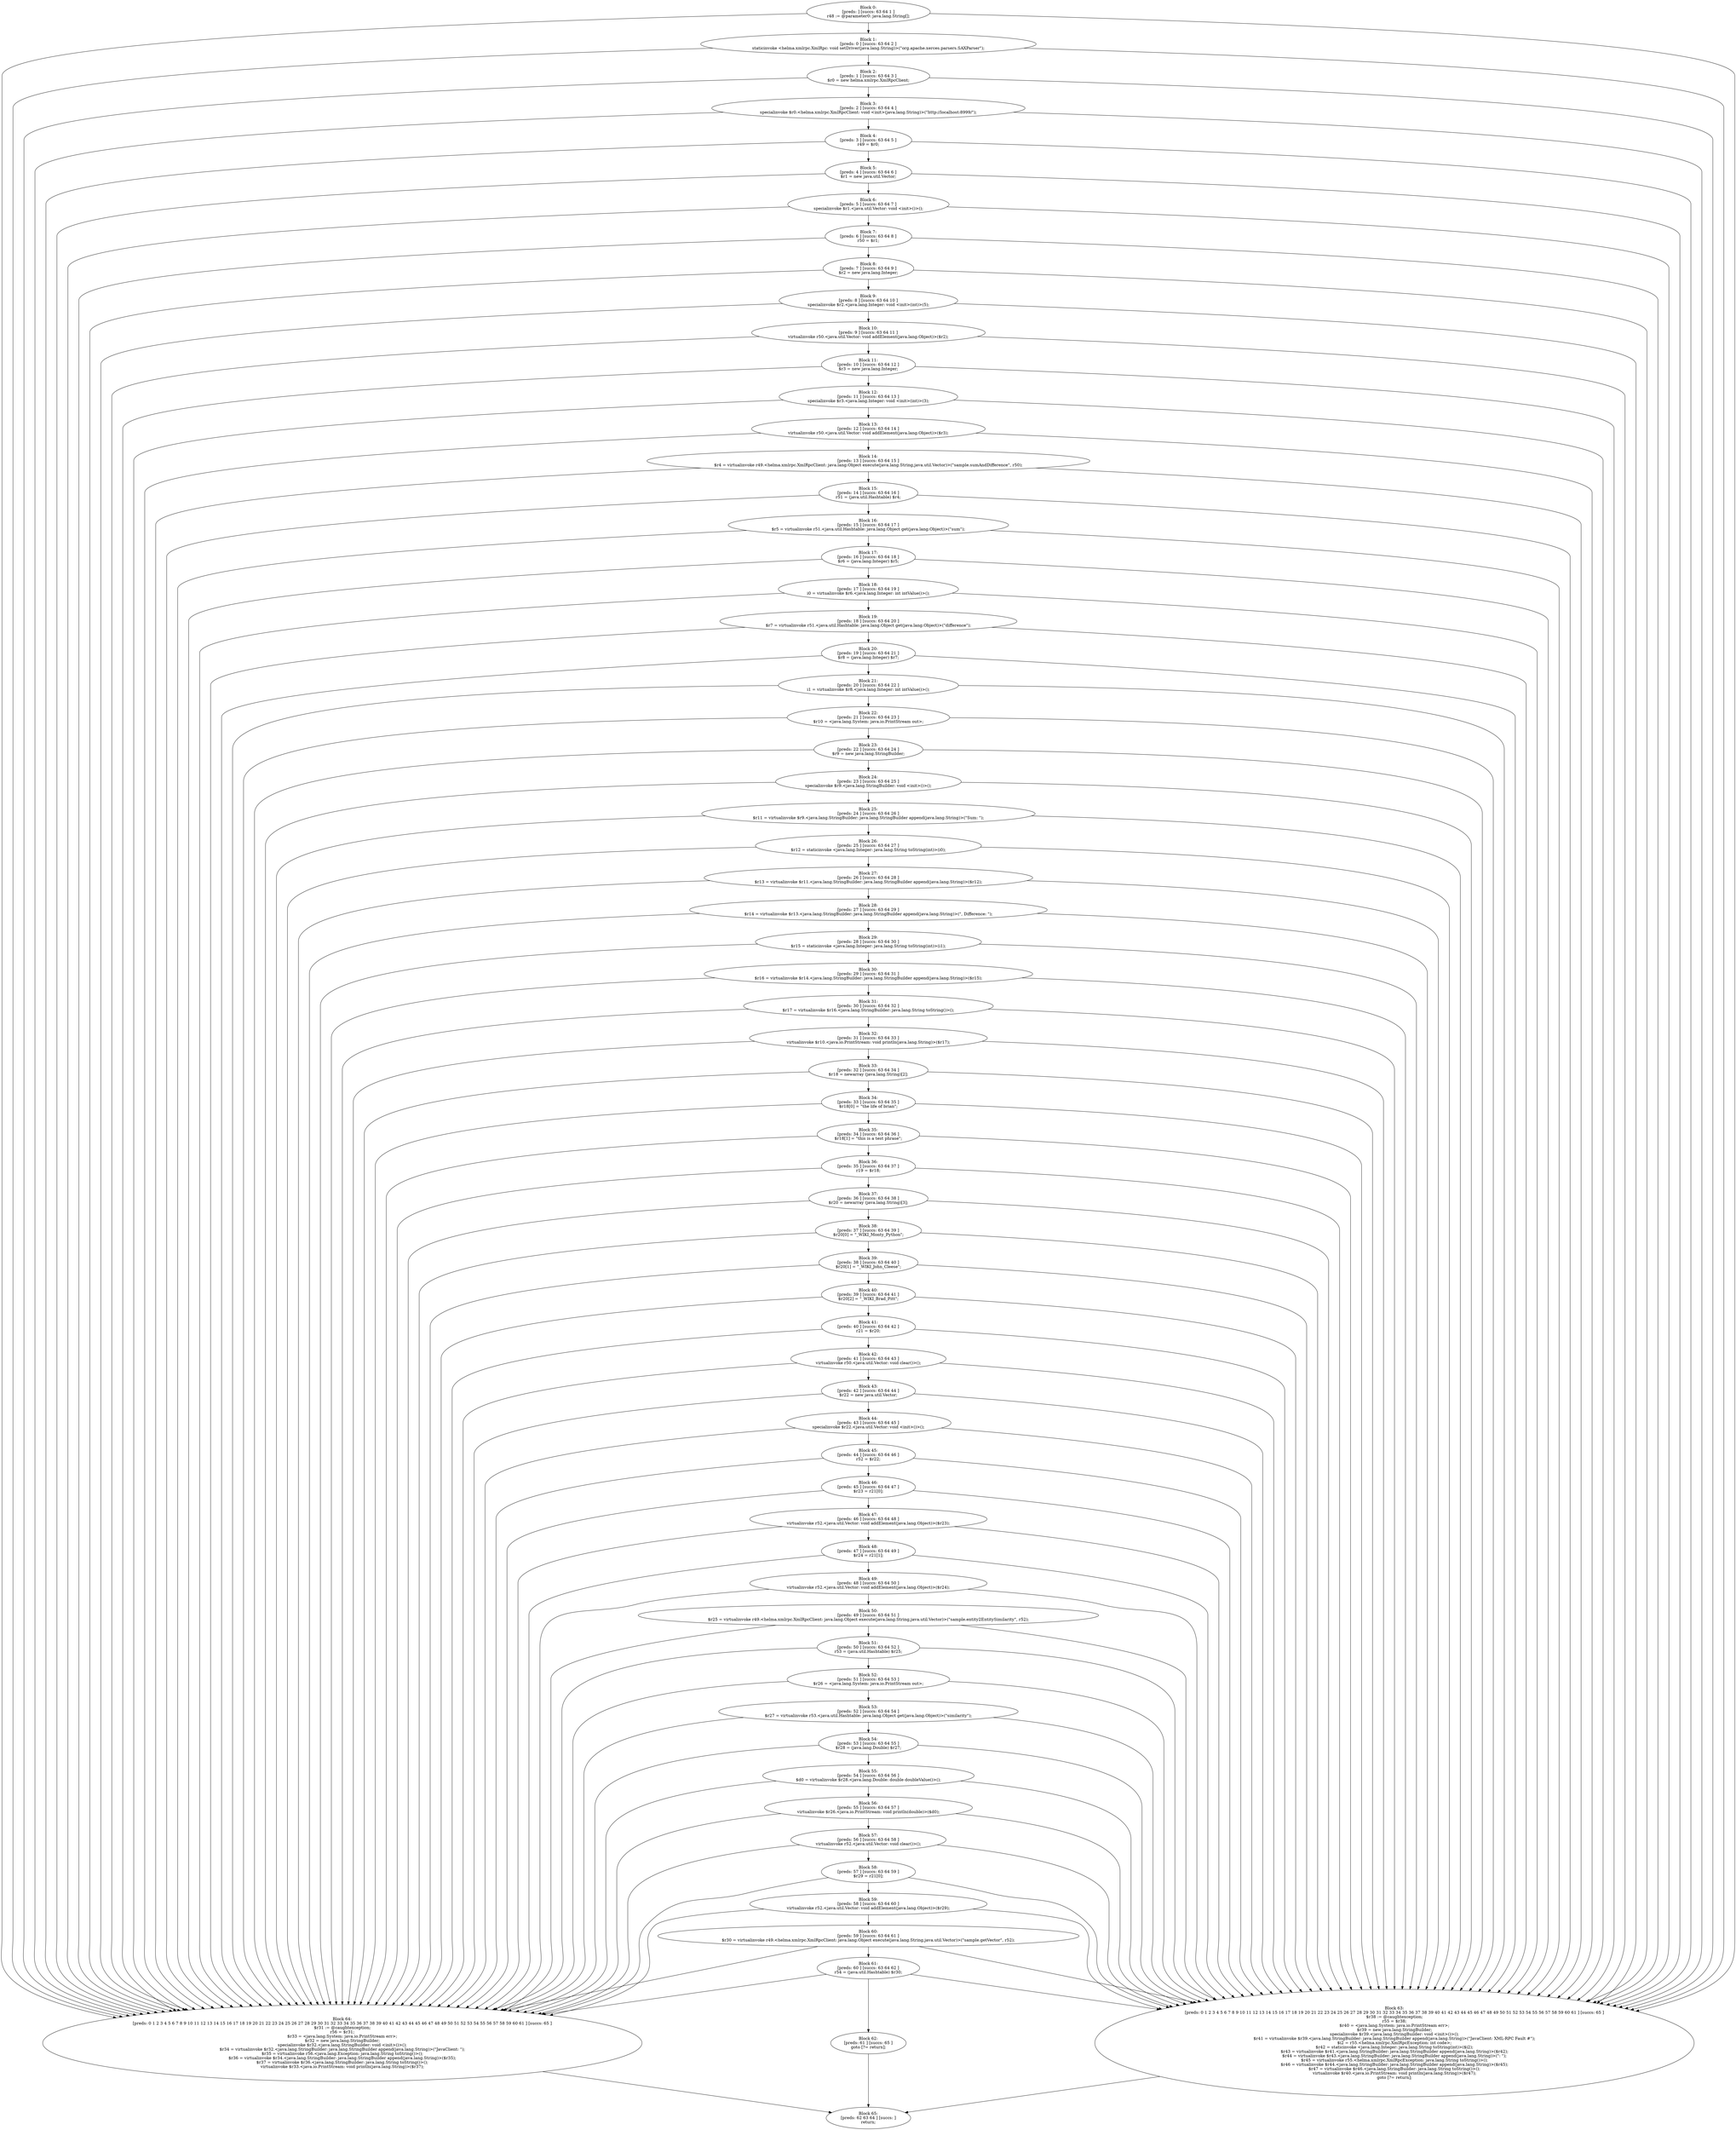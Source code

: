 digraph "unitGraph" {
    "Block 0:
[preds: ] [succs: 63 64 1 ]
r48 := @parameter0: java.lang.String[];
"
    "Block 1:
[preds: 0 ] [succs: 63 64 2 ]
staticinvoke <helma.xmlrpc.XmlRpc: void setDriver(java.lang.String)>(\"org.apache.xerces.parsers.SAXParser\");
"
    "Block 2:
[preds: 1 ] [succs: 63 64 3 ]
$r0 = new helma.xmlrpc.XmlRpcClient;
"
    "Block 3:
[preds: 2 ] [succs: 63 64 4 ]
specialinvoke $r0.<helma.xmlrpc.XmlRpcClient: void <init>(java.lang.String)>(\"http://localhost:8999/\");
"
    "Block 4:
[preds: 3 ] [succs: 63 64 5 ]
r49 = $r0;
"
    "Block 5:
[preds: 4 ] [succs: 63 64 6 ]
$r1 = new java.util.Vector;
"
    "Block 6:
[preds: 5 ] [succs: 63 64 7 ]
specialinvoke $r1.<java.util.Vector: void <init>()>();
"
    "Block 7:
[preds: 6 ] [succs: 63 64 8 ]
r50 = $r1;
"
    "Block 8:
[preds: 7 ] [succs: 63 64 9 ]
$r2 = new java.lang.Integer;
"
    "Block 9:
[preds: 8 ] [succs: 63 64 10 ]
specialinvoke $r2.<java.lang.Integer: void <init>(int)>(5);
"
    "Block 10:
[preds: 9 ] [succs: 63 64 11 ]
virtualinvoke r50.<java.util.Vector: void addElement(java.lang.Object)>($r2);
"
    "Block 11:
[preds: 10 ] [succs: 63 64 12 ]
$r3 = new java.lang.Integer;
"
    "Block 12:
[preds: 11 ] [succs: 63 64 13 ]
specialinvoke $r3.<java.lang.Integer: void <init>(int)>(3);
"
    "Block 13:
[preds: 12 ] [succs: 63 64 14 ]
virtualinvoke r50.<java.util.Vector: void addElement(java.lang.Object)>($r3);
"
    "Block 14:
[preds: 13 ] [succs: 63 64 15 ]
$r4 = virtualinvoke r49.<helma.xmlrpc.XmlRpcClient: java.lang.Object execute(java.lang.String,java.util.Vector)>(\"sample.sumAndDifference\", r50);
"
    "Block 15:
[preds: 14 ] [succs: 63 64 16 ]
r51 = (java.util.Hashtable) $r4;
"
    "Block 16:
[preds: 15 ] [succs: 63 64 17 ]
$r5 = virtualinvoke r51.<java.util.Hashtable: java.lang.Object get(java.lang.Object)>(\"sum\");
"
    "Block 17:
[preds: 16 ] [succs: 63 64 18 ]
$r6 = (java.lang.Integer) $r5;
"
    "Block 18:
[preds: 17 ] [succs: 63 64 19 ]
i0 = virtualinvoke $r6.<java.lang.Integer: int intValue()>();
"
    "Block 19:
[preds: 18 ] [succs: 63 64 20 ]
$r7 = virtualinvoke r51.<java.util.Hashtable: java.lang.Object get(java.lang.Object)>(\"difference\");
"
    "Block 20:
[preds: 19 ] [succs: 63 64 21 ]
$r8 = (java.lang.Integer) $r7;
"
    "Block 21:
[preds: 20 ] [succs: 63 64 22 ]
i1 = virtualinvoke $r8.<java.lang.Integer: int intValue()>();
"
    "Block 22:
[preds: 21 ] [succs: 63 64 23 ]
$r10 = <java.lang.System: java.io.PrintStream out>;
"
    "Block 23:
[preds: 22 ] [succs: 63 64 24 ]
$r9 = new java.lang.StringBuilder;
"
    "Block 24:
[preds: 23 ] [succs: 63 64 25 ]
specialinvoke $r9.<java.lang.StringBuilder: void <init>()>();
"
    "Block 25:
[preds: 24 ] [succs: 63 64 26 ]
$r11 = virtualinvoke $r9.<java.lang.StringBuilder: java.lang.StringBuilder append(java.lang.String)>(\"Sum: \");
"
    "Block 26:
[preds: 25 ] [succs: 63 64 27 ]
$r12 = staticinvoke <java.lang.Integer: java.lang.String toString(int)>(i0);
"
    "Block 27:
[preds: 26 ] [succs: 63 64 28 ]
$r13 = virtualinvoke $r11.<java.lang.StringBuilder: java.lang.StringBuilder append(java.lang.String)>($r12);
"
    "Block 28:
[preds: 27 ] [succs: 63 64 29 ]
$r14 = virtualinvoke $r13.<java.lang.StringBuilder: java.lang.StringBuilder append(java.lang.String)>(\", Difference: \");
"
    "Block 29:
[preds: 28 ] [succs: 63 64 30 ]
$r15 = staticinvoke <java.lang.Integer: java.lang.String toString(int)>(i1);
"
    "Block 30:
[preds: 29 ] [succs: 63 64 31 ]
$r16 = virtualinvoke $r14.<java.lang.StringBuilder: java.lang.StringBuilder append(java.lang.String)>($r15);
"
    "Block 31:
[preds: 30 ] [succs: 63 64 32 ]
$r17 = virtualinvoke $r16.<java.lang.StringBuilder: java.lang.String toString()>();
"
    "Block 32:
[preds: 31 ] [succs: 63 64 33 ]
virtualinvoke $r10.<java.io.PrintStream: void println(java.lang.String)>($r17);
"
    "Block 33:
[preds: 32 ] [succs: 63 64 34 ]
$r18 = newarray (java.lang.String)[2];
"
    "Block 34:
[preds: 33 ] [succs: 63 64 35 ]
$r18[0] = \"the life of brian\";
"
    "Block 35:
[preds: 34 ] [succs: 63 64 36 ]
$r18[1] = \"this is a test phrase\";
"
    "Block 36:
[preds: 35 ] [succs: 63 64 37 ]
r19 = $r18;
"
    "Block 37:
[preds: 36 ] [succs: 63 64 38 ]
$r20 = newarray (java.lang.String)[3];
"
    "Block 38:
[preds: 37 ] [succs: 63 64 39 ]
$r20[0] = \"_WIKI_Monty_Python\";
"
    "Block 39:
[preds: 38 ] [succs: 63 64 40 ]
$r20[1] = \"_WIKI_John_Cleese\";
"
    "Block 40:
[preds: 39 ] [succs: 63 64 41 ]
$r20[2] = \"_WIKI_Brad_Pitt\";
"
    "Block 41:
[preds: 40 ] [succs: 63 64 42 ]
r21 = $r20;
"
    "Block 42:
[preds: 41 ] [succs: 63 64 43 ]
virtualinvoke r50.<java.util.Vector: void clear()>();
"
    "Block 43:
[preds: 42 ] [succs: 63 64 44 ]
$r22 = new java.util.Vector;
"
    "Block 44:
[preds: 43 ] [succs: 63 64 45 ]
specialinvoke $r22.<java.util.Vector: void <init>()>();
"
    "Block 45:
[preds: 44 ] [succs: 63 64 46 ]
r52 = $r22;
"
    "Block 46:
[preds: 45 ] [succs: 63 64 47 ]
$r23 = r21[0];
"
    "Block 47:
[preds: 46 ] [succs: 63 64 48 ]
virtualinvoke r52.<java.util.Vector: void addElement(java.lang.Object)>($r23);
"
    "Block 48:
[preds: 47 ] [succs: 63 64 49 ]
$r24 = r21[1];
"
    "Block 49:
[preds: 48 ] [succs: 63 64 50 ]
virtualinvoke r52.<java.util.Vector: void addElement(java.lang.Object)>($r24);
"
    "Block 50:
[preds: 49 ] [succs: 63 64 51 ]
$r25 = virtualinvoke r49.<helma.xmlrpc.XmlRpcClient: java.lang.Object execute(java.lang.String,java.util.Vector)>(\"sample.entity2EntitySimilarity\", r52);
"
    "Block 51:
[preds: 50 ] [succs: 63 64 52 ]
r53 = (java.util.Hashtable) $r25;
"
    "Block 52:
[preds: 51 ] [succs: 63 64 53 ]
$r26 = <java.lang.System: java.io.PrintStream out>;
"
    "Block 53:
[preds: 52 ] [succs: 63 64 54 ]
$r27 = virtualinvoke r53.<java.util.Hashtable: java.lang.Object get(java.lang.Object)>(\"similarity\");
"
    "Block 54:
[preds: 53 ] [succs: 63 64 55 ]
$r28 = (java.lang.Double) $r27;
"
    "Block 55:
[preds: 54 ] [succs: 63 64 56 ]
$d0 = virtualinvoke $r28.<java.lang.Double: double doubleValue()>();
"
    "Block 56:
[preds: 55 ] [succs: 63 64 57 ]
virtualinvoke $r26.<java.io.PrintStream: void println(double)>($d0);
"
    "Block 57:
[preds: 56 ] [succs: 63 64 58 ]
virtualinvoke r52.<java.util.Vector: void clear()>();
"
    "Block 58:
[preds: 57 ] [succs: 63 64 59 ]
$r29 = r21[0];
"
    "Block 59:
[preds: 58 ] [succs: 63 64 60 ]
virtualinvoke r52.<java.util.Vector: void addElement(java.lang.Object)>($r29);
"
    "Block 60:
[preds: 59 ] [succs: 63 64 61 ]
$r30 = virtualinvoke r49.<helma.xmlrpc.XmlRpcClient: java.lang.Object execute(java.lang.String,java.util.Vector)>(\"sample.getVector\", r52);
"
    "Block 61:
[preds: 60 ] [succs: 63 64 62 ]
r54 = (java.util.Hashtable) $r30;
"
    "Block 62:
[preds: 61 ] [succs: 65 ]
goto [?= return];
"
    "Block 63:
[preds: 0 1 2 3 4 5 6 7 8 9 10 11 12 13 14 15 16 17 18 19 20 21 22 23 24 25 26 27 28 29 30 31 32 33 34 35 36 37 38 39 40 41 42 43 44 45 46 47 48 49 50 51 52 53 54 55 56 57 58 59 60 61 ] [succs: 65 ]
$r38 := @caughtexception;
r55 = $r38;
$r40 = <java.lang.System: java.io.PrintStream err>;
$r39 = new java.lang.StringBuilder;
specialinvoke $r39.<java.lang.StringBuilder: void <init>()>();
$r41 = virtualinvoke $r39.<java.lang.StringBuilder: java.lang.StringBuilder append(java.lang.String)>(\"JavaClient: XML-RPC Fault #\");
$i2 = r55.<helma.xmlrpc.XmlRpcException: int code>;
$r42 = staticinvoke <java.lang.Integer: java.lang.String toString(int)>($i2);
$r43 = virtualinvoke $r41.<java.lang.StringBuilder: java.lang.StringBuilder append(java.lang.String)>($r42);
$r44 = virtualinvoke $r43.<java.lang.StringBuilder: java.lang.StringBuilder append(java.lang.String)>(\": \");
$r45 = virtualinvoke r55.<helma.xmlrpc.XmlRpcException: java.lang.String toString()>();
$r46 = virtualinvoke $r44.<java.lang.StringBuilder: java.lang.StringBuilder append(java.lang.String)>($r45);
$r47 = virtualinvoke $r46.<java.lang.StringBuilder: java.lang.String toString()>();
virtualinvoke $r40.<java.io.PrintStream: void println(java.lang.String)>($r47);
goto [?= return];
"
    "Block 64:
[preds: 0 1 2 3 4 5 6 7 8 9 10 11 12 13 14 15 16 17 18 19 20 21 22 23 24 25 26 27 28 29 30 31 32 33 34 35 36 37 38 39 40 41 42 43 44 45 46 47 48 49 50 51 52 53 54 55 56 57 58 59 60 61 ] [succs: 65 ]
$r31 := @caughtexception;
r56 = $r31;
$r33 = <java.lang.System: java.io.PrintStream err>;
$r32 = new java.lang.StringBuilder;
specialinvoke $r32.<java.lang.StringBuilder: void <init>()>();
$r34 = virtualinvoke $r32.<java.lang.StringBuilder: java.lang.StringBuilder append(java.lang.String)>(\"JavaClient: \");
$r35 = virtualinvoke r56.<java.lang.Exception: java.lang.String toString()>();
$r36 = virtualinvoke $r34.<java.lang.StringBuilder: java.lang.StringBuilder append(java.lang.String)>($r35);
$r37 = virtualinvoke $r36.<java.lang.StringBuilder: java.lang.String toString()>();
virtualinvoke $r33.<java.io.PrintStream: void println(java.lang.String)>($r37);
"
    "Block 65:
[preds: 62 63 64 ] [succs: ]
return;
"
    "Block 0:
[preds: ] [succs: 63 64 1 ]
r48 := @parameter0: java.lang.String[];
"->"Block 63:
[preds: 0 1 2 3 4 5 6 7 8 9 10 11 12 13 14 15 16 17 18 19 20 21 22 23 24 25 26 27 28 29 30 31 32 33 34 35 36 37 38 39 40 41 42 43 44 45 46 47 48 49 50 51 52 53 54 55 56 57 58 59 60 61 ] [succs: 65 ]
$r38 := @caughtexception;
r55 = $r38;
$r40 = <java.lang.System: java.io.PrintStream err>;
$r39 = new java.lang.StringBuilder;
specialinvoke $r39.<java.lang.StringBuilder: void <init>()>();
$r41 = virtualinvoke $r39.<java.lang.StringBuilder: java.lang.StringBuilder append(java.lang.String)>(\"JavaClient: XML-RPC Fault #\");
$i2 = r55.<helma.xmlrpc.XmlRpcException: int code>;
$r42 = staticinvoke <java.lang.Integer: java.lang.String toString(int)>($i2);
$r43 = virtualinvoke $r41.<java.lang.StringBuilder: java.lang.StringBuilder append(java.lang.String)>($r42);
$r44 = virtualinvoke $r43.<java.lang.StringBuilder: java.lang.StringBuilder append(java.lang.String)>(\": \");
$r45 = virtualinvoke r55.<helma.xmlrpc.XmlRpcException: java.lang.String toString()>();
$r46 = virtualinvoke $r44.<java.lang.StringBuilder: java.lang.StringBuilder append(java.lang.String)>($r45);
$r47 = virtualinvoke $r46.<java.lang.StringBuilder: java.lang.String toString()>();
virtualinvoke $r40.<java.io.PrintStream: void println(java.lang.String)>($r47);
goto [?= return];
";
    "Block 0:
[preds: ] [succs: 63 64 1 ]
r48 := @parameter0: java.lang.String[];
"->"Block 64:
[preds: 0 1 2 3 4 5 6 7 8 9 10 11 12 13 14 15 16 17 18 19 20 21 22 23 24 25 26 27 28 29 30 31 32 33 34 35 36 37 38 39 40 41 42 43 44 45 46 47 48 49 50 51 52 53 54 55 56 57 58 59 60 61 ] [succs: 65 ]
$r31 := @caughtexception;
r56 = $r31;
$r33 = <java.lang.System: java.io.PrintStream err>;
$r32 = new java.lang.StringBuilder;
specialinvoke $r32.<java.lang.StringBuilder: void <init>()>();
$r34 = virtualinvoke $r32.<java.lang.StringBuilder: java.lang.StringBuilder append(java.lang.String)>(\"JavaClient: \");
$r35 = virtualinvoke r56.<java.lang.Exception: java.lang.String toString()>();
$r36 = virtualinvoke $r34.<java.lang.StringBuilder: java.lang.StringBuilder append(java.lang.String)>($r35);
$r37 = virtualinvoke $r36.<java.lang.StringBuilder: java.lang.String toString()>();
virtualinvoke $r33.<java.io.PrintStream: void println(java.lang.String)>($r37);
";
    "Block 0:
[preds: ] [succs: 63 64 1 ]
r48 := @parameter0: java.lang.String[];
"->"Block 1:
[preds: 0 ] [succs: 63 64 2 ]
staticinvoke <helma.xmlrpc.XmlRpc: void setDriver(java.lang.String)>(\"org.apache.xerces.parsers.SAXParser\");
";
    "Block 1:
[preds: 0 ] [succs: 63 64 2 ]
staticinvoke <helma.xmlrpc.XmlRpc: void setDriver(java.lang.String)>(\"org.apache.xerces.parsers.SAXParser\");
"->"Block 63:
[preds: 0 1 2 3 4 5 6 7 8 9 10 11 12 13 14 15 16 17 18 19 20 21 22 23 24 25 26 27 28 29 30 31 32 33 34 35 36 37 38 39 40 41 42 43 44 45 46 47 48 49 50 51 52 53 54 55 56 57 58 59 60 61 ] [succs: 65 ]
$r38 := @caughtexception;
r55 = $r38;
$r40 = <java.lang.System: java.io.PrintStream err>;
$r39 = new java.lang.StringBuilder;
specialinvoke $r39.<java.lang.StringBuilder: void <init>()>();
$r41 = virtualinvoke $r39.<java.lang.StringBuilder: java.lang.StringBuilder append(java.lang.String)>(\"JavaClient: XML-RPC Fault #\");
$i2 = r55.<helma.xmlrpc.XmlRpcException: int code>;
$r42 = staticinvoke <java.lang.Integer: java.lang.String toString(int)>($i2);
$r43 = virtualinvoke $r41.<java.lang.StringBuilder: java.lang.StringBuilder append(java.lang.String)>($r42);
$r44 = virtualinvoke $r43.<java.lang.StringBuilder: java.lang.StringBuilder append(java.lang.String)>(\": \");
$r45 = virtualinvoke r55.<helma.xmlrpc.XmlRpcException: java.lang.String toString()>();
$r46 = virtualinvoke $r44.<java.lang.StringBuilder: java.lang.StringBuilder append(java.lang.String)>($r45);
$r47 = virtualinvoke $r46.<java.lang.StringBuilder: java.lang.String toString()>();
virtualinvoke $r40.<java.io.PrintStream: void println(java.lang.String)>($r47);
goto [?= return];
";
    "Block 1:
[preds: 0 ] [succs: 63 64 2 ]
staticinvoke <helma.xmlrpc.XmlRpc: void setDriver(java.lang.String)>(\"org.apache.xerces.parsers.SAXParser\");
"->"Block 64:
[preds: 0 1 2 3 4 5 6 7 8 9 10 11 12 13 14 15 16 17 18 19 20 21 22 23 24 25 26 27 28 29 30 31 32 33 34 35 36 37 38 39 40 41 42 43 44 45 46 47 48 49 50 51 52 53 54 55 56 57 58 59 60 61 ] [succs: 65 ]
$r31 := @caughtexception;
r56 = $r31;
$r33 = <java.lang.System: java.io.PrintStream err>;
$r32 = new java.lang.StringBuilder;
specialinvoke $r32.<java.lang.StringBuilder: void <init>()>();
$r34 = virtualinvoke $r32.<java.lang.StringBuilder: java.lang.StringBuilder append(java.lang.String)>(\"JavaClient: \");
$r35 = virtualinvoke r56.<java.lang.Exception: java.lang.String toString()>();
$r36 = virtualinvoke $r34.<java.lang.StringBuilder: java.lang.StringBuilder append(java.lang.String)>($r35);
$r37 = virtualinvoke $r36.<java.lang.StringBuilder: java.lang.String toString()>();
virtualinvoke $r33.<java.io.PrintStream: void println(java.lang.String)>($r37);
";
    "Block 1:
[preds: 0 ] [succs: 63 64 2 ]
staticinvoke <helma.xmlrpc.XmlRpc: void setDriver(java.lang.String)>(\"org.apache.xerces.parsers.SAXParser\");
"->"Block 2:
[preds: 1 ] [succs: 63 64 3 ]
$r0 = new helma.xmlrpc.XmlRpcClient;
";
    "Block 2:
[preds: 1 ] [succs: 63 64 3 ]
$r0 = new helma.xmlrpc.XmlRpcClient;
"->"Block 63:
[preds: 0 1 2 3 4 5 6 7 8 9 10 11 12 13 14 15 16 17 18 19 20 21 22 23 24 25 26 27 28 29 30 31 32 33 34 35 36 37 38 39 40 41 42 43 44 45 46 47 48 49 50 51 52 53 54 55 56 57 58 59 60 61 ] [succs: 65 ]
$r38 := @caughtexception;
r55 = $r38;
$r40 = <java.lang.System: java.io.PrintStream err>;
$r39 = new java.lang.StringBuilder;
specialinvoke $r39.<java.lang.StringBuilder: void <init>()>();
$r41 = virtualinvoke $r39.<java.lang.StringBuilder: java.lang.StringBuilder append(java.lang.String)>(\"JavaClient: XML-RPC Fault #\");
$i2 = r55.<helma.xmlrpc.XmlRpcException: int code>;
$r42 = staticinvoke <java.lang.Integer: java.lang.String toString(int)>($i2);
$r43 = virtualinvoke $r41.<java.lang.StringBuilder: java.lang.StringBuilder append(java.lang.String)>($r42);
$r44 = virtualinvoke $r43.<java.lang.StringBuilder: java.lang.StringBuilder append(java.lang.String)>(\": \");
$r45 = virtualinvoke r55.<helma.xmlrpc.XmlRpcException: java.lang.String toString()>();
$r46 = virtualinvoke $r44.<java.lang.StringBuilder: java.lang.StringBuilder append(java.lang.String)>($r45);
$r47 = virtualinvoke $r46.<java.lang.StringBuilder: java.lang.String toString()>();
virtualinvoke $r40.<java.io.PrintStream: void println(java.lang.String)>($r47);
goto [?= return];
";
    "Block 2:
[preds: 1 ] [succs: 63 64 3 ]
$r0 = new helma.xmlrpc.XmlRpcClient;
"->"Block 64:
[preds: 0 1 2 3 4 5 6 7 8 9 10 11 12 13 14 15 16 17 18 19 20 21 22 23 24 25 26 27 28 29 30 31 32 33 34 35 36 37 38 39 40 41 42 43 44 45 46 47 48 49 50 51 52 53 54 55 56 57 58 59 60 61 ] [succs: 65 ]
$r31 := @caughtexception;
r56 = $r31;
$r33 = <java.lang.System: java.io.PrintStream err>;
$r32 = new java.lang.StringBuilder;
specialinvoke $r32.<java.lang.StringBuilder: void <init>()>();
$r34 = virtualinvoke $r32.<java.lang.StringBuilder: java.lang.StringBuilder append(java.lang.String)>(\"JavaClient: \");
$r35 = virtualinvoke r56.<java.lang.Exception: java.lang.String toString()>();
$r36 = virtualinvoke $r34.<java.lang.StringBuilder: java.lang.StringBuilder append(java.lang.String)>($r35);
$r37 = virtualinvoke $r36.<java.lang.StringBuilder: java.lang.String toString()>();
virtualinvoke $r33.<java.io.PrintStream: void println(java.lang.String)>($r37);
";
    "Block 2:
[preds: 1 ] [succs: 63 64 3 ]
$r0 = new helma.xmlrpc.XmlRpcClient;
"->"Block 3:
[preds: 2 ] [succs: 63 64 4 ]
specialinvoke $r0.<helma.xmlrpc.XmlRpcClient: void <init>(java.lang.String)>(\"http://localhost:8999/\");
";
    "Block 3:
[preds: 2 ] [succs: 63 64 4 ]
specialinvoke $r0.<helma.xmlrpc.XmlRpcClient: void <init>(java.lang.String)>(\"http://localhost:8999/\");
"->"Block 63:
[preds: 0 1 2 3 4 5 6 7 8 9 10 11 12 13 14 15 16 17 18 19 20 21 22 23 24 25 26 27 28 29 30 31 32 33 34 35 36 37 38 39 40 41 42 43 44 45 46 47 48 49 50 51 52 53 54 55 56 57 58 59 60 61 ] [succs: 65 ]
$r38 := @caughtexception;
r55 = $r38;
$r40 = <java.lang.System: java.io.PrintStream err>;
$r39 = new java.lang.StringBuilder;
specialinvoke $r39.<java.lang.StringBuilder: void <init>()>();
$r41 = virtualinvoke $r39.<java.lang.StringBuilder: java.lang.StringBuilder append(java.lang.String)>(\"JavaClient: XML-RPC Fault #\");
$i2 = r55.<helma.xmlrpc.XmlRpcException: int code>;
$r42 = staticinvoke <java.lang.Integer: java.lang.String toString(int)>($i2);
$r43 = virtualinvoke $r41.<java.lang.StringBuilder: java.lang.StringBuilder append(java.lang.String)>($r42);
$r44 = virtualinvoke $r43.<java.lang.StringBuilder: java.lang.StringBuilder append(java.lang.String)>(\": \");
$r45 = virtualinvoke r55.<helma.xmlrpc.XmlRpcException: java.lang.String toString()>();
$r46 = virtualinvoke $r44.<java.lang.StringBuilder: java.lang.StringBuilder append(java.lang.String)>($r45);
$r47 = virtualinvoke $r46.<java.lang.StringBuilder: java.lang.String toString()>();
virtualinvoke $r40.<java.io.PrintStream: void println(java.lang.String)>($r47);
goto [?= return];
";
    "Block 3:
[preds: 2 ] [succs: 63 64 4 ]
specialinvoke $r0.<helma.xmlrpc.XmlRpcClient: void <init>(java.lang.String)>(\"http://localhost:8999/\");
"->"Block 64:
[preds: 0 1 2 3 4 5 6 7 8 9 10 11 12 13 14 15 16 17 18 19 20 21 22 23 24 25 26 27 28 29 30 31 32 33 34 35 36 37 38 39 40 41 42 43 44 45 46 47 48 49 50 51 52 53 54 55 56 57 58 59 60 61 ] [succs: 65 ]
$r31 := @caughtexception;
r56 = $r31;
$r33 = <java.lang.System: java.io.PrintStream err>;
$r32 = new java.lang.StringBuilder;
specialinvoke $r32.<java.lang.StringBuilder: void <init>()>();
$r34 = virtualinvoke $r32.<java.lang.StringBuilder: java.lang.StringBuilder append(java.lang.String)>(\"JavaClient: \");
$r35 = virtualinvoke r56.<java.lang.Exception: java.lang.String toString()>();
$r36 = virtualinvoke $r34.<java.lang.StringBuilder: java.lang.StringBuilder append(java.lang.String)>($r35);
$r37 = virtualinvoke $r36.<java.lang.StringBuilder: java.lang.String toString()>();
virtualinvoke $r33.<java.io.PrintStream: void println(java.lang.String)>($r37);
";
    "Block 3:
[preds: 2 ] [succs: 63 64 4 ]
specialinvoke $r0.<helma.xmlrpc.XmlRpcClient: void <init>(java.lang.String)>(\"http://localhost:8999/\");
"->"Block 4:
[preds: 3 ] [succs: 63 64 5 ]
r49 = $r0;
";
    "Block 4:
[preds: 3 ] [succs: 63 64 5 ]
r49 = $r0;
"->"Block 63:
[preds: 0 1 2 3 4 5 6 7 8 9 10 11 12 13 14 15 16 17 18 19 20 21 22 23 24 25 26 27 28 29 30 31 32 33 34 35 36 37 38 39 40 41 42 43 44 45 46 47 48 49 50 51 52 53 54 55 56 57 58 59 60 61 ] [succs: 65 ]
$r38 := @caughtexception;
r55 = $r38;
$r40 = <java.lang.System: java.io.PrintStream err>;
$r39 = new java.lang.StringBuilder;
specialinvoke $r39.<java.lang.StringBuilder: void <init>()>();
$r41 = virtualinvoke $r39.<java.lang.StringBuilder: java.lang.StringBuilder append(java.lang.String)>(\"JavaClient: XML-RPC Fault #\");
$i2 = r55.<helma.xmlrpc.XmlRpcException: int code>;
$r42 = staticinvoke <java.lang.Integer: java.lang.String toString(int)>($i2);
$r43 = virtualinvoke $r41.<java.lang.StringBuilder: java.lang.StringBuilder append(java.lang.String)>($r42);
$r44 = virtualinvoke $r43.<java.lang.StringBuilder: java.lang.StringBuilder append(java.lang.String)>(\": \");
$r45 = virtualinvoke r55.<helma.xmlrpc.XmlRpcException: java.lang.String toString()>();
$r46 = virtualinvoke $r44.<java.lang.StringBuilder: java.lang.StringBuilder append(java.lang.String)>($r45);
$r47 = virtualinvoke $r46.<java.lang.StringBuilder: java.lang.String toString()>();
virtualinvoke $r40.<java.io.PrintStream: void println(java.lang.String)>($r47);
goto [?= return];
";
    "Block 4:
[preds: 3 ] [succs: 63 64 5 ]
r49 = $r0;
"->"Block 64:
[preds: 0 1 2 3 4 5 6 7 8 9 10 11 12 13 14 15 16 17 18 19 20 21 22 23 24 25 26 27 28 29 30 31 32 33 34 35 36 37 38 39 40 41 42 43 44 45 46 47 48 49 50 51 52 53 54 55 56 57 58 59 60 61 ] [succs: 65 ]
$r31 := @caughtexception;
r56 = $r31;
$r33 = <java.lang.System: java.io.PrintStream err>;
$r32 = new java.lang.StringBuilder;
specialinvoke $r32.<java.lang.StringBuilder: void <init>()>();
$r34 = virtualinvoke $r32.<java.lang.StringBuilder: java.lang.StringBuilder append(java.lang.String)>(\"JavaClient: \");
$r35 = virtualinvoke r56.<java.lang.Exception: java.lang.String toString()>();
$r36 = virtualinvoke $r34.<java.lang.StringBuilder: java.lang.StringBuilder append(java.lang.String)>($r35);
$r37 = virtualinvoke $r36.<java.lang.StringBuilder: java.lang.String toString()>();
virtualinvoke $r33.<java.io.PrintStream: void println(java.lang.String)>($r37);
";
    "Block 4:
[preds: 3 ] [succs: 63 64 5 ]
r49 = $r0;
"->"Block 5:
[preds: 4 ] [succs: 63 64 6 ]
$r1 = new java.util.Vector;
";
    "Block 5:
[preds: 4 ] [succs: 63 64 6 ]
$r1 = new java.util.Vector;
"->"Block 63:
[preds: 0 1 2 3 4 5 6 7 8 9 10 11 12 13 14 15 16 17 18 19 20 21 22 23 24 25 26 27 28 29 30 31 32 33 34 35 36 37 38 39 40 41 42 43 44 45 46 47 48 49 50 51 52 53 54 55 56 57 58 59 60 61 ] [succs: 65 ]
$r38 := @caughtexception;
r55 = $r38;
$r40 = <java.lang.System: java.io.PrintStream err>;
$r39 = new java.lang.StringBuilder;
specialinvoke $r39.<java.lang.StringBuilder: void <init>()>();
$r41 = virtualinvoke $r39.<java.lang.StringBuilder: java.lang.StringBuilder append(java.lang.String)>(\"JavaClient: XML-RPC Fault #\");
$i2 = r55.<helma.xmlrpc.XmlRpcException: int code>;
$r42 = staticinvoke <java.lang.Integer: java.lang.String toString(int)>($i2);
$r43 = virtualinvoke $r41.<java.lang.StringBuilder: java.lang.StringBuilder append(java.lang.String)>($r42);
$r44 = virtualinvoke $r43.<java.lang.StringBuilder: java.lang.StringBuilder append(java.lang.String)>(\": \");
$r45 = virtualinvoke r55.<helma.xmlrpc.XmlRpcException: java.lang.String toString()>();
$r46 = virtualinvoke $r44.<java.lang.StringBuilder: java.lang.StringBuilder append(java.lang.String)>($r45);
$r47 = virtualinvoke $r46.<java.lang.StringBuilder: java.lang.String toString()>();
virtualinvoke $r40.<java.io.PrintStream: void println(java.lang.String)>($r47);
goto [?= return];
";
    "Block 5:
[preds: 4 ] [succs: 63 64 6 ]
$r1 = new java.util.Vector;
"->"Block 64:
[preds: 0 1 2 3 4 5 6 7 8 9 10 11 12 13 14 15 16 17 18 19 20 21 22 23 24 25 26 27 28 29 30 31 32 33 34 35 36 37 38 39 40 41 42 43 44 45 46 47 48 49 50 51 52 53 54 55 56 57 58 59 60 61 ] [succs: 65 ]
$r31 := @caughtexception;
r56 = $r31;
$r33 = <java.lang.System: java.io.PrintStream err>;
$r32 = new java.lang.StringBuilder;
specialinvoke $r32.<java.lang.StringBuilder: void <init>()>();
$r34 = virtualinvoke $r32.<java.lang.StringBuilder: java.lang.StringBuilder append(java.lang.String)>(\"JavaClient: \");
$r35 = virtualinvoke r56.<java.lang.Exception: java.lang.String toString()>();
$r36 = virtualinvoke $r34.<java.lang.StringBuilder: java.lang.StringBuilder append(java.lang.String)>($r35);
$r37 = virtualinvoke $r36.<java.lang.StringBuilder: java.lang.String toString()>();
virtualinvoke $r33.<java.io.PrintStream: void println(java.lang.String)>($r37);
";
    "Block 5:
[preds: 4 ] [succs: 63 64 6 ]
$r1 = new java.util.Vector;
"->"Block 6:
[preds: 5 ] [succs: 63 64 7 ]
specialinvoke $r1.<java.util.Vector: void <init>()>();
";
    "Block 6:
[preds: 5 ] [succs: 63 64 7 ]
specialinvoke $r1.<java.util.Vector: void <init>()>();
"->"Block 63:
[preds: 0 1 2 3 4 5 6 7 8 9 10 11 12 13 14 15 16 17 18 19 20 21 22 23 24 25 26 27 28 29 30 31 32 33 34 35 36 37 38 39 40 41 42 43 44 45 46 47 48 49 50 51 52 53 54 55 56 57 58 59 60 61 ] [succs: 65 ]
$r38 := @caughtexception;
r55 = $r38;
$r40 = <java.lang.System: java.io.PrintStream err>;
$r39 = new java.lang.StringBuilder;
specialinvoke $r39.<java.lang.StringBuilder: void <init>()>();
$r41 = virtualinvoke $r39.<java.lang.StringBuilder: java.lang.StringBuilder append(java.lang.String)>(\"JavaClient: XML-RPC Fault #\");
$i2 = r55.<helma.xmlrpc.XmlRpcException: int code>;
$r42 = staticinvoke <java.lang.Integer: java.lang.String toString(int)>($i2);
$r43 = virtualinvoke $r41.<java.lang.StringBuilder: java.lang.StringBuilder append(java.lang.String)>($r42);
$r44 = virtualinvoke $r43.<java.lang.StringBuilder: java.lang.StringBuilder append(java.lang.String)>(\": \");
$r45 = virtualinvoke r55.<helma.xmlrpc.XmlRpcException: java.lang.String toString()>();
$r46 = virtualinvoke $r44.<java.lang.StringBuilder: java.lang.StringBuilder append(java.lang.String)>($r45);
$r47 = virtualinvoke $r46.<java.lang.StringBuilder: java.lang.String toString()>();
virtualinvoke $r40.<java.io.PrintStream: void println(java.lang.String)>($r47);
goto [?= return];
";
    "Block 6:
[preds: 5 ] [succs: 63 64 7 ]
specialinvoke $r1.<java.util.Vector: void <init>()>();
"->"Block 64:
[preds: 0 1 2 3 4 5 6 7 8 9 10 11 12 13 14 15 16 17 18 19 20 21 22 23 24 25 26 27 28 29 30 31 32 33 34 35 36 37 38 39 40 41 42 43 44 45 46 47 48 49 50 51 52 53 54 55 56 57 58 59 60 61 ] [succs: 65 ]
$r31 := @caughtexception;
r56 = $r31;
$r33 = <java.lang.System: java.io.PrintStream err>;
$r32 = new java.lang.StringBuilder;
specialinvoke $r32.<java.lang.StringBuilder: void <init>()>();
$r34 = virtualinvoke $r32.<java.lang.StringBuilder: java.lang.StringBuilder append(java.lang.String)>(\"JavaClient: \");
$r35 = virtualinvoke r56.<java.lang.Exception: java.lang.String toString()>();
$r36 = virtualinvoke $r34.<java.lang.StringBuilder: java.lang.StringBuilder append(java.lang.String)>($r35);
$r37 = virtualinvoke $r36.<java.lang.StringBuilder: java.lang.String toString()>();
virtualinvoke $r33.<java.io.PrintStream: void println(java.lang.String)>($r37);
";
    "Block 6:
[preds: 5 ] [succs: 63 64 7 ]
specialinvoke $r1.<java.util.Vector: void <init>()>();
"->"Block 7:
[preds: 6 ] [succs: 63 64 8 ]
r50 = $r1;
";
    "Block 7:
[preds: 6 ] [succs: 63 64 8 ]
r50 = $r1;
"->"Block 63:
[preds: 0 1 2 3 4 5 6 7 8 9 10 11 12 13 14 15 16 17 18 19 20 21 22 23 24 25 26 27 28 29 30 31 32 33 34 35 36 37 38 39 40 41 42 43 44 45 46 47 48 49 50 51 52 53 54 55 56 57 58 59 60 61 ] [succs: 65 ]
$r38 := @caughtexception;
r55 = $r38;
$r40 = <java.lang.System: java.io.PrintStream err>;
$r39 = new java.lang.StringBuilder;
specialinvoke $r39.<java.lang.StringBuilder: void <init>()>();
$r41 = virtualinvoke $r39.<java.lang.StringBuilder: java.lang.StringBuilder append(java.lang.String)>(\"JavaClient: XML-RPC Fault #\");
$i2 = r55.<helma.xmlrpc.XmlRpcException: int code>;
$r42 = staticinvoke <java.lang.Integer: java.lang.String toString(int)>($i2);
$r43 = virtualinvoke $r41.<java.lang.StringBuilder: java.lang.StringBuilder append(java.lang.String)>($r42);
$r44 = virtualinvoke $r43.<java.lang.StringBuilder: java.lang.StringBuilder append(java.lang.String)>(\": \");
$r45 = virtualinvoke r55.<helma.xmlrpc.XmlRpcException: java.lang.String toString()>();
$r46 = virtualinvoke $r44.<java.lang.StringBuilder: java.lang.StringBuilder append(java.lang.String)>($r45);
$r47 = virtualinvoke $r46.<java.lang.StringBuilder: java.lang.String toString()>();
virtualinvoke $r40.<java.io.PrintStream: void println(java.lang.String)>($r47);
goto [?= return];
";
    "Block 7:
[preds: 6 ] [succs: 63 64 8 ]
r50 = $r1;
"->"Block 64:
[preds: 0 1 2 3 4 5 6 7 8 9 10 11 12 13 14 15 16 17 18 19 20 21 22 23 24 25 26 27 28 29 30 31 32 33 34 35 36 37 38 39 40 41 42 43 44 45 46 47 48 49 50 51 52 53 54 55 56 57 58 59 60 61 ] [succs: 65 ]
$r31 := @caughtexception;
r56 = $r31;
$r33 = <java.lang.System: java.io.PrintStream err>;
$r32 = new java.lang.StringBuilder;
specialinvoke $r32.<java.lang.StringBuilder: void <init>()>();
$r34 = virtualinvoke $r32.<java.lang.StringBuilder: java.lang.StringBuilder append(java.lang.String)>(\"JavaClient: \");
$r35 = virtualinvoke r56.<java.lang.Exception: java.lang.String toString()>();
$r36 = virtualinvoke $r34.<java.lang.StringBuilder: java.lang.StringBuilder append(java.lang.String)>($r35);
$r37 = virtualinvoke $r36.<java.lang.StringBuilder: java.lang.String toString()>();
virtualinvoke $r33.<java.io.PrintStream: void println(java.lang.String)>($r37);
";
    "Block 7:
[preds: 6 ] [succs: 63 64 8 ]
r50 = $r1;
"->"Block 8:
[preds: 7 ] [succs: 63 64 9 ]
$r2 = new java.lang.Integer;
";
    "Block 8:
[preds: 7 ] [succs: 63 64 9 ]
$r2 = new java.lang.Integer;
"->"Block 63:
[preds: 0 1 2 3 4 5 6 7 8 9 10 11 12 13 14 15 16 17 18 19 20 21 22 23 24 25 26 27 28 29 30 31 32 33 34 35 36 37 38 39 40 41 42 43 44 45 46 47 48 49 50 51 52 53 54 55 56 57 58 59 60 61 ] [succs: 65 ]
$r38 := @caughtexception;
r55 = $r38;
$r40 = <java.lang.System: java.io.PrintStream err>;
$r39 = new java.lang.StringBuilder;
specialinvoke $r39.<java.lang.StringBuilder: void <init>()>();
$r41 = virtualinvoke $r39.<java.lang.StringBuilder: java.lang.StringBuilder append(java.lang.String)>(\"JavaClient: XML-RPC Fault #\");
$i2 = r55.<helma.xmlrpc.XmlRpcException: int code>;
$r42 = staticinvoke <java.lang.Integer: java.lang.String toString(int)>($i2);
$r43 = virtualinvoke $r41.<java.lang.StringBuilder: java.lang.StringBuilder append(java.lang.String)>($r42);
$r44 = virtualinvoke $r43.<java.lang.StringBuilder: java.lang.StringBuilder append(java.lang.String)>(\": \");
$r45 = virtualinvoke r55.<helma.xmlrpc.XmlRpcException: java.lang.String toString()>();
$r46 = virtualinvoke $r44.<java.lang.StringBuilder: java.lang.StringBuilder append(java.lang.String)>($r45);
$r47 = virtualinvoke $r46.<java.lang.StringBuilder: java.lang.String toString()>();
virtualinvoke $r40.<java.io.PrintStream: void println(java.lang.String)>($r47);
goto [?= return];
";
    "Block 8:
[preds: 7 ] [succs: 63 64 9 ]
$r2 = new java.lang.Integer;
"->"Block 64:
[preds: 0 1 2 3 4 5 6 7 8 9 10 11 12 13 14 15 16 17 18 19 20 21 22 23 24 25 26 27 28 29 30 31 32 33 34 35 36 37 38 39 40 41 42 43 44 45 46 47 48 49 50 51 52 53 54 55 56 57 58 59 60 61 ] [succs: 65 ]
$r31 := @caughtexception;
r56 = $r31;
$r33 = <java.lang.System: java.io.PrintStream err>;
$r32 = new java.lang.StringBuilder;
specialinvoke $r32.<java.lang.StringBuilder: void <init>()>();
$r34 = virtualinvoke $r32.<java.lang.StringBuilder: java.lang.StringBuilder append(java.lang.String)>(\"JavaClient: \");
$r35 = virtualinvoke r56.<java.lang.Exception: java.lang.String toString()>();
$r36 = virtualinvoke $r34.<java.lang.StringBuilder: java.lang.StringBuilder append(java.lang.String)>($r35);
$r37 = virtualinvoke $r36.<java.lang.StringBuilder: java.lang.String toString()>();
virtualinvoke $r33.<java.io.PrintStream: void println(java.lang.String)>($r37);
";
    "Block 8:
[preds: 7 ] [succs: 63 64 9 ]
$r2 = new java.lang.Integer;
"->"Block 9:
[preds: 8 ] [succs: 63 64 10 ]
specialinvoke $r2.<java.lang.Integer: void <init>(int)>(5);
";
    "Block 9:
[preds: 8 ] [succs: 63 64 10 ]
specialinvoke $r2.<java.lang.Integer: void <init>(int)>(5);
"->"Block 63:
[preds: 0 1 2 3 4 5 6 7 8 9 10 11 12 13 14 15 16 17 18 19 20 21 22 23 24 25 26 27 28 29 30 31 32 33 34 35 36 37 38 39 40 41 42 43 44 45 46 47 48 49 50 51 52 53 54 55 56 57 58 59 60 61 ] [succs: 65 ]
$r38 := @caughtexception;
r55 = $r38;
$r40 = <java.lang.System: java.io.PrintStream err>;
$r39 = new java.lang.StringBuilder;
specialinvoke $r39.<java.lang.StringBuilder: void <init>()>();
$r41 = virtualinvoke $r39.<java.lang.StringBuilder: java.lang.StringBuilder append(java.lang.String)>(\"JavaClient: XML-RPC Fault #\");
$i2 = r55.<helma.xmlrpc.XmlRpcException: int code>;
$r42 = staticinvoke <java.lang.Integer: java.lang.String toString(int)>($i2);
$r43 = virtualinvoke $r41.<java.lang.StringBuilder: java.lang.StringBuilder append(java.lang.String)>($r42);
$r44 = virtualinvoke $r43.<java.lang.StringBuilder: java.lang.StringBuilder append(java.lang.String)>(\": \");
$r45 = virtualinvoke r55.<helma.xmlrpc.XmlRpcException: java.lang.String toString()>();
$r46 = virtualinvoke $r44.<java.lang.StringBuilder: java.lang.StringBuilder append(java.lang.String)>($r45);
$r47 = virtualinvoke $r46.<java.lang.StringBuilder: java.lang.String toString()>();
virtualinvoke $r40.<java.io.PrintStream: void println(java.lang.String)>($r47);
goto [?= return];
";
    "Block 9:
[preds: 8 ] [succs: 63 64 10 ]
specialinvoke $r2.<java.lang.Integer: void <init>(int)>(5);
"->"Block 64:
[preds: 0 1 2 3 4 5 6 7 8 9 10 11 12 13 14 15 16 17 18 19 20 21 22 23 24 25 26 27 28 29 30 31 32 33 34 35 36 37 38 39 40 41 42 43 44 45 46 47 48 49 50 51 52 53 54 55 56 57 58 59 60 61 ] [succs: 65 ]
$r31 := @caughtexception;
r56 = $r31;
$r33 = <java.lang.System: java.io.PrintStream err>;
$r32 = new java.lang.StringBuilder;
specialinvoke $r32.<java.lang.StringBuilder: void <init>()>();
$r34 = virtualinvoke $r32.<java.lang.StringBuilder: java.lang.StringBuilder append(java.lang.String)>(\"JavaClient: \");
$r35 = virtualinvoke r56.<java.lang.Exception: java.lang.String toString()>();
$r36 = virtualinvoke $r34.<java.lang.StringBuilder: java.lang.StringBuilder append(java.lang.String)>($r35);
$r37 = virtualinvoke $r36.<java.lang.StringBuilder: java.lang.String toString()>();
virtualinvoke $r33.<java.io.PrintStream: void println(java.lang.String)>($r37);
";
    "Block 9:
[preds: 8 ] [succs: 63 64 10 ]
specialinvoke $r2.<java.lang.Integer: void <init>(int)>(5);
"->"Block 10:
[preds: 9 ] [succs: 63 64 11 ]
virtualinvoke r50.<java.util.Vector: void addElement(java.lang.Object)>($r2);
";
    "Block 10:
[preds: 9 ] [succs: 63 64 11 ]
virtualinvoke r50.<java.util.Vector: void addElement(java.lang.Object)>($r2);
"->"Block 63:
[preds: 0 1 2 3 4 5 6 7 8 9 10 11 12 13 14 15 16 17 18 19 20 21 22 23 24 25 26 27 28 29 30 31 32 33 34 35 36 37 38 39 40 41 42 43 44 45 46 47 48 49 50 51 52 53 54 55 56 57 58 59 60 61 ] [succs: 65 ]
$r38 := @caughtexception;
r55 = $r38;
$r40 = <java.lang.System: java.io.PrintStream err>;
$r39 = new java.lang.StringBuilder;
specialinvoke $r39.<java.lang.StringBuilder: void <init>()>();
$r41 = virtualinvoke $r39.<java.lang.StringBuilder: java.lang.StringBuilder append(java.lang.String)>(\"JavaClient: XML-RPC Fault #\");
$i2 = r55.<helma.xmlrpc.XmlRpcException: int code>;
$r42 = staticinvoke <java.lang.Integer: java.lang.String toString(int)>($i2);
$r43 = virtualinvoke $r41.<java.lang.StringBuilder: java.lang.StringBuilder append(java.lang.String)>($r42);
$r44 = virtualinvoke $r43.<java.lang.StringBuilder: java.lang.StringBuilder append(java.lang.String)>(\": \");
$r45 = virtualinvoke r55.<helma.xmlrpc.XmlRpcException: java.lang.String toString()>();
$r46 = virtualinvoke $r44.<java.lang.StringBuilder: java.lang.StringBuilder append(java.lang.String)>($r45);
$r47 = virtualinvoke $r46.<java.lang.StringBuilder: java.lang.String toString()>();
virtualinvoke $r40.<java.io.PrintStream: void println(java.lang.String)>($r47);
goto [?= return];
";
    "Block 10:
[preds: 9 ] [succs: 63 64 11 ]
virtualinvoke r50.<java.util.Vector: void addElement(java.lang.Object)>($r2);
"->"Block 64:
[preds: 0 1 2 3 4 5 6 7 8 9 10 11 12 13 14 15 16 17 18 19 20 21 22 23 24 25 26 27 28 29 30 31 32 33 34 35 36 37 38 39 40 41 42 43 44 45 46 47 48 49 50 51 52 53 54 55 56 57 58 59 60 61 ] [succs: 65 ]
$r31 := @caughtexception;
r56 = $r31;
$r33 = <java.lang.System: java.io.PrintStream err>;
$r32 = new java.lang.StringBuilder;
specialinvoke $r32.<java.lang.StringBuilder: void <init>()>();
$r34 = virtualinvoke $r32.<java.lang.StringBuilder: java.lang.StringBuilder append(java.lang.String)>(\"JavaClient: \");
$r35 = virtualinvoke r56.<java.lang.Exception: java.lang.String toString()>();
$r36 = virtualinvoke $r34.<java.lang.StringBuilder: java.lang.StringBuilder append(java.lang.String)>($r35);
$r37 = virtualinvoke $r36.<java.lang.StringBuilder: java.lang.String toString()>();
virtualinvoke $r33.<java.io.PrintStream: void println(java.lang.String)>($r37);
";
    "Block 10:
[preds: 9 ] [succs: 63 64 11 ]
virtualinvoke r50.<java.util.Vector: void addElement(java.lang.Object)>($r2);
"->"Block 11:
[preds: 10 ] [succs: 63 64 12 ]
$r3 = new java.lang.Integer;
";
    "Block 11:
[preds: 10 ] [succs: 63 64 12 ]
$r3 = new java.lang.Integer;
"->"Block 63:
[preds: 0 1 2 3 4 5 6 7 8 9 10 11 12 13 14 15 16 17 18 19 20 21 22 23 24 25 26 27 28 29 30 31 32 33 34 35 36 37 38 39 40 41 42 43 44 45 46 47 48 49 50 51 52 53 54 55 56 57 58 59 60 61 ] [succs: 65 ]
$r38 := @caughtexception;
r55 = $r38;
$r40 = <java.lang.System: java.io.PrintStream err>;
$r39 = new java.lang.StringBuilder;
specialinvoke $r39.<java.lang.StringBuilder: void <init>()>();
$r41 = virtualinvoke $r39.<java.lang.StringBuilder: java.lang.StringBuilder append(java.lang.String)>(\"JavaClient: XML-RPC Fault #\");
$i2 = r55.<helma.xmlrpc.XmlRpcException: int code>;
$r42 = staticinvoke <java.lang.Integer: java.lang.String toString(int)>($i2);
$r43 = virtualinvoke $r41.<java.lang.StringBuilder: java.lang.StringBuilder append(java.lang.String)>($r42);
$r44 = virtualinvoke $r43.<java.lang.StringBuilder: java.lang.StringBuilder append(java.lang.String)>(\": \");
$r45 = virtualinvoke r55.<helma.xmlrpc.XmlRpcException: java.lang.String toString()>();
$r46 = virtualinvoke $r44.<java.lang.StringBuilder: java.lang.StringBuilder append(java.lang.String)>($r45);
$r47 = virtualinvoke $r46.<java.lang.StringBuilder: java.lang.String toString()>();
virtualinvoke $r40.<java.io.PrintStream: void println(java.lang.String)>($r47);
goto [?= return];
";
    "Block 11:
[preds: 10 ] [succs: 63 64 12 ]
$r3 = new java.lang.Integer;
"->"Block 64:
[preds: 0 1 2 3 4 5 6 7 8 9 10 11 12 13 14 15 16 17 18 19 20 21 22 23 24 25 26 27 28 29 30 31 32 33 34 35 36 37 38 39 40 41 42 43 44 45 46 47 48 49 50 51 52 53 54 55 56 57 58 59 60 61 ] [succs: 65 ]
$r31 := @caughtexception;
r56 = $r31;
$r33 = <java.lang.System: java.io.PrintStream err>;
$r32 = new java.lang.StringBuilder;
specialinvoke $r32.<java.lang.StringBuilder: void <init>()>();
$r34 = virtualinvoke $r32.<java.lang.StringBuilder: java.lang.StringBuilder append(java.lang.String)>(\"JavaClient: \");
$r35 = virtualinvoke r56.<java.lang.Exception: java.lang.String toString()>();
$r36 = virtualinvoke $r34.<java.lang.StringBuilder: java.lang.StringBuilder append(java.lang.String)>($r35);
$r37 = virtualinvoke $r36.<java.lang.StringBuilder: java.lang.String toString()>();
virtualinvoke $r33.<java.io.PrintStream: void println(java.lang.String)>($r37);
";
    "Block 11:
[preds: 10 ] [succs: 63 64 12 ]
$r3 = new java.lang.Integer;
"->"Block 12:
[preds: 11 ] [succs: 63 64 13 ]
specialinvoke $r3.<java.lang.Integer: void <init>(int)>(3);
";
    "Block 12:
[preds: 11 ] [succs: 63 64 13 ]
specialinvoke $r3.<java.lang.Integer: void <init>(int)>(3);
"->"Block 63:
[preds: 0 1 2 3 4 5 6 7 8 9 10 11 12 13 14 15 16 17 18 19 20 21 22 23 24 25 26 27 28 29 30 31 32 33 34 35 36 37 38 39 40 41 42 43 44 45 46 47 48 49 50 51 52 53 54 55 56 57 58 59 60 61 ] [succs: 65 ]
$r38 := @caughtexception;
r55 = $r38;
$r40 = <java.lang.System: java.io.PrintStream err>;
$r39 = new java.lang.StringBuilder;
specialinvoke $r39.<java.lang.StringBuilder: void <init>()>();
$r41 = virtualinvoke $r39.<java.lang.StringBuilder: java.lang.StringBuilder append(java.lang.String)>(\"JavaClient: XML-RPC Fault #\");
$i2 = r55.<helma.xmlrpc.XmlRpcException: int code>;
$r42 = staticinvoke <java.lang.Integer: java.lang.String toString(int)>($i2);
$r43 = virtualinvoke $r41.<java.lang.StringBuilder: java.lang.StringBuilder append(java.lang.String)>($r42);
$r44 = virtualinvoke $r43.<java.lang.StringBuilder: java.lang.StringBuilder append(java.lang.String)>(\": \");
$r45 = virtualinvoke r55.<helma.xmlrpc.XmlRpcException: java.lang.String toString()>();
$r46 = virtualinvoke $r44.<java.lang.StringBuilder: java.lang.StringBuilder append(java.lang.String)>($r45);
$r47 = virtualinvoke $r46.<java.lang.StringBuilder: java.lang.String toString()>();
virtualinvoke $r40.<java.io.PrintStream: void println(java.lang.String)>($r47);
goto [?= return];
";
    "Block 12:
[preds: 11 ] [succs: 63 64 13 ]
specialinvoke $r3.<java.lang.Integer: void <init>(int)>(3);
"->"Block 64:
[preds: 0 1 2 3 4 5 6 7 8 9 10 11 12 13 14 15 16 17 18 19 20 21 22 23 24 25 26 27 28 29 30 31 32 33 34 35 36 37 38 39 40 41 42 43 44 45 46 47 48 49 50 51 52 53 54 55 56 57 58 59 60 61 ] [succs: 65 ]
$r31 := @caughtexception;
r56 = $r31;
$r33 = <java.lang.System: java.io.PrintStream err>;
$r32 = new java.lang.StringBuilder;
specialinvoke $r32.<java.lang.StringBuilder: void <init>()>();
$r34 = virtualinvoke $r32.<java.lang.StringBuilder: java.lang.StringBuilder append(java.lang.String)>(\"JavaClient: \");
$r35 = virtualinvoke r56.<java.lang.Exception: java.lang.String toString()>();
$r36 = virtualinvoke $r34.<java.lang.StringBuilder: java.lang.StringBuilder append(java.lang.String)>($r35);
$r37 = virtualinvoke $r36.<java.lang.StringBuilder: java.lang.String toString()>();
virtualinvoke $r33.<java.io.PrintStream: void println(java.lang.String)>($r37);
";
    "Block 12:
[preds: 11 ] [succs: 63 64 13 ]
specialinvoke $r3.<java.lang.Integer: void <init>(int)>(3);
"->"Block 13:
[preds: 12 ] [succs: 63 64 14 ]
virtualinvoke r50.<java.util.Vector: void addElement(java.lang.Object)>($r3);
";
    "Block 13:
[preds: 12 ] [succs: 63 64 14 ]
virtualinvoke r50.<java.util.Vector: void addElement(java.lang.Object)>($r3);
"->"Block 63:
[preds: 0 1 2 3 4 5 6 7 8 9 10 11 12 13 14 15 16 17 18 19 20 21 22 23 24 25 26 27 28 29 30 31 32 33 34 35 36 37 38 39 40 41 42 43 44 45 46 47 48 49 50 51 52 53 54 55 56 57 58 59 60 61 ] [succs: 65 ]
$r38 := @caughtexception;
r55 = $r38;
$r40 = <java.lang.System: java.io.PrintStream err>;
$r39 = new java.lang.StringBuilder;
specialinvoke $r39.<java.lang.StringBuilder: void <init>()>();
$r41 = virtualinvoke $r39.<java.lang.StringBuilder: java.lang.StringBuilder append(java.lang.String)>(\"JavaClient: XML-RPC Fault #\");
$i2 = r55.<helma.xmlrpc.XmlRpcException: int code>;
$r42 = staticinvoke <java.lang.Integer: java.lang.String toString(int)>($i2);
$r43 = virtualinvoke $r41.<java.lang.StringBuilder: java.lang.StringBuilder append(java.lang.String)>($r42);
$r44 = virtualinvoke $r43.<java.lang.StringBuilder: java.lang.StringBuilder append(java.lang.String)>(\": \");
$r45 = virtualinvoke r55.<helma.xmlrpc.XmlRpcException: java.lang.String toString()>();
$r46 = virtualinvoke $r44.<java.lang.StringBuilder: java.lang.StringBuilder append(java.lang.String)>($r45);
$r47 = virtualinvoke $r46.<java.lang.StringBuilder: java.lang.String toString()>();
virtualinvoke $r40.<java.io.PrintStream: void println(java.lang.String)>($r47);
goto [?= return];
";
    "Block 13:
[preds: 12 ] [succs: 63 64 14 ]
virtualinvoke r50.<java.util.Vector: void addElement(java.lang.Object)>($r3);
"->"Block 64:
[preds: 0 1 2 3 4 5 6 7 8 9 10 11 12 13 14 15 16 17 18 19 20 21 22 23 24 25 26 27 28 29 30 31 32 33 34 35 36 37 38 39 40 41 42 43 44 45 46 47 48 49 50 51 52 53 54 55 56 57 58 59 60 61 ] [succs: 65 ]
$r31 := @caughtexception;
r56 = $r31;
$r33 = <java.lang.System: java.io.PrintStream err>;
$r32 = new java.lang.StringBuilder;
specialinvoke $r32.<java.lang.StringBuilder: void <init>()>();
$r34 = virtualinvoke $r32.<java.lang.StringBuilder: java.lang.StringBuilder append(java.lang.String)>(\"JavaClient: \");
$r35 = virtualinvoke r56.<java.lang.Exception: java.lang.String toString()>();
$r36 = virtualinvoke $r34.<java.lang.StringBuilder: java.lang.StringBuilder append(java.lang.String)>($r35);
$r37 = virtualinvoke $r36.<java.lang.StringBuilder: java.lang.String toString()>();
virtualinvoke $r33.<java.io.PrintStream: void println(java.lang.String)>($r37);
";
    "Block 13:
[preds: 12 ] [succs: 63 64 14 ]
virtualinvoke r50.<java.util.Vector: void addElement(java.lang.Object)>($r3);
"->"Block 14:
[preds: 13 ] [succs: 63 64 15 ]
$r4 = virtualinvoke r49.<helma.xmlrpc.XmlRpcClient: java.lang.Object execute(java.lang.String,java.util.Vector)>(\"sample.sumAndDifference\", r50);
";
    "Block 14:
[preds: 13 ] [succs: 63 64 15 ]
$r4 = virtualinvoke r49.<helma.xmlrpc.XmlRpcClient: java.lang.Object execute(java.lang.String,java.util.Vector)>(\"sample.sumAndDifference\", r50);
"->"Block 63:
[preds: 0 1 2 3 4 5 6 7 8 9 10 11 12 13 14 15 16 17 18 19 20 21 22 23 24 25 26 27 28 29 30 31 32 33 34 35 36 37 38 39 40 41 42 43 44 45 46 47 48 49 50 51 52 53 54 55 56 57 58 59 60 61 ] [succs: 65 ]
$r38 := @caughtexception;
r55 = $r38;
$r40 = <java.lang.System: java.io.PrintStream err>;
$r39 = new java.lang.StringBuilder;
specialinvoke $r39.<java.lang.StringBuilder: void <init>()>();
$r41 = virtualinvoke $r39.<java.lang.StringBuilder: java.lang.StringBuilder append(java.lang.String)>(\"JavaClient: XML-RPC Fault #\");
$i2 = r55.<helma.xmlrpc.XmlRpcException: int code>;
$r42 = staticinvoke <java.lang.Integer: java.lang.String toString(int)>($i2);
$r43 = virtualinvoke $r41.<java.lang.StringBuilder: java.lang.StringBuilder append(java.lang.String)>($r42);
$r44 = virtualinvoke $r43.<java.lang.StringBuilder: java.lang.StringBuilder append(java.lang.String)>(\": \");
$r45 = virtualinvoke r55.<helma.xmlrpc.XmlRpcException: java.lang.String toString()>();
$r46 = virtualinvoke $r44.<java.lang.StringBuilder: java.lang.StringBuilder append(java.lang.String)>($r45);
$r47 = virtualinvoke $r46.<java.lang.StringBuilder: java.lang.String toString()>();
virtualinvoke $r40.<java.io.PrintStream: void println(java.lang.String)>($r47);
goto [?= return];
";
    "Block 14:
[preds: 13 ] [succs: 63 64 15 ]
$r4 = virtualinvoke r49.<helma.xmlrpc.XmlRpcClient: java.lang.Object execute(java.lang.String,java.util.Vector)>(\"sample.sumAndDifference\", r50);
"->"Block 64:
[preds: 0 1 2 3 4 5 6 7 8 9 10 11 12 13 14 15 16 17 18 19 20 21 22 23 24 25 26 27 28 29 30 31 32 33 34 35 36 37 38 39 40 41 42 43 44 45 46 47 48 49 50 51 52 53 54 55 56 57 58 59 60 61 ] [succs: 65 ]
$r31 := @caughtexception;
r56 = $r31;
$r33 = <java.lang.System: java.io.PrintStream err>;
$r32 = new java.lang.StringBuilder;
specialinvoke $r32.<java.lang.StringBuilder: void <init>()>();
$r34 = virtualinvoke $r32.<java.lang.StringBuilder: java.lang.StringBuilder append(java.lang.String)>(\"JavaClient: \");
$r35 = virtualinvoke r56.<java.lang.Exception: java.lang.String toString()>();
$r36 = virtualinvoke $r34.<java.lang.StringBuilder: java.lang.StringBuilder append(java.lang.String)>($r35);
$r37 = virtualinvoke $r36.<java.lang.StringBuilder: java.lang.String toString()>();
virtualinvoke $r33.<java.io.PrintStream: void println(java.lang.String)>($r37);
";
    "Block 14:
[preds: 13 ] [succs: 63 64 15 ]
$r4 = virtualinvoke r49.<helma.xmlrpc.XmlRpcClient: java.lang.Object execute(java.lang.String,java.util.Vector)>(\"sample.sumAndDifference\", r50);
"->"Block 15:
[preds: 14 ] [succs: 63 64 16 ]
r51 = (java.util.Hashtable) $r4;
";
    "Block 15:
[preds: 14 ] [succs: 63 64 16 ]
r51 = (java.util.Hashtable) $r4;
"->"Block 63:
[preds: 0 1 2 3 4 5 6 7 8 9 10 11 12 13 14 15 16 17 18 19 20 21 22 23 24 25 26 27 28 29 30 31 32 33 34 35 36 37 38 39 40 41 42 43 44 45 46 47 48 49 50 51 52 53 54 55 56 57 58 59 60 61 ] [succs: 65 ]
$r38 := @caughtexception;
r55 = $r38;
$r40 = <java.lang.System: java.io.PrintStream err>;
$r39 = new java.lang.StringBuilder;
specialinvoke $r39.<java.lang.StringBuilder: void <init>()>();
$r41 = virtualinvoke $r39.<java.lang.StringBuilder: java.lang.StringBuilder append(java.lang.String)>(\"JavaClient: XML-RPC Fault #\");
$i2 = r55.<helma.xmlrpc.XmlRpcException: int code>;
$r42 = staticinvoke <java.lang.Integer: java.lang.String toString(int)>($i2);
$r43 = virtualinvoke $r41.<java.lang.StringBuilder: java.lang.StringBuilder append(java.lang.String)>($r42);
$r44 = virtualinvoke $r43.<java.lang.StringBuilder: java.lang.StringBuilder append(java.lang.String)>(\": \");
$r45 = virtualinvoke r55.<helma.xmlrpc.XmlRpcException: java.lang.String toString()>();
$r46 = virtualinvoke $r44.<java.lang.StringBuilder: java.lang.StringBuilder append(java.lang.String)>($r45);
$r47 = virtualinvoke $r46.<java.lang.StringBuilder: java.lang.String toString()>();
virtualinvoke $r40.<java.io.PrintStream: void println(java.lang.String)>($r47);
goto [?= return];
";
    "Block 15:
[preds: 14 ] [succs: 63 64 16 ]
r51 = (java.util.Hashtable) $r4;
"->"Block 64:
[preds: 0 1 2 3 4 5 6 7 8 9 10 11 12 13 14 15 16 17 18 19 20 21 22 23 24 25 26 27 28 29 30 31 32 33 34 35 36 37 38 39 40 41 42 43 44 45 46 47 48 49 50 51 52 53 54 55 56 57 58 59 60 61 ] [succs: 65 ]
$r31 := @caughtexception;
r56 = $r31;
$r33 = <java.lang.System: java.io.PrintStream err>;
$r32 = new java.lang.StringBuilder;
specialinvoke $r32.<java.lang.StringBuilder: void <init>()>();
$r34 = virtualinvoke $r32.<java.lang.StringBuilder: java.lang.StringBuilder append(java.lang.String)>(\"JavaClient: \");
$r35 = virtualinvoke r56.<java.lang.Exception: java.lang.String toString()>();
$r36 = virtualinvoke $r34.<java.lang.StringBuilder: java.lang.StringBuilder append(java.lang.String)>($r35);
$r37 = virtualinvoke $r36.<java.lang.StringBuilder: java.lang.String toString()>();
virtualinvoke $r33.<java.io.PrintStream: void println(java.lang.String)>($r37);
";
    "Block 15:
[preds: 14 ] [succs: 63 64 16 ]
r51 = (java.util.Hashtable) $r4;
"->"Block 16:
[preds: 15 ] [succs: 63 64 17 ]
$r5 = virtualinvoke r51.<java.util.Hashtable: java.lang.Object get(java.lang.Object)>(\"sum\");
";
    "Block 16:
[preds: 15 ] [succs: 63 64 17 ]
$r5 = virtualinvoke r51.<java.util.Hashtable: java.lang.Object get(java.lang.Object)>(\"sum\");
"->"Block 63:
[preds: 0 1 2 3 4 5 6 7 8 9 10 11 12 13 14 15 16 17 18 19 20 21 22 23 24 25 26 27 28 29 30 31 32 33 34 35 36 37 38 39 40 41 42 43 44 45 46 47 48 49 50 51 52 53 54 55 56 57 58 59 60 61 ] [succs: 65 ]
$r38 := @caughtexception;
r55 = $r38;
$r40 = <java.lang.System: java.io.PrintStream err>;
$r39 = new java.lang.StringBuilder;
specialinvoke $r39.<java.lang.StringBuilder: void <init>()>();
$r41 = virtualinvoke $r39.<java.lang.StringBuilder: java.lang.StringBuilder append(java.lang.String)>(\"JavaClient: XML-RPC Fault #\");
$i2 = r55.<helma.xmlrpc.XmlRpcException: int code>;
$r42 = staticinvoke <java.lang.Integer: java.lang.String toString(int)>($i2);
$r43 = virtualinvoke $r41.<java.lang.StringBuilder: java.lang.StringBuilder append(java.lang.String)>($r42);
$r44 = virtualinvoke $r43.<java.lang.StringBuilder: java.lang.StringBuilder append(java.lang.String)>(\": \");
$r45 = virtualinvoke r55.<helma.xmlrpc.XmlRpcException: java.lang.String toString()>();
$r46 = virtualinvoke $r44.<java.lang.StringBuilder: java.lang.StringBuilder append(java.lang.String)>($r45);
$r47 = virtualinvoke $r46.<java.lang.StringBuilder: java.lang.String toString()>();
virtualinvoke $r40.<java.io.PrintStream: void println(java.lang.String)>($r47);
goto [?= return];
";
    "Block 16:
[preds: 15 ] [succs: 63 64 17 ]
$r5 = virtualinvoke r51.<java.util.Hashtable: java.lang.Object get(java.lang.Object)>(\"sum\");
"->"Block 64:
[preds: 0 1 2 3 4 5 6 7 8 9 10 11 12 13 14 15 16 17 18 19 20 21 22 23 24 25 26 27 28 29 30 31 32 33 34 35 36 37 38 39 40 41 42 43 44 45 46 47 48 49 50 51 52 53 54 55 56 57 58 59 60 61 ] [succs: 65 ]
$r31 := @caughtexception;
r56 = $r31;
$r33 = <java.lang.System: java.io.PrintStream err>;
$r32 = new java.lang.StringBuilder;
specialinvoke $r32.<java.lang.StringBuilder: void <init>()>();
$r34 = virtualinvoke $r32.<java.lang.StringBuilder: java.lang.StringBuilder append(java.lang.String)>(\"JavaClient: \");
$r35 = virtualinvoke r56.<java.lang.Exception: java.lang.String toString()>();
$r36 = virtualinvoke $r34.<java.lang.StringBuilder: java.lang.StringBuilder append(java.lang.String)>($r35);
$r37 = virtualinvoke $r36.<java.lang.StringBuilder: java.lang.String toString()>();
virtualinvoke $r33.<java.io.PrintStream: void println(java.lang.String)>($r37);
";
    "Block 16:
[preds: 15 ] [succs: 63 64 17 ]
$r5 = virtualinvoke r51.<java.util.Hashtable: java.lang.Object get(java.lang.Object)>(\"sum\");
"->"Block 17:
[preds: 16 ] [succs: 63 64 18 ]
$r6 = (java.lang.Integer) $r5;
";
    "Block 17:
[preds: 16 ] [succs: 63 64 18 ]
$r6 = (java.lang.Integer) $r5;
"->"Block 63:
[preds: 0 1 2 3 4 5 6 7 8 9 10 11 12 13 14 15 16 17 18 19 20 21 22 23 24 25 26 27 28 29 30 31 32 33 34 35 36 37 38 39 40 41 42 43 44 45 46 47 48 49 50 51 52 53 54 55 56 57 58 59 60 61 ] [succs: 65 ]
$r38 := @caughtexception;
r55 = $r38;
$r40 = <java.lang.System: java.io.PrintStream err>;
$r39 = new java.lang.StringBuilder;
specialinvoke $r39.<java.lang.StringBuilder: void <init>()>();
$r41 = virtualinvoke $r39.<java.lang.StringBuilder: java.lang.StringBuilder append(java.lang.String)>(\"JavaClient: XML-RPC Fault #\");
$i2 = r55.<helma.xmlrpc.XmlRpcException: int code>;
$r42 = staticinvoke <java.lang.Integer: java.lang.String toString(int)>($i2);
$r43 = virtualinvoke $r41.<java.lang.StringBuilder: java.lang.StringBuilder append(java.lang.String)>($r42);
$r44 = virtualinvoke $r43.<java.lang.StringBuilder: java.lang.StringBuilder append(java.lang.String)>(\": \");
$r45 = virtualinvoke r55.<helma.xmlrpc.XmlRpcException: java.lang.String toString()>();
$r46 = virtualinvoke $r44.<java.lang.StringBuilder: java.lang.StringBuilder append(java.lang.String)>($r45);
$r47 = virtualinvoke $r46.<java.lang.StringBuilder: java.lang.String toString()>();
virtualinvoke $r40.<java.io.PrintStream: void println(java.lang.String)>($r47);
goto [?= return];
";
    "Block 17:
[preds: 16 ] [succs: 63 64 18 ]
$r6 = (java.lang.Integer) $r5;
"->"Block 64:
[preds: 0 1 2 3 4 5 6 7 8 9 10 11 12 13 14 15 16 17 18 19 20 21 22 23 24 25 26 27 28 29 30 31 32 33 34 35 36 37 38 39 40 41 42 43 44 45 46 47 48 49 50 51 52 53 54 55 56 57 58 59 60 61 ] [succs: 65 ]
$r31 := @caughtexception;
r56 = $r31;
$r33 = <java.lang.System: java.io.PrintStream err>;
$r32 = new java.lang.StringBuilder;
specialinvoke $r32.<java.lang.StringBuilder: void <init>()>();
$r34 = virtualinvoke $r32.<java.lang.StringBuilder: java.lang.StringBuilder append(java.lang.String)>(\"JavaClient: \");
$r35 = virtualinvoke r56.<java.lang.Exception: java.lang.String toString()>();
$r36 = virtualinvoke $r34.<java.lang.StringBuilder: java.lang.StringBuilder append(java.lang.String)>($r35);
$r37 = virtualinvoke $r36.<java.lang.StringBuilder: java.lang.String toString()>();
virtualinvoke $r33.<java.io.PrintStream: void println(java.lang.String)>($r37);
";
    "Block 17:
[preds: 16 ] [succs: 63 64 18 ]
$r6 = (java.lang.Integer) $r5;
"->"Block 18:
[preds: 17 ] [succs: 63 64 19 ]
i0 = virtualinvoke $r6.<java.lang.Integer: int intValue()>();
";
    "Block 18:
[preds: 17 ] [succs: 63 64 19 ]
i0 = virtualinvoke $r6.<java.lang.Integer: int intValue()>();
"->"Block 63:
[preds: 0 1 2 3 4 5 6 7 8 9 10 11 12 13 14 15 16 17 18 19 20 21 22 23 24 25 26 27 28 29 30 31 32 33 34 35 36 37 38 39 40 41 42 43 44 45 46 47 48 49 50 51 52 53 54 55 56 57 58 59 60 61 ] [succs: 65 ]
$r38 := @caughtexception;
r55 = $r38;
$r40 = <java.lang.System: java.io.PrintStream err>;
$r39 = new java.lang.StringBuilder;
specialinvoke $r39.<java.lang.StringBuilder: void <init>()>();
$r41 = virtualinvoke $r39.<java.lang.StringBuilder: java.lang.StringBuilder append(java.lang.String)>(\"JavaClient: XML-RPC Fault #\");
$i2 = r55.<helma.xmlrpc.XmlRpcException: int code>;
$r42 = staticinvoke <java.lang.Integer: java.lang.String toString(int)>($i2);
$r43 = virtualinvoke $r41.<java.lang.StringBuilder: java.lang.StringBuilder append(java.lang.String)>($r42);
$r44 = virtualinvoke $r43.<java.lang.StringBuilder: java.lang.StringBuilder append(java.lang.String)>(\": \");
$r45 = virtualinvoke r55.<helma.xmlrpc.XmlRpcException: java.lang.String toString()>();
$r46 = virtualinvoke $r44.<java.lang.StringBuilder: java.lang.StringBuilder append(java.lang.String)>($r45);
$r47 = virtualinvoke $r46.<java.lang.StringBuilder: java.lang.String toString()>();
virtualinvoke $r40.<java.io.PrintStream: void println(java.lang.String)>($r47);
goto [?= return];
";
    "Block 18:
[preds: 17 ] [succs: 63 64 19 ]
i0 = virtualinvoke $r6.<java.lang.Integer: int intValue()>();
"->"Block 64:
[preds: 0 1 2 3 4 5 6 7 8 9 10 11 12 13 14 15 16 17 18 19 20 21 22 23 24 25 26 27 28 29 30 31 32 33 34 35 36 37 38 39 40 41 42 43 44 45 46 47 48 49 50 51 52 53 54 55 56 57 58 59 60 61 ] [succs: 65 ]
$r31 := @caughtexception;
r56 = $r31;
$r33 = <java.lang.System: java.io.PrintStream err>;
$r32 = new java.lang.StringBuilder;
specialinvoke $r32.<java.lang.StringBuilder: void <init>()>();
$r34 = virtualinvoke $r32.<java.lang.StringBuilder: java.lang.StringBuilder append(java.lang.String)>(\"JavaClient: \");
$r35 = virtualinvoke r56.<java.lang.Exception: java.lang.String toString()>();
$r36 = virtualinvoke $r34.<java.lang.StringBuilder: java.lang.StringBuilder append(java.lang.String)>($r35);
$r37 = virtualinvoke $r36.<java.lang.StringBuilder: java.lang.String toString()>();
virtualinvoke $r33.<java.io.PrintStream: void println(java.lang.String)>($r37);
";
    "Block 18:
[preds: 17 ] [succs: 63 64 19 ]
i0 = virtualinvoke $r6.<java.lang.Integer: int intValue()>();
"->"Block 19:
[preds: 18 ] [succs: 63 64 20 ]
$r7 = virtualinvoke r51.<java.util.Hashtable: java.lang.Object get(java.lang.Object)>(\"difference\");
";
    "Block 19:
[preds: 18 ] [succs: 63 64 20 ]
$r7 = virtualinvoke r51.<java.util.Hashtable: java.lang.Object get(java.lang.Object)>(\"difference\");
"->"Block 63:
[preds: 0 1 2 3 4 5 6 7 8 9 10 11 12 13 14 15 16 17 18 19 20 21 22 23 24 25 26 27 28 29 30 31 32 33 34 35 36 37 38 39 40 41 42 43 44 45 46 47 48 49 50 51 52 53 54 55 56 57 58 59 60 61 ] [succs: 65 ]
$r38 := @caughtexception;
r55 = $r38;
$r40 = <java.lang.System: java.io.PrintStream err>;
$r39 = new java.lang.StringBuilder;
specialinvoke $r39.<java.lang.StringBuilder: void <init>()>();
$r41 = virtualinvoke $r39.<java.lang.StringBuilder: java.lang.StringBuilder append(java.lang.String)>(\"JavaClient: XML-RPC Fault #\");
$i2 = r55.<helma.xmlrpc.XmlRpcException: int code>;
$r42 = staticinvoke <java.lang.Integer: java.lang.String toString(int)>($i2);
$r43 = virtualinvoke $r41.<java.lang.StringBuilder: java.lang.StringBuilder append(java.lang.String)>($r42);
$r44 = virtualinvoke $r43.<java.lang.StringBuilder: java.lang.StringBuilder append(java.lang.String)>(\": \");
$r45 = virtualinvoke r55.<helma.xmlrpc.XmlRpcException: java.lang.String toString()>();
$r46 = virtualinvoke $r44.<java.lang.StringBuilder: java.lang.StringBuilder append(java.lang.String)>($r45);
$r47 = virtualinvoke $r46.<java.lang.StringBuilder: java.lang.String toString()>();
virtualinvoke $r40.<java.io.PrintStream: void println(java.lang.String)>($r47);
goto [?= return];
";
    "Block 19:
[preds: 18 ] [succs: 63 64 20 ]
$r7 = virtualinvoke r51.<java.util.Hashtable: java.lang.Object get(java.lang.Object)>(\"difference\");
"->"Block 64:
[preds: 0 1 2 3 4 5 6 7 8 9 10 11 12 13 14 15 16 17 18 19 20 21 22 23 24 25 26 27 28 29 30 31 32 33 34 35 36 37 38 39 40 41 42 43 44 45 46 47 48 49 50 51 52 53 54 55 56 57 58 59 60 61 ] [succs: 65 ]
$r31 := @caughtexception;
r56 = $r31;
$r33 = <java.lang.System: java.io.PrintStream err>;
$r32 = new java.lang.StringBuilder;
specialinvoke $r32.<java.lang.StringBuilder: void <init>()>();
$r34 = virtualinvoke $r32.<java.lang.StringBuilder: java.lang.StringBuilder append(java.lang.String)>(\"JavaClient: \");
$r35 = virtualinvoke r56.<java.lang.Exception: java.lang.String toString()>();
$r36 = virtualinvoke $r34.<java.lang.StringBuilder: java.lang.StringBuilder append(java.lang.String)>($r35);
$r37 = virtualinvoke $r36.<java.lang.StringBuilder: java.lang.String toString()>();
virtualinvoke $r33.<java.io.PrintStream: void println(java.lang.String)>($r37);
";
    "Block 19:
[preds: 18 ] [succs: 63 64 20 ]
$r7 = virtualinvoke r51.<java.util.Hashtable: java.lang.Object get(java.lang.Object)>(\"difference\");
"->"Block 20:
[preds: 19 ] [succs: 63 64 21 ]
$r8 = (java.lang.Integer) $r7;
";
    "Block 20:
[preds: 19 ] [succs: 63 64 21 ]
$r8 = (java.lang.Integer) $r7;
"->"Block 63:
[preds: 0 1 2 3 4 5 6 7 8 9 10 11 12 13 14 15 16 17 18 19 20 21 22 23 24 25 26 27 28 29 30 31 32 33 34 35 36 37 38 39 40 41 42 43 44 45 46 47 48 49 50 51 52 53 54 55 56 57 58 59 60 61 ] [succs: 65 ]
$r38 := @caughtexception;
r55 = $r38;
$r40 = <java.lang.System: java.io.PrintStream err>;
$r39 = new java.lang.StringBuilder;
specialinvoke $r39.<java.lang.StringBuilder: void <init>()>();
$r41 = virtualinvoke $r39.<java.lang.StringBuilder: java.lang.StringBuilder append(java.lang.String)>(\"JavaClient: XML-RPC Fault #\");
$i2 = r55.<helma.xmlrpc.XmlRpcException: int code>;
$r42 = staticinvoke <java.lang.Integer: java.lang.String toString(int)>($i2);
$r43 = virtualinvoke $r41.<java.lang.StringBuilder: java.lang.StringBuilder append(java.lang.String)>($r42);
$r44 = virtualinvoke $r43.<java.lang.StringBuilder: java.lang.StringBuilder append(java.lang.String)>(\": \");
$r45 = virtualinvoke r55.<helma.xmlrpc.XmlRpcException: java.lang.String toString()>();
$r46 = virtualinvoke $r44.<java.lang.StringBuilder: java.lang.StringBuilder append(java.lang.String)>($r45);
$r47 = virtualinvoke $r46.<java.lang.StringBuilder: java.lang.String toString()>();
virtualinvoke $r40.<java.io.PrintStream: void println(java.lang.String)>($r47);
goto [?= return];
";
    "Block 20:
[preds: 19 ] [succs: 63 64 21 ]
$r8 = (java.lang.Integer) $r7;
"->"Block 64:
[preds: 0 1 2 3 4 5 6 7 8 9 10 11 12 13 14 15 16 17 18 19 20 21 22 23 24 25 26 27 28 29 30 31 32 33 34 35 36 37 38 39 40 41 42 43 44 45 46 47 48 49 50 51 52 53 54 55 56 57 58 59 60 61 ] [succs: 65 ]
$r31 := @caughtexception;
r56 = $r31;
$r33 = <java.lang.System: java.io.PrintStream err>;
$r32 = new java.lang.StringBuilder;
specialinvoke $r32.<java.lang.StringBuilder: void <init>()>();
$r34 = virtualinvoke $r32.<java.lang.StringBuilder: java.lang.StringBuilder append(java.lang.String)>(\"JavaClient: \");
$r35 = virtualinvoke r56.<java.lang.Exception: java.lang.String toString()>();
$r36 = virtualinvoke $r34.<java.lang.StringBuilder: java.lang.StringBuilder append(java.lang.String)>($r35);
$r37 = virtualinvoke $r36.<java.lang.StringBuilder: java.lang.String toString()>();
virtualinvoke $r33.<java.io.PrintStream: void println(java.lang.String)>($r37);
";
    "Block 20:
[preds: 19 ] [succs: 63 64 21 ]
$r8 = (java.lang.Integer) $r7;
"->"Block 21:
[preds: 20 ] [succs: 63 64 22 ]
i1 = virtualinvoke $r8.<java.lang.Integer: int intValue()>();
";
    "Block 21:
[preds: 20 ] [succs: 63 64 22 ]
i1 = virtualinvoke $r8.<java.lang.Integer: int intValue()>();
"->"Block 63:
[preds: 0 1 2 3 4 5 6 7 8 9 10 11 12 13 14 15 16 17 18 19 20 21 22 23 24 25 26 27 28 29 30 31 32 33 34 35 36 37 38 39 40 41 42 43 44 45 46 47 48 49 50 51 52 53 54 55 56 57 58 59 60 61 ] [succs: 65 ]
$r38 := @caughtexception;
r55 = $r38;
$r40 = <java.lang.System: java.io.PrintStream err>;
$r39 = new java.lang.StringBuilder;
specialinvoke $r39.<java.lang.StringBuilder: void <init>()>();
$r41 = virtualinvoke $r39.<java.lang.StringBuilder: java.lang.StringBuilder append(java.lang.String)>(\"JavaClient: XML-RPC Fault #\");
$i2 = r55.<helma.xmlrpc.XmlRpcException: int code>;
$r42 = staticinvoke <java.lang.Integer: java.lang.String toString(int)>($i2);
$r43 = virtualinvoke $r41.<java.lang.StringBuilder: java.lang.StringBuilder append(java.lang.String)>($r42);
$r44 = virtualinvoke $r43.<java.lang.StringBuilder: java.lang.StringBuilder append(java.lang.String)>(\": \");
$r45 = virtualinvoke r55.<helma.xmlrpc.XmlRpcException: java.lang.String toString()>();
$r46 = virtualinvoke $r44.<java.lang.StringBuilder: java.lang.StringBuilder append(java.lang.String)>($r45);
$r47 = virtualinvoke $r46.<java.lang.StringBuilder: java.lang.String toString()>();
virtualinvoke $r40.<java.io.PrintStream: void println(java.lang.String)>($r47);
goto [?= return];
";
    "Block 21:
[preds: 20 ] [succs: 63 64 22 ]
i1 = virtualinvoke $r8.<java.lang.Integer: int intValue()>();
"->"Block 64:
[preds: 0 1 2 3 4 5 6 7 8 9 10 11 12 13 14 15 16 17 18 19 20 21 22 23 24 25 26 27 28 29 30 31 32 33 34 35 36 37 38 39 40 41 42 43 44 45 46 47 48 49 50 51 52 53 54 55 56 57 58 59 60 61 ] [succs: 65 ]
$r31 := @caughtexception;
r56 = $r31;
$r33 = <java.lang.System: java.io.PrintStream err>;
$r32 = new java.lang.StringBuilder;
specialinvoke $r32.<java.lang.StringBuilder: void <init>()>();
$r34 = virtualinvoke $r32.<java.lang.StringBuilder: java.lang.StringBuilder append(java.lang.String)>(\"JavaClient: \");
$r35 = virtualinvoke r56.<java.lang.Exception: java.lang.String toString()>();
$r36 = virtualinvoke $r34.<java.lang.StringBuilder: java.lang.StringBuilder append(java.lang.String)>($r35);
$r37 = virtualinvoke $r36.<java.lang.StringBuilder: java.lang.String toString()>();
virtualinvoke $r33.<java.io.PrintStream: void println(java.lang.String)>($r37);
";
    "Block 21:
[preds: 20 ] [succs: 63 64 22 ]
i1 = virtualinvoke $r8.<java.lang.Integer: int intValue()>();
"->"Block 22:
[preds: 21 ] [succs: 63 64 23 ]
$r10 = <java.lang.System: java.io.PrintStream out>;
";
    "Block 22:
[preds: 21 ] [succs: 63 64 23 ]
$r10 = <java.lang.System: java.io.PrintStream out>;
"->"Block 63:
[preds: 0 1 2 3 4 5 6 7 8 9 10 11 12 13 14 15 16 17 18 19 20 21 22 23 24 25 26 27 28 29 30 31 32 33 34 35 36 37 38 39 40 41 42 43 44 45 46 47 48 49 50 51 52 53 54 55 56 57 58 59 60 61 ] [succs: 65 ]
$r38 := @caughtexception;
r55 = $r38;
$r40 = <java.lang.System: java.io.PrintStream err>;
$r39 = new java.lang.StringBuilder;
specialinvoke $r39.<java.lang.StringBuilder: void <init>()>();
$r41 = virtualinvoke $r39.<java.lang.StringBuilder: java.lang.StringBuilder append(java.lang.String)>(\"JavaClient: XML-RPC Fault #\");
$i2 = r55.<helma.xmlrpc.XmlRpcException: int code>;
$r42 = staticinvoke <java.lang.Integer: java.lang.String toString(int)>($i2);
$r43 = virtualinvoke $r41.<java.lang.StringBuilder: java.lang.StringBuilder append(java.lang.String)>($r42);
$r44 = virtualinvoke $r43.<java.lang.StringBuilder: java.lang.StringBuilder append(java.lang.String)>(\": \");
$r45 = virtualinvoke r55.<helma.xmlrpc.XmlRpcException: java.lang.String toString()>();
$r46 = virtualinvoke $r44.<java.lang.StringBuilder: java.lang.StringBuilder append(java.lang.String)>($r45);
$r47 = virtualinvoke $r46.<java.lang.StringBuilder: java.lang.String toString()>();
virtualinvoke $r40.<java.io.PrintStream: void println(java.lang.String)>($r47);
goto [?= return];
";
    "Block 22:
[preds: 21 ] [succs: 63 64 23 ]
$r10 = <java.lang.System: java.io.PrintStream out>;
"->"Block 64:
[preds: 0 1 2 3 4 5 6 7 8 9 10 11 12 13 14 15 16 17 18 19 20 21 22 23 24 25 26 27 28 29 30 31 32 33 34 35 36 37 38 39 40 41 42 43 44 45 46 47 48 49 50 51 52 53 54 55 56 57 58 59 60 61 ] [succs: 65 ]
$r31 := @caughtexception;
r56 = $r31;
$r33 = <java.lang.System: java.io.PrintStream err>;
$r32 = new java.lang.StringBuilder;
specialinvoke $r32.<java.lang.StringBuilder: void <init>()>();
$r34 = virtualinvoke $r32.<java.lang.StringBuilder: java.lang.StringBuilder append(java.lang.String)>(\"JavaClient: \");
$r35 = virtualinvoke r56.<java.lang.Exception: java.lang.String toString()>();
$r36 = virtualinvoke $r34.<java.lang.StringBuilder: java.lang.StringBuilder append(java.lang.String)>($r35);
$r37 = virtualinvoke $r36.<java.lang.StringBuilder: java.lang.String toString()>();
virtualinvoke $r33.<java.io.PrintStream: void println(java.lang.String)>($r37);
";
    "Block 22:
[preds: 21 ] [succs: 63 64 23 ]
$r10 = <java.lang.System: java.io.PrintStream out>;
"->"Block 23:
[preds: 22 ] [succs: 63 64 24 ]
$r9 = new java.lang.StringBuilder;
";
    "Block 23:
[preds: 22 ] [succs: 63 64 24 ]
$r9 = new java.lang.StringBuilder;
"->"Block 63:
[preds: 0 1 2 3 4 5 6 7 8 9 10 11 12 13 14 15 16 17 18 19 20 21 22 23 24 25 26 27 28 29 30 31 32 33 34 35 36 37 38 39 40 41 42 43 44 45 46 47 48 49 50 51 52 53 54 55 56 57 58 59 60 61 ] [succs: 65 ]
$r38 := @caughtexception;
r55 = $r38;
$r40 = <java.lang.System: java.io.PrintStream err>;
$r39 = new java.lang.StringBuilder;
specialinvoke $r39.<java.lang.StringBuilder: void <init>()>();
$r41 = virtualinvoke $r39.<java.lang.StringBuilder: java.lang.StringBuilder append(java.lang.String)>(\"JavaClient: XML-RPC Fault #\");
$i2 = r55.<helma.xmlrpc.XmlRpcException: int code>;
$r42 = staticinvoke <java.lang.Integer: java.lang.String toString(int)>($i2);
$r43 = virtualinvoke $r41.<java.lang.StringBuilder: java.lang.StringBuilder append(java.lang.String)>($r42);
$r44 = virtualinvoke $r43.<java.lang.StringBuilder: java.lang.StringBuilder append(java.lang.String)>(\": \");
$r45 = virtualinvoke r55.<helma.xmlrpc.XmlRpcException: java.lang.String toString()>();
$r46 = virtualinvoke $r44.<java.lang.StringBuilder: java.lang.StringBuilder append(java.lang.String)>($r45);
$r47 = virtualinvoke $r46.<java.lang.StringBuilder: java.lang.String toString()>();
virtualinvoke $r40.<java.io.PrintStream: void println(java.lang.String)>($r47);
goto [?= return];
";
    "Block 23:
[preds: 22 ] [succs: 63 64 24 ]
$r9 = new java.lang.StringBuilder;
"->"Block 64:
[preds: 0 1 2 3 4 5 6 7 8 9 10 11 12 13 14 15 16 17 18 19 20 21 22 23 24 25 26 27 28 29 30 31 32 33 34 35 36 37 38 39 40 41 42 43 44 45 46 47 48 49 50 51 52 53 54 55 56 57 58 59 60 61 ] [succs: 65 ]
$r31 := @caughtexception;
r56 = $r31;
$r33 = <java.lang.System: java.io.PrintStream err>;
$r32 = new java.lang.StringBuilder;
specialinvoke $r32.<java.lang.StringBuilder: void <init>()>();
$r34 = virtualinvoke $r32.<java.lang.StringBuilder: java.lang.StringBuilder append(java.lang.String)>(\"JavaClient: \");
$r35 = virtualinvoke r56.<java.lang.Exception: java.lang.String toString()>();
$r36 = virtualinvoke $r34.<java.lang.StringBuilder: java.lang.StringBuilder append(java.lang.String)>($r35);
$r37 = virtualinvoke $r36.<java.lang.StringBuilder: java.lang.String toString()>();
virtualinvoke $r33.<java.io.PrintStream: void println(java.lang.String)>($r37);
";
    "Block 23:
[preds: 22 ] [succs: 63 64 24 ]
$r9 = new java.lang.StringBuilder;
"->"Block 24:
[preds: 23 ] [succs: 63 64 25 ]
specialinvoke $r9.<java.lang.StringBuilder: void <init>()>();
";
    "Block 24:
[preds: 23 ] [succs: 63 64 25 ]
specialinvoke $r9.<java.lang.StringBuilder: void <init>()>();
"->"Block 63:
[preds: 0 1 2 3 4 5 6 7 8 9 10 11 12 13 14 15 16 17 18 19 20 21 22 23 24 25 26 27 28 29 30 31 32 33 34 35 36 37 38 39 40 41 42 43 44 45 46 47 48 49 50 51 52 53 54 55 56 57 58 59 60 61 ] [succs: 65 ]
$r38 := @caughtexception;
r55 = $r38;
$r40 = <java.lang.System: java.io.PrintStream err>;
$r39 = new java.lang.StringBuilder;
specialinvoke $r39.<java.lang.StringBuilder: void <init>()>();
$r41 = virtualinvoke $r39.<java.lang.StringBuilder: java.lang.StringBuilder append(java.lang.String)>(\"JavaClient: XML-RPC Fault #\");
$i2 = r55.<helma.xmlrpc.XmlRpcException: int code>;
$r42 = staticinvoke <java.lang.Integer: java.lang.String toString(int)>($i2);
$r43 = virtualinvoke $r41.<java.lang.StringBuilder: java.lang.StringBuilder append(java.lang.String)>($r42);
$r44 = virtualinvoke $r43.<java.lang.StringBuilder: java.lang.StringBuilder append(java.lang.String)>(\": \");
$r45 = virtualinvoke r55.<helma.xmlrpc.XmlRpcException: java.lang.String toString()>();
$r46 = virtualinvoke $r44.<java.lang.StringBuilder: java.lang.StringBuilder append(java.lang.String)>($r45);
$r47 = virtualinvoke $r46.<java.lang.StringBuilder: java.lang.String toString()>();
virtualinvoke $r40.<java.io.PrintStream: void println(java.lang.String)>($r47);
goto [?= return];
";
    "Block 24:
[preds: 23 ] [succs: 63 64 25 ]
specialinvoke $r9.<java.lang.StringBuilder: void <init>()>();
"->"Block 64:
[preds: 0 1 2 3 4 5 6 7 8 9 10 11 12 13 14 15 16 17 18 19 20 21 22 23 24 25 26 27 28 29 30 31 32 33 34 35 36 37 38 39 40 41 42 43 44 45 46 47 48 49 50 51 52 53 54 55 56 57 58 59 60 61 ] [succs: 65 ]
$r31 := @caughtexception;
r56 = $r31;
$r33 = <java.lang.System: java.io.PrintStream err>;
$r32 = new java.lang.StringBuilder;
specialinvoke $r32.<java.lang.StringBuilder: void <init>()>();
$r34 = virtualinvoke $r32.<java.lang.StringBuilder: java.lang.StringBuilder append(java.lang.String)>(\"JavaClient: \");
$r35 = virtualinvoke r56.<java.lang.Exception: java.lang.String toString()>();
$r36 = virtualinvoke $r34.<java.lang.StringBuilder: java.lang.StringBuilder append(java.lang.String)>($r35);
$r37 = virtualinvoke $r36.<java.lang.StringBuilder: java.lang.String toString()>();
virtualinvoke $r33.<java.io.PrintStream: void println(java.lang.String)>($r37);
";
    "Block 24:
[preds: 23 ] [succs: 63 64 25 ]
specialinvoke $r9.<java.lang.StringBuilder: void <init>()>();
"->"Block 25:
[preds: 24 ] [succs: 63 64 26 ]
$r11 = virtualinvoke $r9.<java.lang.StringBuilder: java.lang.StringBuilder append(java.lang.String)>(\"Sum: \");
";
    "Block 25:
[preds: 24 ] [succs: 63 64 26 ]
$r11 = virtualinvoke $r9.<java.lang.StringBuilder: java.lang.StringBuilder append(java.lang.String)>(\"Sum: \");
"->"Block 63:
[preds: 0 1 2 3 4 5 6 7 8 9 10 11 12 13 14 15 16 17 18 19 20 21 22 23 24 25 26 27 28 29 30 31 32 33 34 35 36 37 38 39 40 41 42 43 44 45 46 47 48 49 50 51 52 53 54 55 56 57 58 59 60 61 ] [succs: 65 ]
$r38 := @caughtexception;
r55 = $r38;
$r40 = <java.lang.System: java.io.PrintStream err>;
$r39 = new java.lang.StringBuilder;
specialinvoke $r39.<java.lang.StringBuilder: void <init>()>();
$r41 = virtualinvoke $r39.<java.lang.StringBuilder: java.lang.StringBuilder append(java.lang.String)>(\"JavaClient: XML-RPC Fault #\");
$i2 = r55.<helma.xmlrpc.XmlRpcException: int code>;
$r42 = staticinvoke <java.lang.Integer: java.lang.String toString(int)>($i2);
$r43 = virtualinvoke $r41.<java.lang.StringBuilder: java.lang.StringBuilder append(java.lang.String)>($r42);
$r44 = virtualinvoke $r43.<java.lang.StringBuilder: java.lang.StringBuilder append(java.lang.String)>(\": \");
$r45 = virtualinvoke r55.<helma.xmlrpc.XmlRpcException: java.lang.String toString()>();
$r46 = virtualinvoke $r44.<java.lang.StringBuilder: java.lang.StringBuilder append(java.lang.String)>($r45);
$r47 = virtualinvoke $r46.<java.lang.StringBuilder: java.lang.String toString()>();
virtualinvoke $r40.<java.io.PrintStream: void println(java.lang.String)>($r47);
goto [?= return];
";
    "Block 25:
[preds: 24 ] [succs: 63 64 26 ]
$r11 = virtualinvoke $r9.<java.lang.StringBuilder: java.lang.StringBuilder append(java.lang.String)>(\"Sum: \");
"->"Block 64:
[preds: 0 1 2 3 4 5 6 7 8 9 10 11 12 13 14 15 16 17 18 19 20 21 22 23 24 25 26 27 28 29 30 31 32 33 34 35 36 37 38 39 40 41 42 43 44 45 46 47 48 49 50 51 52 53 54 55 56 57 58 59 60 61 ] [succs: 65 ]
$r31 := @caughtexception;
r56 = $r31;
$r33 = <java.lang.System: java.io.PrintStream err>;
$r32 = new java.lang.StringBuilder;
specialinvoke $r32.<java.lang.StringBuilder: void <init>()>();
$r34 = virtualinvoke $r32.<java.lang.StringBuilder: java.lang.StringBuilder append(java.lang.String)>(\"JavaClient: \");
$r35 = virtualinvoke r56.<java.lang.Exception: java.lang.String toString()>();
$r36 = virtualinvoke $r34.<java.lang.StringBuilder: java.lang.StringBuilder append(java.lang.String)>($r35);
$r37 = virtualinvoke $r36.<java.lang.StringBuilder: java.lang.String toString()>();
virtualinvoke $r33.<java.io.PrintStream: void println(java.lang.String)>($r37);
";
    "Block 25:
[preds: 24 ] [succs: 63 64 26 ]
$r11 = virtualinvoke $r9.<java.lang.StringBuilder: java.lang.StringBuilder append(java.lang.String)>(\"Sum: \");
"->"Block 26:
[preds: 25 ] [succs: 63 64 27 ]
$r12 = staticinvoke <java.lang.Integer: java.lang.String toString(int)>(i0);
";
    "Block 26:
[preds: 25 ] [succs: 63 64 27 ]
$r12 = staticinvoke <java.lang.Integer: java.lang.String toString(int)>(i0);
"->"Block 63:
[preds: 0 1 2 3 4 5 6 7 8 9 10 11 12 13 14 15 16 17 18 19 20 21 22 23 24 25 26 27 28 29 30 31 32 33 34 35 36 37 38 39 40 41 42 43 44 45 46 47 48 49 50 51 52 53 54 55 56 57 58 59 60 61 ] [succs: 65 ]
$r38 := @caughtexception;
r55 = $r38;
$r40 = <java.lang.System: java.io.PrintStream err>;
$r39 = new java.lang.StringBuilder;
specialinvoke $r39.<java.lang.StringBuilder: void <init>()>();
$r41 = virtualinvoke $r39.<java.lang.StringBuilder: java.lang.StringBuilder append(java.lang.String)>(\"JavaClient: XML-RPC Fault #\");
$i2 = r55.<helma.xmlrpc.XmlRpcException: int code>;
$r42 = staticinvoke <java.lang.Integer: java.lang.String toString(int)>($i2);
$r43 = virtualinvoke $r41.<java.lang.StringBuilder: java.lang.StringBuilder append(java.lang.String)>($r42);
$r44 = virtualinvoke $r43.<java.lang.StringBuilder: java.lang.StringBuilder append(java.lang.String)>(\": \");
$r45 = virtualinvoke r55.<helma.xmlrpc.XmlRpcException: java.lang.String toString()>();
$r46 = virtualinvoke $r44.<java.lang.StringBuilder: java.lang.StringBuilder append(java.lang.String)>($r45);
$r47 = virtualinvoke $r46.<java.lang.StringBuilder: java.lang.String toString()>();
virtualinvoke $r40.<java.io.PrintStream: void println(java.lang.String)>($r47);
goto [?= return];
";
    "Block 26:
[preds: 25 ] [succs: 63 64 27 ]
$r12 = staticinvoke <java.lang.Integer: java.lang.String toString(int)>(i0);
"->"Block 64:
[preds: 0 1 2 3 4 5 6 7 8 9 10 11 12 13 14 15 16 17 18 19 20 21 22 23 24 25 26 27 28 29 30 31 32 33 34 35 36 37 38 39 40 41 42 43 44 45 46 47 48 49 50 51 52 53 54 55 56 57 58 59 60 61 ] [succs: 65 ]
$r31 := @caughtexception;
r56 = $r31;
$r33 = <java.lang.System: java.io.PrintStream err>;
$r32 = new java.lang.StringBuilder;
specialinvoke $r32.<java.lang.StringBuilder: void <init>()>();
$r34 = virtualinvoke $r32.<java.lang.StringBuilder: java.lang.StringBuilder append(java.lang.String)>(\"JavaClient: \");
$r35 = virtualinvoke r56.<java.lang.Exception: java.lang.String toString()>();
$r36 = virtualinvoke $r34.<java.lang.StringBuilder: java.lang.StringBuilder append(java.lang.String)>($r35);
$r37 = virtualinvoke $r36.<java.lang.StringBuilder: java.lang.String toString()>();
virtualinvoke $r33.<java.io.PrintStream: void println(java.lang.String)>($r37);
";
    "Block 26:
[preds: 25 ] [succs: 63 64 27 ]
$r12 = staticinvoke <java.lang.Integer: java.lang.String toString(int)>(i0);
"->"Block 27:
[preds: 26 ] [succs: 63 64 28 ]
$r13 = virtualinvoke $r11.<java.lang.StringBuilder: java.lang.StringBuilder append(java.lang.String)>($r12);
";
    "Block 27:
[preds: 26 ] [succs: 63 64 28 ]
$r13 = virtualinvoke $r11.<java.lang.StringBuilder: java.lang.StringBuilder append(java.lang.String)>($r12);
"->"Block 63:
[preds: 0 1 2 3 4 5 6 7 8 9 10 11 12 13 14 15 16 17 18 19 20 21 22 23 24 25 26 27 28 29 30 31 32 33 34 35 36 37 38 39 40 41 42 43 44 45 46 47 48 49 50 51 52 53 54 55 56 57 58 59 60 61 ] [succs: 65 ]
$r38 := @caughtexception;
r55 = $r38;
$r40 = <java.lang.System: java.io.PrintStream err>;
$r39 = new java.lang.StringBuilder;
specialinvoke $r39.<java.lang.StringBuilder: void <init>()>();
$r41 = virtualinvoke $r39.<java.lang.StringBuilder: java.lang.StringBuilder append(java.lang.String)>(\"JavaClient: XML-RPC Fault #\");
$i2 = r55.<helma.xmlrpc.XmlRpcException: int code>;
$r42 = staticinvoke <java.lang.Integer: java.lang.String toString(int)>($i2);
$r43 = virtualinvoke $r41.<java.lang.StringBuilder: java.lang.StringBuilder append(java.lang.String)>($r42);
$r44 = virtualinvoke $r43.<java.lang.StringBuilder: java.lang.StringBuilder append(java.lang.String)>(\": \");
$r45 = virtualinvoke r55.<helma.xmlrpc.XmlRpcException: java.lang.String toString()>();
$r46 = virtualinvoke $r44.<java.lang.StringBuilder: java.lang.StringBuilder append(java.lang.String)>($r45);
$r47 = virtualinvoke $r46.<java.lang.StringBuilder: java.lang.String toString()>();
virtualinvoke $r40.<java.io.PrintStream: void println(java.lang.String)>($r47);
goto [?= return];
";
    "Block 27:
[preds: 26 ] [succs: 63 64 28 ]
$r13 = virtualinvoke $r11.<java.lang.StringBuilder: java.lang.StringBuilder append(java.lang.String)>($r12);
"->"Block 64:
[preds: 0 1 2 3 4 5 6 7 8 9 10 11 12 13 14 15 16 17 18 19 20 21 22 23 24 25 26 27 28 29 30 31 32 33 34 35 36 37 38 39 40 41 42 43 44 45 46 47 48 49 50 51 52 53 54 55 56 57 58 59 60 61 ] [succs: 65 ]
$r31 := @caughtexception;
r56 = $r31;
$r33 = <java.lang.System: java.io.PrintStream err>;
$r32 = new java.lang.StringBuilder;
specialinvoke $r32.<java.lang.StringBuilder: void <init>()>();
$r34 = virtualinvoke $r32.<java.lang.StringBuilder: java.lang.StringBuilder append(java.lang.String)>(\"JavaClient: \");
$r35 = virtualinvoke r56.<java.lang.Exception: java.lang.String toString()>();
$r36 = virtualinvoke $r34.<java.lang.StringBuilder: java.lang.StringBuilder append(java.lang.String)>($r35);
$r37 = virtualinvoke $r36.<java.lang.StringBuilder: java.lang.String toString()>();
virtualinvoke $r33.<java.io.PrintStream: void println(java.lang.String)>($r37);
";
    "Block 27:
[preds: 26 ] [succs: 63 64 28 ]
$r13 = virtualinvoke $r11.<java.lang.StringBuilder: java.lang.StringBuilder append(java.lang.String)>($r12);
"->"Block 28:
[preds: 27 ] [succs: 63 64 29 ]
$r14 = virtualinvoke $r13.<java.lang.StringBuilder: java.lang.StringBuilder append(java.lang.String)>(\", Difference: \");
";
    "Block 28:
[preds: 27 ] [succs: 63 64 29 ]
$r14 = virtualinvoke $r13.<java.lang.StringBuilder: java.lang.StringBuilder append(java.lang.String)>(\", Difference: \");
"->"Block 63:
[preds: 0 1 2 3 4 5 6 7 8 9 10 11 12 13 14 15 16 17 18 19 20 21 22 23 24 25 26 27 28 29 30 31 32 33 34 35 36 37 38 39 40 41 42 43 44 45 46 47 48 49 50 51 52 53 54 55 56 57 58 59 60 61 ] [succs: 65 ]
$r38 := @caughtexception;
r55 = $r38;
$r40 = <java.lang.System: java.io.PrintStream err>;
$r39 = new java.lang.StringBuilder;
specialinvoke $r39.<java.lang.StringBuilder: void <init>()>();
$r41 = virtualinvoke $r39.<java.lang.StringBuilder: java.lang.StringBuilder append(java.lang.String)>(\"JavaClient: XML-RPC Fault #\");
$i2 = r55.<helma.xmlrpc.XmlRpcException: int code>;
$r42 = staticinvoke <java.lang.Integer: java.lang.String toString(int)>($i2);
$r43 = virtualinvoke $r41.<java.lang.StringBuilder: java.lang.StringBuilder append(java.lang.String)>($r42);
$r44 = virtualinvoke $r43.<java.lang.StringBuilder: java.lang.StringBuilder append(java.lang.String)>(\": \");
$r45 = virtualinvoke r55.<helma.xmlrpc.XmlRpcException: java.lang.String toString()>();
$r46 = virtualinvoke $r44.<java.lang.StringBuilder: java.lang.StringBuilder append(java.lang.String)>($r45);
$r47 = virtualinvoke $r46.<java.lang.StringBuilder: java.lang.String toString()>();
virtualinvoke $r40.<java.io.PrintStream: void println(java.lang.String)>($r47);
goto [?= return];
";
    "Block 28:
[preds: 27 ] [succs: 63 64 29 ]
$r14 = virtualinvoke $r13.<java.lang.StringBuilder: java.lang.StringBuilder append(java.lang.String)>(\", Difference: \");
"->"Block 64:
[preds: 0 1 2 3 4 5 6 7 8 9 10 11 12 13 14 15 16 17 18 19 20 21 22 23 24 25 26 27 28 29 30 31 32 33 34 35 36 37 38 39 40 41 42 43 44 45 46 47 48 49 50 51 52 53 54 55 56 57 58 59 60 61 ] [succs: 65 ]
$r31 := @caughtexception;
r56 = $r31;
$r33 = <java.lang.System: java.io.PrintStream err>;
$r32 = new java.lang.StringBuilder;
specialinvoke $r32.<java.lang.StringBuilder: void <init>()>();
$r34 = virtualinvoke $r32.<java.lang.StringBuilder: java.lang.StringBuilder append(java.lang.String)>(\"JavaClient: \");
$r35 = virtualinvoke r56.<java.lang.Exception: java.lang.String toString()>();
$r36 = virtualinvoke $r34.<java.lang.StringBuilder: java.lang.StringBuilder append(java.lang.String)>($r35);
$r37 = virtualinvoke $r36.<java.lang.StringBuilder: java.lang.String toString()>();
virtualinvoke $r33.<java.io.PrintStream: void println(java.lang.String)>($r37);
";
    "Block 28:
[preds: 27 ] [succs: 63 64 29 ]
$r14 = virtualinvoke $r13.<java.lang.StringBuilder: java.lang.StringBuilder append(java.lang.String)>(\", Difference: \");
"->"Block 29:
[preds: 28 ] [succs: 63 64 30 ]
$r15 = staticinvoke <java.lang.Integer: java.lang.String toString(int)>(i1);
";
    "Block 29:
[preds: 28 ] [succs: 63 64 30 ]
$r15 = staticinvoke <java.lang.Integer: java.lang.String toString(int)>(i1);
"->"Block 63:
[preds: 0 1 2 3 4 5 6 7 8 9 10 11 12 13 14 15 16 17 18 19 20 21 22 23 24 25 26 27 28 29 30 31 32 33 34 35 36 37 38 39 40 41 42 43 44 45 46 47 48 49 50 51 52 53 54 55 56 57 58 59 60 61 ] [succs: 65 ]
$r38 := @caughtexception;
r55 = $r38;
$r40 = <java.lang.System: java.io.PrintStream err>;
$r39 = new java.lang.StringBuilder;
specialinvoke $r39.<java.lang.StringBuilder: void <init>()>();
$r41 = virtualinvoke $r39.<java.lang.StringBuilder: java.lang.StringBuilder append(java.lang.String)>(\"JavaClient: XML-RPC Fault #\");
$i2 = r55.<helma.xmlrpc.XmlRpcException: int code>;
$r42 = staticinvoke <java.lang.Integer: java.lang.String toString(int)>($i2);
$r43 = virtualinvoke $r41.<java.lang.StringBuilder: java.lang.StringBuilder append(java.lang.String)>($r42);
$r44 = virtualinvoke $r43.<java.lang.StringBuilder: java.lang.StringBuilder append(java.lang.String)>(\": \");
$r45 = virtualinvoke r55.<helma.xmlrpc.XmlRpcException: java.lang.String toString()>();
$r46 = virtualinvoke $r44.<java.lang.StringBuilder: java.lang.StringBuilder append(java.lang.String)>($r45);
$r47 = virtualinvoke $r46.<java.lang.StringBuilder: java.lang.String toString()>();
virtualinvoke $r40.<java.io.PrintStream: void println(java.lang.String)>($r47);
goto [?= return];
";
    "Block 29:
[preds: 28 ] [succs: 63 64 30 ]
$r15 = staticinvoke <java.lang.Integer: java.lang.String toString(int)>(i1);
"->"Block 64:
[preds: 0 1 2 3 4 5 6 7 8 9 10 11 12 13 14 15 16 17 18 19 20 21 22 23 24 25 26 27 28 29 30 31 32 33 34 35 36 37 38 39 40 41 42 43 44 45 46 47 48 49 50 51 52 53 54 55 56 57 58 59 60 61 ] [succs: 65 ]
$r31 := @caughtexception;
r56 = $r31;
$r33 = <java.lang.System: java.io.PrintStream err>;
$r32 = new java.lang.StringBuilder;
specialinvoke $r32.<java.lang.StringBuilder: void <init>()>();
$r34 = virtualinvoke $r32.<java.lang.StringBuilder: java.lang.StringBuilder append(java.lang.String)>(\"JavaClient: \");
$r35 = virtualinvoke r56.<java.lang.Exception: java.lang.String toString()>();
$r36 = virtualinvoke $r34.<java.lang.StringBuilder: java.lang.StringBuilder append(java.lang.String)>($r35);
$r37 = virtualinvoke $r36.<java.lang.StringBuilder: java.lang.String toString()>();
virtualinvoke $r33.<java.io.PrintStream: void println(java.lang.String)>($r37);
";
    "Block 29:
[preds: 28 ] [succs: 63 64 30 ]
$r15 = staticinvoke <java.lang.Integer: java.lang.String toString(int)>(i1);
"->"Block 30:
[preds: 29 ] [succs: 63 64 31 ]
$r16 = virtualinvoke $r14.<java.lang.StringBuilder: java.lang.StringBuilder append(java.lang.String)>($r15);
";
    "Block 30:
[preds: 29 ] [succs: 63 64 31 ]
$r16 = virtualinvoke $r14.<java.lang.StringBuilder: java.lang.StringBuilder append(java.lang.String)>($r15);
"->"Block 63:
[preds: 0 1 2 3 4 5 6 7 8 9 10 11 12 13 14 15 16 17 18 19 20 21 22 23 24 25 26 27 28 29 30 31 32 33 34 35 36 37 38 39 40 41 42 43 44 45 46 47 48 49 50 51 52 53 54 55 56 57 58 59 60 61 ] [succs: 65 ]
$r38 := @caughtexception;
r55 = $r38;
$r40 = <java.lang.System: java.io.PrintStream err>;
$r39 = new java.lang.StringBuilder;
specialinvoke $r39.<java.lang.StringBuilder: void <init>()>();
$r41 = virtualinvoke $r39.<java.lang.StringBuilder: java.lang.StringBuilder append(java.lang.String)>(\"JavaClient: XML-RPC Fault #\");
$i2 = r55.<helma.xmlrpc.XmlRpcException: int code>;
$r42 = staticinvoke <java.lang.Integer: java.lang.String toString(int)>($i2);
$r43 = virtualinvoke $r41.<java.lang.StringBuilder: java.lang.StringBuilder append(java.lang.String)>($r42);
$r44 = virtualinvoke $r43.<java.lang.StringBuilder: java.lang.StringBuilder append(java.lang.String)>(\": \");
$r45 = virtualinvoke r55.<helma.xmlrpc.XmlRpcException: java.lang.String toString()>();
$r46 = virtualinvoke $r44.<java.lang.StringBuilder: java.lang.StringBuilder append(java.lang.String)>($r45);
$r47 = virtualinvoke $r46.<java.lang.StringBuilder: java.lang.String toString()>();
virtualinvoke $r40.<java.io.PrintStream: void println(java.lang.String)>($r47);
goto [?= return];
";
    "Block 30:
[preds: 29 ] [succs: 63 64 31 ]
$r16 = virtualinvoke $r14.<java.lang.StringBuilder: java.lang.StringBuilder append(java.lang.String)>($r15);
"->"Block 64:
[preds: 0 1 2 3 4 5 6 7 8 9 10 11 12 13 14 15 16 17 18 19 20 21 22 23 24 25 26 27 28 29 30 31 32 33 34 35 36 37 38 39 40 41 42 43 44 45 46 47 48 49 50 51 52 53 54 55 56 57 58 59 60 61 ] [succs: 65 ]
$r31 := @caughtexception;
r56 = $r31;
$r33 = <java.lang.System: java.io.PrintStream err>;
$r32 = new java.lang.StringBuilder;
specialinvoke $r32.<java.lang.StringBuilder: void <init>()>();
$r34 = virtualinvoke $r32.<java.lang.StringBuilder: java.lang.StringBuilder append(java.lang.String)>(\"JavaClient: \");
$r35 = virtualinvoke r56.<java.lang.Exception: java.lang.String toString()>();
$r36 = virtualinvoke $r34.<java.lang.StringBuilder: java.lang.StringBuilder append(java.lang.String)>($r35);
$r37 = virtualinvoke $r36.<java.lang.StringBuilder: java.lang.String toString()>();
virtualinvoke $r33.<java.io.PrintStream: void println(java.lang.String)>($r37);
";
    "Block 30:
[preds: 29 ] [succs: 63 64 31 ]
$r16 = virtualinvoke $r14.<java.lang.StringBuilder: java.lang.StringBuilder append(java.lang.String)>($r15);
"->"Block 31:
[preds: 30 ] [succs: 63 64 32 ]
$r17 = virtualinvoke $r16.<java.lang.StringBuilder: java.lang.String toString()>();
";
    "Block 31:
[preds: 30 ] [succs: 63 64 32 ]
$r17 = virtualinvoke $r16.<java.lang.StringBuilder: java.lang.String toString()>();
"->"Block 63:
[preds: 0 1 2 3 4 5 6 7 8 9 10 11 12 13 14 15 16 17 18 19 20 21 22 23 24 25 26 27 28 29 30 31 32 33 34 35 36 37 38 39 40 41 42 43 44 45 46 47 48 49 50 51 52 53 54 55 56 57 58 59 60 61 ] [succs: 65 ]
$r38 := @caughtexception;
r55 = $r38;
$r40 = <java.lang.System: java.io.PrintStream err>;
$r39 = new java.lang.StringBuilder;
specialinvoke $r39.<java.lang.StringBuilder: void <init>()>();
$r41 = virtualinvoke $r39.<java.lang.StringBuilder: java.lang.StringBuilder append(java.lang.String)>(\"JavaClient: XML-RPC Fault #\");
$i2 = r55.<helma.xmlrpc.XmlRpcException: int code>;
$r42 = staticinvoke <java.lang.Integer: java.lang.String toString(int)>($i2);
$r43 = virtualinvoke $r41.<java.lang.StringBuilder: java.lang.StringBuilder append(java.lang.String)>($r42);
$r44 = virtualinvoke $r43.<java.lang.StringBuilder: java.lang.StringBuilder append(java.lang.String)>(\": \");
$r45 = virtualinvoke r55.<helma.xmlrpc.XmlRpcException: java.lang.String toString()>();
$r46 = virtualinvoke $r44.<java.lang.StringBuilder: java.lang.StringBuilder append(java.lang.String)>($r45);
$r47 = virtualinvoke $r46.<java.lang.StringBuilder: java.lang.String toString()>();
virtualinvoke $r40.<java.io.PrintStream: void println(java.lang.String)>($r47);
goto [?= return];
";
    "Block 31:
[preds: 30 ] [succs: 63 64 32 ]
$r17 = virtualinvoke $r16.<java.lang.StringBuilder: java.lang.String toString()>();
"->"Block 64:
[preds: 0 1 2 3 4 5 6 7 8 9 10 11 12 13 14 15 16 17 18 19 20 21 22 23 24 25 26 27 28 29 30 31 32 33 34 35 36 37 38 39 40 41 42 43 44 45 46 47 48 49 50 51 52 53 54 55 56 57 58 59 60 61 ] [succs: 65 ]
$r31 := @caughtexception;
r56 = $r31;
$r33 = <java.lang.System: java.io.PrintStream err>;
$r32 = new java.lang.StringBuilder;
specialinvoke $r32.<java.lang.StringBuilder: void <init>()>();
$r34 = virtualinvoke $r32.<java.lang.StringBuilder: java.lang.StringBuilder append(java.lang.String)>(\"JavaClient: \");
$r35 = virtualinvoke r56.<java.lang.Exception: java.lang.String toString()>();
$r36 = virtualinvoke $r34.<java.lang.StringBuilder: java.lang.StringBuilder append(java.lang.String)>($r35);
$r37 = virtualinvoke $r36.<java.lang.StringBuilder: java.lang.String toString()>();
virtualinvoke $r33.<java.io.PrintStream: void println(java.lang.String)>($r37);
";
    "Block 31:
[preds: 30 ] [succs: 63 64 32 ]
$r17 = virtualinvoke $r16.<java.lang.StringBuilder: java.lang.String toString()>();
"->"Block 32:
[preds: 31 ] [succs: 63 64 33 ]
virtualinvoke $r10.<java.io.PrintStream: void println(java.lang.String)>($r17);
";
    "Block 32:
[preds: 31 ] [succs: 63 64 33 ]
virtualinvoke $r10.<java.io.PrintStream: void println(java.lang.String)>($r17);
"->"Block 63:
[preds: 0 1 2 3 4 5 6 7 8 9 10 11 12 13 14 15 16 17 18 19 20 21 22 23 24 25 26 27 28 29 30 31 32 33 34 35 36 37 38 39 40 41 42 43 44 45 46 47 48 49 50 51 52 53 54 55 56 57 58 59 60 61 ] [succs: 65 ]
$r38 := @caughtexception;
r55 = $r38;
$r40 = <java.lang.System: java.io.PrintStream err>;
$r39 = new java.lang.StringBuilder;
specialinvoke $r39.<java.lang.StringBuilder: void <init>()>();
$r41 = virtualinvoke $r39.<java.lang.StringBuilder: java.lang.StringBuilder append(java.lang.String)>(\"JavaClient: XML-RPC Fault #\");
$i2 = r55.<helma.xmlrpc.XmlRpcException: int code>;
$r42 = staticinvoke <java.lang.Integer: java.lang.String toString(int)>($i2);
$r43 = virtualinvoke $r41.<java.lang.StringBuilder: java.lang.StringBuilder append(java.lang.String)>($r42);
$r44 = virtualinvoke $r43.<java.lang.StringBuilder: java.lang.StringBuilder append(java.lang.String)>(\": \");
$r45 = virtualinvoke r55.<helma.xmlrpc.XmlRpcException: java.lang.String toString()>();
$r46 = virtualinvoke $r44.<java.lang.StringBuilder: java.lang.StringBuilder append(java.lang.String)>($r45);
$r47 = virtualinvoke $r46.<java.lang.StringBuilder: java.lang.String toString()>();
virtualinvoke $r40.<java.io.PrintStream: void println(java.lang.String)>($r47);
goto [?= return];
";
    "Block 32:
[preds: 31 ] [succs: 63 64 33 ]
virtualinvoke $r10.<java.io.PrintStream: void println(java.lang.String)>($r17);
"->"Block 64:
[preds: 0 1 2 3 4 5 6 7 8 9 10 11 12 13 14 15 16 17 18 19 20 21 22 23 24 25 26 27 28 29 30 31 32 33 34 35 36 37 38 39 40 41 42 43 44 45 46 47 48 49 50 51 52 53 54 55 56 57 58 59 60 61 ] [succs: 65 ]
$r31 := @caughtexception;
r56 = $r31;
$r33 = <java.lang.System: java.io.PrintStream err>;
$r32 = new java.lang.StringBuilder;
specialinvoke $r32.<java.lang.StringBuilder: void <init>()>();
$r34 = virtualinvoke $r32.<java.lang.StringBuilder: java.lang.StringBuilder append(java.lang.String)>(\"JavaClient: \");
$r35 = virtualinvoke r56.<java.lang.Exception: java.lang.String toString()>();
$r36 = virtualinvoke $r34.<java.lang.StringBuilder: java.lang.StringBuilder append(java.lang.String)>($r35);
$r37 = virtualinvoke $r36.<java.lang.StringBuilder: java.lang.String toString()>();
virtualinvoke $r33.<java.io.PrintStream: void println(java.lang.String)>($r37);
";
    "Block 32:
[preds: 31 ] [succs: 63 64 33 ]
virtualinvoke $r10.<java.io.PrintStream: void println(java.lang.String)>($r17);
"->"Block 33:
[preds: 32 ] [succs: 63 64 34 ]
$r18 = newarray (java.lang.String)[2];
";
    "Block 33:
[preds: 32 ] [succs: 63 64 34 ]
$r18 = newarray (java.lang.String)[2];
"->"Block 63:
[preds: 0 1 2 3 4 5 6 7 8 9 10 11 12 13 14 15 16 17 18 19 20 21 22 23 24 25 26 27 28 29 30 31 32 33 34 35 36 37 38 39 40 41 42 43 44 45 46 47 48 49 50 51 52 53 54 55 56 57 58 59 60 61 ] [succs: 65 ]
$r38 := @caughtexception;
r55 = $r38;
$r40 = <java.lang.System: java.io.PrintStream err>;
$r39 = new java.lang.StringBuilder;
specialinvoke $r39.<java.lang.StringBuilder: void <init>()>();
$r41 = virtualinvoke $r39.<java.lang.StringBuilder: java.lang.StringBuilder append(java.lang.String)>(\"JavaClient: XML-RPC Fault #\");
$i2 = r55.<helma.xmlrpc.XmlRpcException: int code>;
$r42 = staticinvoke <java.lang.Integer: java.lang.String toString(int)>($i2);
$r43 = virtualinvoke $r41.<java.lang.StringBuilder: java.lang.StringBuilder append(java.lang.String)>($r42);
$r44 = virtualinvoke $r43.<java.lang.StringBuilder: java.lang.StringBuilder append(java.lang.String)>(\": \");
$r45 = virtualinvoke r55.<helma.xmlrpc.XmlRpcException: java.lang.String toString()>();
$r46 = virtualinvoke $r44.<java.lang.StringBuilder: java.lang.StringBuilder append(java.lang.String)>($r45);
$r47 = virtualinvoke $r46.<java.lang.StringBuilder: java.lang.String toString()>();
virtualinvoke $r40.<java.io.PrintStream: void println(java.lang.String)>($r47);
goto [?= return];
";
    "Block 33:
[preds: 32 ] [succs: 63 64 34 ]
$r18 = newarray (java.lang.String)[2];
"->"Block 64:
[preds: 0 1 2 3 4 5 6 7 8 9 10 11 12 13 14 15 16 17 18 19 20 21 22 23 24 25 26 27 28 29 30 31 32 33 34 35 36 37 38 39 40 41 42 43 44 45 46 47 48 49 50 51 52 53 54 55 56 57 58 59 60 61 ] [succs: 65 ]
$r31 := @caughtexception;
r56 = $r31;
$r33 = <java.lang.System: java.io.PrintStream err>;
$r32 = new java.lang.StringBuilder;
specialinvoke $r32.<java.lang.StringBuilder: void <init>()>();
$r34 = virtualinvoke $r32.<java.lang.StringBuilder: java.lang.StringBuilder append(java.lang.String)>(\"JavaClient: \");
$r35 = virtualinvoke r56.<java.lang.Exception: java.lang.String toString()>();
$r36 = virtualinvoke $r34.<java.lang.StringBuilder: java.lang.StringBuilder append(java.lang.String)>($r35);
$r37 = virtualinvoke $r36.<java.lang.StringBuilder: java.lang.String toString()>();
virtualinvoke $r33.<java.io.PrintStream: void println(java.lang.String)>($r37);
";
    "Block 33:
[preds: 32 ] [succs: 63 64 34 ]
$r18 = newarray (java.lang.String)[2];
"->"Block 34:
[preds: 33 ] [succs: 63 64 35 ]
$r18[0] = \"the life of brian\";
";
    "Block 34:
[preds: 33 ] [succs: 63 64 35 ]
$r18[0] = \"the life of brian\";
"->"Block 63:
[preds: 0 1 2 3 4 5 6 7 8 9 10 11 12 13 14 15 16 17 18 19 20 21 22 23 24 25 26 27 28 29 30 31 32 33 34 35 36 37 38 39 40 41 42 43 44 45 46 47 48 49 50 51 52 53 54 55 56 57 58 59 60 61 ] [succs: 65 ]
$r38 := @caughtexception;
r55 = $r38;
$r40 = <java.lang.System: java.io.PrintStream err>;
$r39 = new java.lang.StringBuilder;
specialinvoke $r39.<java.lang.StringBuilder: void <init>()>();
$r41 = virtualinvoke $r39.<java.lang.StringBuilder: java.lang.StringBuilder append(java.lang.String)>(\"JavaClient: XML-RPC Fault #\");
$i2 = r55.<helma.xmlrpc.XmlRpcException: int code>;
$r42 = staticinvoke <java.lang.Integer: java.lang.String toString(int)>($i2);
$r43 = virtualinvoke $r41.<java.lang.StringBuilder: java.lang.StringBuilder append(java.lang.String)>($r42);
$r44 = virtualinvoke $r43.<java.lang.StringBuilder: java.lang.StringBuilder append(java.lang.String)>(\": \");
$r45 = virtualinvoke r55.<helma.xmlrpc.XmlRpcException: java.lang.String toString()>();
$r46 = virtualinvoke $r44.<java.lang.StringBuilder: java.lang.StringBuilder append(java.lang.String)>($r45);
$r47 = virtualinvoke $r46.<java.lang.StringBuilder: java.lang.String toString()>();
virtualinvoke $r40.<java.io.PrintStream: void println(java.lang.String)>($r47);
goto [?= return];
";
    "Block 34:
[preds: 33 ] [succs: 63 64 35 ]
$r18[0] = \"the life of brian\";
"->"Block 64:
[preds: 0 1 2 3 4 5 6 7 8 9 10 11 12 13 14 15 16 17 18 19 20 21 22 23 24 25 26 27 28 29 30 31 32 33 34 35 36 37 38 39 40 41 42 43 44 45 46 47 48 49 50 51 52 53 54 55 56 57 58 59 60 61 ] [succs: 65 ]
$r31 := @caughtexception;
r56 = $r31;
$r33 = <java.lang.System: java.io.PrintStream err>;
$r32 = new java.lang.StringBuilder;
specialinvoke $r32.<java.lang.StringBuilder: void <init>()>();
$r34 = virtualinvoke $r32.<java.lang.StringBuilder: java.lang.StringBuilder append(java.lang.String)>(\"JavaClient: \");
$r35 = virtualinvoke r56.<java.lang.Exception: java.lang.String toString()>();
$r36 = virtualinvoke $r34.<java.lang.StringBuilder: java.lang.StringBuilder append(java.lang.String)>($r35);
$r37 = virtualinvoke $r36.<java.lang.StringBuilder: java.lang.String toString()>();
virtualinvoke $r33.<java.io.PrintStream: void println(java.lang.String)>($r37);
";
    "Block 34:
[preds: 33 ] [succs: 63 64 35 ]
$r18[0] = \"the life of brian\";
"->"Block 35:
[preds: 34 ] [succs: 63 64 36 ]
$r18[1] = \"this is a test phrase\";
";
    "Block 35:
[preds: 34 ] [succs: 63 64 36 ]
$r18[1] = \"this is a test phrase\";
"->"Block 63:
[preds: 0 1 2 3 4 5 6 7 8 9 10 11 12 13 14 15 16 17 18 19 20 21 22 23 24 25 26 27 28 29 30 31 32 33 34 35 36 37 38 39 40 41 42 43 44 45 46 47 48 49 50 51 52 53 54 55 56 57 58 59 60 61 ] [succs: 65 ]
$r38 := @caughtexception;
r55 = $r38;
$r40 = <java.lang.System: java.io.PrintStream err>;
$r39 = new java.lang.StringBuilder;
specialinvoke $r39.<java.lang.StringBuilder: void <init>()>();
$r41 = virtualinvoke $r39.<java.lang.StringBuilder: java.lang.StringBuilder append(java.lang.String)>(\"JavaClient: XML-RPC Fault #\");
$i2 = r55.<helma.xmlrpc.XmlRpcException: int code>;
$r42 = staticinvoke <java.lang.Integer: java.lang.String toString(int)>($i2);
$r43 = virtualinvoke $r41.<java.lang.StringBuilder: java.lang.StringBuilder append(java.lang.String)>($r42);
$r44 = virtualinvoke $r43.<java.lang.StringBuilder: java.lang.StringBuilder append(java.lang.String)>(\": \");
$r45 = virtualinvoke r55.<helma.xmlrpc.XmlRpcException: java.lang.String toString()>();
$r46 = virtualinvoke $r44.<java.lang.StringBuilder: java.lang.StringBuilder append(java.lang.String)>($r45);
$r47 = virtualinvoke $r46.<java.lang.StringBuilder: java.lang.String toString()>();
virtualinvoke $r40.<java.io.PrintStream: void println(java.lang.String)>($r47);
goto [?= return];
";
    "Block 35:
[preds: 34 ] [succs: 63 64 36 ]
$r18[1] = \"this is a test phrase\";
"->"Block 64:
[preds: 0 1 2 3 4 5 6 7 8 9 10 11 12 13 14 15 16 17 18 19 20 21 22 23 24 25 26 27 28 29 30 31 32 33 34 35 36 37 38 39 40 41 42 43 44 45 46 47 48 49 50 51 52 53 54 55 56 57 58 59 60 61 ] [succs: 65 ]
$r31 := @caughtexception;
r56 = $r31;
$r33 = <java.lang.System: java.io.PrintStream err>;
$r32 = new java.lang.StringBuilder;
specialinvoke $r32.<java.lang.StringBuilder: void <init>()>();
$r34 = virtualinvoke $r32.<java.lang.StringBuilder: java.lang.StringBuilder append(java.lang.String)>(\"JavaClient: \");
$r35 = virtualinvoke r56.<java.lang.Exception: java.lang.String toString()>();
$r36 = virtualinvoke $r34.<java.lang.StringBuilder: java.lang.StringBuilder append(java.lang.String)>($r35);
$r37 = virtualinvoke $r36.<java.lang.StringBuilder: java.lang.String toString()>();
virtualinvoke $r33.<java.io.PrintStream: void println(java.lang.String)>($r37);
";
    "Block 35:
[preds: 34 ] [succs: 63 64 36 ]
$r18[1] = \"this is a test phrase\";
"->"Block 36:
[preds: 35 ] [succs: 63 64 37 ]
r19 = $r18;
";
    "Block 36:
[preds: 35 ] [succs: 63 64 37 ]
r19 = $r18;
"->"Block 63:
[preds: 0 1 2 3 4 5 6 7 8 9 10 11 12 13 14 15 16 17 18 19 20 21 22 23 24 25 26 27 28 29 30 31 32 33 34 35 36 37 38 39 40 41 42 43 44 45 46 47 48 49 50 51 52 53 54 55 56 57 58 59 60 61 ] [succs: 65 ]
$r38 := @caughtexception;
r55 = $r38;
$r40 = <java.lang.System: java.io.PrintStream err>;
$r39 = new java.lang.StringBuilder;
specialinvoke $r39.<java.lang.StringBuilder: void <init>()>();
$r41 = virtualinvoke $r39.<java.lang.StringBuilder: java.lang.StringBuilder append(java.lang.String)>(\"JavaClient: XML-RPC Fault #\");
$i2 = r55.<helma.xmlrpc.XmlRpcException: int code>;
$r42 = staticinvoke <java.lang.Integer: java.lang.String toString(int)>($i2);
$r43 = virtualinvoke $r41.<java.lang.StringBuilder: java.lang.StringBuilder append(java.lang.String)>($r42);
$r44 = virtualinvoke $r43.<java.lang.StringBuilder: java.lang.StringBuilder append(java.lang.String)>(\": \");
$r45 = virtualinvoke r55.<helma.xmlrpc.XmlRpcException: java.lang.String toString()>();
$r46 = virtualinvoke $r44.<java.lang.StringBuilder: java.lang.StringBuilder append(java.lang.String)>($r45);
$r47 = virtualinvoke $r46.<java.lang.StringBuilder: java.lang.String toString()>();
virtualinvoke $r40.<java.io.PrintStream: void println(java.lang.String)>($r47);
goto [?= return];
";
    "Block 36:
[preds: 35 ] [succs: 63 64 37 ]
r19 = $r18;
"->"Block 64:
[preds: 0 1 2 3 4 5 6 7 8 9 10 11 12 13 14 15 16 17 18 19 20 21 22 23 24 25 26 27 28 29 30 31 32 33 34 35 36 37 38 39 40 41 42 43 44 45 46 47 48 49 50 51 52 53 54 55 56 57 58 59 60 61 ] [succs: 65 ]
$r31 := @caughtexception;
r56 = $r31;
$r33 = <java.lang.System: java.io.PrintStream err>;
$r32 = new java.lang.StringBuilder;
specialinvoke $r32.<java.lang.StringBuilder: void <init>()>();
$r34 = virtualinvoke $r32.<java.lang.StringBuilder: java.lang.StringBuilder append(java.lang.String)>(\"JavaClient: \");
$r35 = virtualinvoke r56.<java.lang.Exception: java.lang.String toString()>();
$r36 = virtualinvoke $r34.<java.lang.StringBuilder: java.lang.StringBuilder append(java.lang.String)>($r35);
$r37 = virtualinvoke $r36.<java.lang.StringBuilder: java.lang.String toString()>();
virtualinvoke $r33.<java.io.PrintStream: void println(java.lang.String)>($r37);
";
    "Block 36:
[preds: 35 ] [succs: 63 64 37 ]
r19 = $r18;
"->"Block 37:
[preds: 36 ] [succs: 63 64 38 ]
$r20 = newarray (java.lang.String)[3];
";
    "Block 37:
[preds: 36 ] [succs: 63 64 38 ]
$r20 = newarray (java.lang.String)[3];
"->"Block 63:
[preds: 0 1 2 3 4 5 6 7 8 9 10 11 12 13 14 15 16 17 18 19 20 21 22 23 24 25 26 27 28 29 30 31 32 33 34 35 36 37 38 39 40 41 42 43 44 45 46 47 48 49 50 51 52 53 54 55 56 57 58 59 60 61 ] [succs: 65 ]
$r38 := @caughtexception;
r55 = $r38;
$r40 = <java.lang.System: java.io.PrintStream err>;
$r39 = new java.lang.StringBuilder;
specialinvoke $r39.<java.lang.StringBuilder: void <init>()>();
$r41 = virtualinvoke $r39.<java.lang.StringBuilder: java.lang.StringBuilder append(java.lang.String)>(\"JavaClient: XML-RPC Fault #\");
$i2 = r55.<helma.xmlrpc.XmlRpcException: int code>;
$r42 = staticinvoke <java.lang.Integer: java.lang.String toString(int)>($i2);
$r43 = virtualinvoke $r41.<java.lang.StringBuilder: java.lang.StringBuilder append(java.lang.String)>($r42);
$r44 = virtualinvoke $r43.<java.lang.StringBuilder: java.lang.StringBuilder append(java.lang.String)>(\": \");
$r45 = virtualinvoke r55.<helma.xmlrpc.XmlRpcException: java.lang.String toString()>();
$r46 = virtualinvoke $r44.<java.lang.StringBuilder: java.lang.StringBuilder append(java.lang.String)>($r45);
$r47 = virtualinvoke $r46.<java.lang.StringBuilder: java.lang.String toString()>();
virtualinvoke $r40.<java.io.PrintStream: void println(java.lang.String)>($r47);
goto [?= return];
";
    "Block 37:
[preds: 36 ] [succs: 63 64 38 ]
$r20 = newarray (java.lang.String)[3];
"->"Block 64:
[preds: 0 1 2 3 4 5 6 7 8 9 10 11 12 13 14 15 16 17 18 19 20 21 22 23 24 25 26 27 28 29 30 31 32 33 34 35 36 37 38 39 40 41 42 43 44 45 46 47 48 49 50 51 52 53 54 55 56 57 58 59 60 61 ] [succs: 65 ]
$r31 := @caughtexception;
r56 = $r31;
$r33 = <java.lang.System: java.io.PrintStream err>;
$r32 = new java.lang.StringBuilder;
specialinvoke $r32.<java.lang.StringBuilder: void <init>()>();
$r34 = virtualinvoke $r32.<java.lang.StringBuilder: java.lang.StringBuilder append(java.lang.String)>(\"JavaClient: \");
$r35 = virtualinvoke r56.<java.lang.Exception: java.lang.String toString()>();
$r36 = virtualinvoke $r34.<java.lang.StringBuilder: java.lang.StringBuilder append(java.lang.String)>($r35);
$r37 = virtualinvoke $r36.<java.lang.StringBuilder: java.lang.String toString()>();
virtualinvoke $r33.<java.io.PrintStream: void println(java.lang.String)>($r37);
";
    "Block 37:
[preds: 36 ] [succs: 63 64 38 ]
$r20 = newarray (java.lang.String)[3];
"->"Block 38:
[preds: 37 ] [succs: 63 64 39 ]
$r20[0] = \"_WIKI_Monty_Python\";
";
    "Block 38:
[preds: 37 ] [succs: 63 64 39 ]
$r20[0] = \"_WIKI_Monty_Python\";
"->"Block 63:
[preds: 0 1 2 3 4 5 6 7 8 9 10 11 12 13 14 15 16 17 18 19 20 21 22 23 24 25 26 27 28 29 30 31 32 33 34 35 36 37 38 39 40 41 42 43 44 45 46 47 48 49 50 51 52 53 54 55 56 57 58 59 60 61 ] [succs: 65 ]
$r38 := @caughtexception;
r55 = $r38;
$r40 = <java.lang.System: java.io.PrintStream err>;
$r39 = new java.lang.StringBuilder;
specialinvoke $r39.<java.lang.StringBuilder: void <init>()>();
$r41 = virtualinvoke $r39.<java.lang.StringBuilder: java.lang.StringBuilder append(java.lang.String)>(\"JavaClient: XML-RPC Fault #\");
$i2 = r55.<helma.xmlrpc.XmlRpcException: int code>;
$r42 = staticinvoke <java.lang.Integer: java.lang.String toString(int)>($i2);
$r43 = virtualinvoke $r41.<java.lang.StringBuilder: java.lang.StringBuilder append(java.lang.String)>($r42);
$r44 = virtualinvoke $r43.<java.lang.StringBuilder: java.lang.StringBuilder append(java.lang.String)>(\": \");
$r45 = virtualinvoke r55.<helma.xmlrpc.XmlRpcException: java.lang.String toString()>();
$r46 = virtualinvoke $r44.<java.lang.StringBuilder: java.lang.StringBuilder append(java.lang.String)>($r45);
$r47 = virtualinvoke $r46.<java.lang.StringBuilder: java.lang.String toString()>();
virtualinvoke $r40.<java.io.PrintStream: void println(java.lang.String)>($r47);
goto [?= return];
";
    "Block 38:
[preds: 37 ] [succs: 63 64 39 ]
$r20[0] = \"_WIKI_Monty_Python\";
"->"Block 64:
[preds: 0 1 2 3 4 5 6 7 8 9 10 11 12 13 14 15 16 17 18 19 20 21 22 23 24 25 26 27 28 29 30 31 32 33 34 35 36 37 38 39 40 41 42 43 44 45 46 47 48 49 50 51 52 53 54 55 56 57 58 59 60 61 ] [succs: 65 ]
$r31 := @caughtexception;
r56 = $r31;
$r33 = <java.lang.System: java.io.PrintStream err>;
$r32 = new java.lang.StringBuilder;
specialinvoke $r32.<java.lang.StringBuilder: void <init>()>();
$r34 = virtualinvoke $r32.<java.lang.StringBuilder: java.lang.StringBuilder append(java.lang.String)>(\"JavaClient: \");
$r35 = virtualinvoke r56.<java.lang.Exception: java.lang.String toString()>();
$r36 = virtualinvoke $r34.<java.lang.StringBuilder: java.lang.StringBuilder append(java.lang.String)>($r35);
$r37 = virtualinvoke $r36.<java.lang.StringBuilder: java.lang.String toString()>();
virtualinvoke $r33.<java.io.PrintStream: void println(java.lang.String)>($r37);
";
    "Block 38:
[preds: 37 ] [succs: 63 64 39 ]
$r20[0] = \"_WIKI_Monty_Python\";
"->"Block 39:
[preds: 38 ] [succs: 63 64 40 ]
$r20[1] = \"_WIKI_John_Cleese\";
";
    "Block 39:
[preds: 38 ] [succs: 63 64 40 ]
$r20[1] = \"_WIKI_John_Cleese\";
"->"Block 63:
[preds: 0 1 2 3 4 5 6 7 8 9 10 11 12 13 14 15 16 17 18 19 20 21 22 23 24 25 26 27 28 29 30 31 32 33 34 35 36 37 38 39 40 41 42 43 44 45 46 47 48 49 50 51 52 53 54 55 56 57 58 59 60 61 ] [succs: 65 ]
$r38 := @caughtexception;
r55 = $r38;
$r40 = <java.lang.System: java.io.PrintStream err>;
$r39 = new java.lang.StringBuilder;
specialinvoke $r39.<java.lang.StringBuilder: void <init>()>();
$r41 = virtualinvoke $r39.<java.lang.StringBuilder: java.lang.StringBuilder append(java.lang.String)>(\"JavaClient: XML-RPC Fault #\");
$i2 = r55.<helma.xmlrpc.XmlRpcException: int code>;
$r42 = staticinvoke <java.lang.Integer: java.lang.String toString(int)>($i2);
$r43 = virtualinvoke $r41.<java.lang.StringBuilder: java.lang.StringBuilder append(java.lang.String)>($r42);
$r44 = virtualinvoke $r43.<java.lang.StringBuilder: java.lang.StringBuilder append(java.lang.String)>(\": \");
$r45 = virtualinvoke r55.<helma.xmlrpc.XmlRpcException: java.lang.String toString()>();
$r46 = virtualinvoke $r44.<java.lang.StringBuilder: java.lang.StringBuilder append(java.lang.String)>($r45);
$r47 = virtualinvoke $r46.<java.lang.StringBuilder: java.lang.String toString()>();
virtualinvoke $r40.<java.io.PrintStream: void println(java.lang.String)>($r47);
goto [?= return];
";
    "Block 39:
[preds: 38 ] [succs: 63 64 40 ]
$r20[1] = \"_WIKI_John_Cleese\";
"->"Block 64:
[preds: 0 1 2 3 4 5 6 7 8 9 10 11 12 13 14 15 16 17 18 19 20 21 22 23 24 25 26 27 28 29 30 31 32 33 34 35 36 37 38 39 40 41 42 43 44 45 46 47 48 49 50 51 52 53 54 55 56 57 58 59 60 61 ] [succs: 65 ]
$r31 := @caughtexception;
r56 = $r31;
$r33 = <java.lang.System: java.io.PrintStream err>;
$r32 = new java.lang.StringBuilder;
specialinvoke $r32.<java.lang.StringBuilder: void <init>()>();
$r34 = virtualinvoke $r32.<java.lang.StringBuilder: java.lang.StringBuilder append(java.lang.String)>(\"JavaClient: \");
$r35 = virtualinvoke r56.<java.lang.Exception: java.lang.String toString()>();
$r36 = virtualinvoke $r34.<java.lang.StringBuilder: java.lang.StringBuilder append(java.lang.String)>($r35);
$r37 = virtualinvoke $r36.<java.lang.StringBuilder: java.lang.String toString()>();
virtualinvoke $r33.<java.io.PrintStream: void println(java.lang.String)>($r37);
";
    "Block 39:
[preds: 38 ] [succs: 63 64 40 ]
$r20[1] = \"_WIKI_John_Cleese\";
"->"Block 40:
[preds: 39 ] [succs: 63 64 41 ]
$r20[2] = \"_WIKI_Brad_Pitt\";
";
    "Block 40:
[preds: 39 ] [succs: 63 64 41 ]
$r20[2] = \"_WIKI_Brad_Pitt\";
"->"Block 63:
[preds: 0 1 2 3 4 5 6 7 8 9 10 11 12 13 14 15 16 17 18 19 20 21 22 23 24 25 26 27 28 29 30 31 32 33 34 35 36 37 38 39 40 41 42 43 44 45 46 47 48 49 50 51 52 53 54 55 56 57 58 59 60 61 ] [succs: 65 ]
$r38 := @caughtexception;
r55 = $r38;
$r40 = <java.lang.System: java.io.PrintStream err>;
$r39 = new java.lang.StringBuilder;
specialinvoke $r39.<java.lang.StringBuilder: void <init>()>();
$r41 = virtualinvoke $r39.<java.lang.StringBuilder: java.lang.StringBuilder append(java.lang.String)>(\"JavaClient: XML-RPC Fault #\");
$i2 = r55.<helma.xmlrpc.XmlRpcException: int code>;
$r42 = staticinvoke <java.lang.Integer: java.lang.String toString(int)>($i2);
$r43 = virtualinvoke $r41.<java.lang.StringBuilder: java.lang.StringBuilder append(java.lang.String)>($r42);
$r44 = virtualinvoke $r43.<java.lang.StringBuilder: java.lang.StringBuilder append(java.lang.String)>(\": \");
$r45 = virtualinvoke r55.<helma.xmlrpc.XmlRpcException: java.lang.String toString()>();
$r46 = virtualinvoke $r44.<java.lang.StringBuilder: java.lang.StringBuilder append(java.lang.String)>($r45);
$r47 = virtualinvoke $r46.<java.lang.StringBuilder: java.lang.String toString()>();
virtualinvoke $r40.<java.io.PrintStream: void println(java.lang.String)>($r47);
goto [?= return];
";
    "Block 40:
[preds: 39 ] [succs: 63 64 41 ]
$r20[2] = \"_WIKI_Brad_Pitt\";
"->"Block 64:
[preds: 0 1 2 3 4 5 6 7 8 9 10 11 12 13 14 15 16 17 18 19 20 21 22 23 24 25 26 27 28 29 30 31 32 33 34 35 36 37 38 39 40 41 42 43 44 45 46 47 48 49 50 51 52 53 54 55 56 57 58 59 60 61 ] [succs: 65 ]
$r31 := @caughtexception;
r56 = $r31;
$r33 = <java.lang.System: java.io.PrintStream err>;
$r32 = new java.lang.StringBuilder;
specialinvoke $r32.<java.lang.StringBuilder: void <init>()>();
$r34 = virtualinvoke $r32.<java.lang.StringBuilder: java.lang.StringBuilder append(java.lang.String)>(\"JavaClient: \");
$r35 = virtualinvoke r56.<java.lang.Exception: java.lang.String toString()>();
$r36 = virtualinvoke $r34.<java.lang.StringBuilder: java.lang.StringBuilder append(java.lang.String)>($r35);
$r37 = virtualinvoke $r36.<java.lang.StringBuilder: java.lang.String toString()>();
virtualinvoke $r33.<java.io.PrintStream: void println(java.lang.String)>($r37);
";
    "Block 40:
[preds: 39 ] [succs: 63 64 41 ]
$r20[2] = \"_WIKI_Brad_Pitt\";
"->"Block 41:
[preds: 40 ] [succs: 63 64 42 ]
r21 = $r20;
";
    "Block 41:
[preds: 40 ] [succs: 63 64 42 ]
r21 = $r20;
"->"Block 63:
[preds: 0 1 2 3 4 5 6 7 8 9 10 11 12 13 14 15 16 17 18 19 20 21 22 23 24 25 26 27 28 29 30 31 32 33 34 35 36 37 38 39 40 41 42 43 44 45 46 47 48 49 50 51 52 53 54 55 56 57 58 59 60 61 ] [succs: 65 ]
$r38 := @caughtexception;
r55 = $r38;
$r40 = <java.lang.System: java.io.PrintStream err>;
$r39 = new java.lang.StringBuilder;
specialinvoke $r39.<java.lang.StringBuilder: void <init>()>();
$r41 = virtualinvoke $r39.<java.lang.StringBuilder: java.lang.StringBuilder append(java.lang.String)>(\"JavaClient: XML-RPC Fault #\");
$i2 = r55.<helma.xmlrpc.XmlRpcException: int code>;
$r42 = staticinvoke <java.lang.Integer: java.lang.String toString(int)>($i2);
$r43 = virtualinvoke $r41.<java.lang.StringBuilder: java.lang.StringBuilder append(java.lang.String)>($r42);
$r44 = virtualinvoke $r43.<java.lang.StringBuilder: java.lang.StringBuilder append(java.lang.String)>(\": \");
$r45 = virtualinvoke r55.<helma.xmlrpc.XmlRpcException: java.lang.String toString()>();
$r46 = virtualinvoke $r44.<java.lang.StringBuilder: java.lang.StringBuilder append(java.lang.String)>($r45);
$r47 = virtualinvoke $r46.<java.lang.StringBuilder: java.lang.String toString()>();
virtualinvoke $r40.<java.io.PrintStream: void println(java.lang.String)>($r47);
goto [?= return];
";
    "Block 41:
[preds: 40 ] [succs: 63 64 42 ]
r21 = $r20;
"->"Block 64:
[preds: 0 1 2 3 4 5 6 7 8 9 10 11 12 13 14 15 16 17 18 19 20 21 22 23 24 25 26 27 28 29 30 31 32 33 34 35 36 37 38 39 40 41 42 43 44 45 46 47 48 49 50 51 52 53 54 55 56 57 58 59 60 61 ] [succs: 65 ]
$r31 := @caughtexception;
r56 = $r31;
$r33 = <java.lang.System: java.io.PrintStream err>;
$r32 = new java.lang.StringBuilder;
specialinvoke $r32.<java.lang.StringBuilder: void <init>()>();
$r34 = virtualinvoke $r32.<java.lang.StringBuilder: java.lang.StringBuilder append(java.lang.String)>(\"JavaClient: \");
$r35 = virtualinvoke r56.<java.lang.Exception: java.lang.String toString()>();
$r36 = virtualinvoke $r34.<java.lang.StringBuilder: java.lang.StringBuilder append(java.lang.String)>($r35);
$r37 = virtualinvoke $r36.<java.lang.StringBuilder: java.lang.String toString()>();
virtualinvoke $r33.<java.io.PrintStream: void println(java.lang.String)>($r37);
";
    "Block 41:
[preds: 40 ] [succs: 63 64 42 ]
r21 = $r20;
"->"Block 42:
[preds: 41 ] [succs: 63 64 43 ]
virtualinvoke r50.<java.util.Vector: void clear()>();
";
    "Block 42:
[preds: 41 ] [succs: 63 64 43 ]
virtualinvoke r50.<java.util.Vector: void clear()>();
"->"Block 63:
[preds: 0 1 2 3 4 5 6 7 8 9 10 11 12 13 14 15 16 17 18 19 20 21 22 23 24 25 26 27 28 29 30 31 32 33 34 35 36 37 38 39 40 41 42 43 44 45 46 47 48 49 50 51 52 53 54 55 56 57 58 59 60 61 ] [succs: 65 ]
$r38 := @caughtexception;
r55 = $r38;
$r40 = <java.lang.System: java.io.PrintStream err>;
$r39 = new java.lang.StringBuilder;
specialinvoke $r39.<java.lang.StringBuilder: void <init>()>();
$r41 = virtualinvoke $r39.<java.lang.StringBuilder: java.lang.StringBuilder append(java.lang.String)>(\"JavaClient: XML-RPC Fault #\");
$i2 = r55.<helma.xmlrpc.XmlRpcException: int code>;
$r42 = staticinvoke <java.lang.Integer: java.lang.String toString(int)>($i2);
$r43 = virtualinvoke $r41.<java.lang.StringBuilder: java.lang.StringBuilder append(java.lang.String)>($r42);
$r44 = virtualinvoke $r43.<java.lang.StringBuilder: java.lang.StringBuilder append(java.lang.String)>(\": \");
$r45 = virtualinvoke r55.<helma.xmlrpc.XmlRpcException: java.lang.String toString()>();
$r46 = virtualinvoke $r44.<java.lang.StringBuilder: java.lang.StringBuilder append(java.lang.String)>($r45);
$r47 = virtualinvoke $r46.<java.lang.StringBuilder: java.lang.String toString()>();
virtualinvoke $r40.<java.io.PrintStream: void println(java.lang.String)>($r47);
goto [?= return];
";
    "Block 42:
[preds: 41 ] [succs: 63 64 43 ]
virtualinvoke r50.<java.util.Vector: void clear()>();
"->"Block 64:
[preds: 0 1 2 3 4 5 6 7 8 9 10 11 12 13 14 15 16 17 18 19 20 21 22 23 24 25 26 27 28 29 30 31 32 33 34 35 36 37 38 39 40 41 42 43 44 45 46 47 48 49 50 51 52 53 54 55 56 57 58 59 60 61 ] [succs: 65 ]
$r31 := @caughtexception;
r56 = $r31;
$r33 = <java.lang.System: java.io.PrintStream err>;
$r32 = new java.lang.StringBuilder;
specialinvoke $r32.<java.lang.StringBuilder: void <init>()>();
$r34 = virtualinvoke $r32.<java.lang.StringBuilder: java.lang.StringBuilder append(java.lang.String)>(\"JavaClient: \");
$r35 = virtualinvoke r56.<java.lang.Exception: java.lang.String toString()>();
$r36 = virtualinvoke $r34.<java.lang.StringBuilder: java.lang.StringBuilder append(java.lang.String)>($r35);
$r37 = virtualinvoke $r36.<java.lang.StringBuilder: java.lang.String toString()>();
virtualinvoke $r33.<java.io.PrintStream: void println(java.lang.String)>($r37);
";
    "Block 42:
[preds: 41 ] [succs: 63 64 43 ]
virtualinvoke r50.<java.util.Vector: void clear()>();
"->"Block 43:
[preds: 42 ] [succs: 63 64 44 ]
$r22 = new java.util.Vector;
";
    "Block 43:
[preds: 42 ] [succs: 63 64 44 ]
$r22 = new java.util.Vector;
"->"Block 63:
[preds: 0 1 2 3 4 5 6 7 8 9 10 11 12 13 14 15 16 17 18 19 20 21 22 23 24 25 26 27 28 29 30 31 32 33 34 35 36 37 38 39 40 41 42 43 44 45 46 47 48 49 50 51 52 53 54 55 56 57 58 59 60 61 ] [succs: 65 ]
$r38 := @caughtexception;
r55 = $r38;
$r40 = <java.lang.System: java.io.PrintStream err>;
$r39 = new java.lang.StringBuilder;
specialinvoke $r39.<java.lang.StringBuilder: void <init>()>();
$r41 = virtualinvoke $r39.<java.lang.StringBuilder: java.lang.StringBuilder append(java.lang.String)>(\"JavaClient: XML-RPC Fault #\");
$i2 = r55.<helma.xmlrpc.XmlRpcException: int code>;
$r42 = staticinvoke <java.lang.Integer: java.lang.String toString(int)>($i2);
$r43 = virtualinvoke $r41.<java.lang.StringBuilder: java.lang.StringBuilder append(java.lang.String)>($r42);
$r44 = virtualinvoke $r43.<java.lang.StringBuilder: java.lang.StringBuilder append(java.lang.String)>(\": \");
$r45 = virtualinvoke r55.<helma.xmlrpc.XmlRpcException: java.lang.String toString()>();
$r46 = virtualinvoke $r44.<java.lang.StringBuilder: java.lang.StringBuilder append(java.lang.String)>($r45);
$r47 = virtualinvoke $r46.<java.lang.StringBuilder: java.lang.String toString()>();
virtualinvoke $r40.<java.io.PrintStream: void println(java.lang.String)>($r47);
goto [?= return];
";
    "Block 43:
[preds: 42 ] [succs: 63 64 44 ]
$r22 = new java.util.Vector;
"->"Block 64:
[preds: 0 1 2 3 4 5 6 7 8 9 10 11 12 13 14 15 16 17 18 19 20 21 22 23 24 25 26 27 28 29 30 31 32 33 34 35 36 37 38 39 40 41 42 43 44 45 46 47 48 49 50 51 52 53 54 55 56 57 58 59 60 61 ] [succs: 65 ]
$r31 := @caughtexception;
r56 = $r31;
$r33 = <java.lang.System: java.io.PrintStream err>;
$r32 = new java.lang.StringBuilder;
specialinvoke $r32.<java.lang.StringBuilder: void <init>()>();
$r34 = virtualinvoke $r32.<java.lang.StringBuilder: java.lang.StringBuilder append(java.lang.String)>(\"JavaClient: \");
$r35 = virtualinvoke r56.<java.lang.Exception: java.lang.String toString()>();
$r36 = virtualinvoke $r34.<java.lang.StringBuilder: java.lang.StringBuilder append(java.lang.String)>($r35);
$r37 = virtualinvoke $r36.<java.lang.StringBuilder: java.lang.String toString()>();
virtualinvoke $r33.<java.io.PrintStream: void println(java.lang.String)>($r37);
";
    "Block 43:
[preds: 42 ] [succs: 63 64 44 ]
$r22 = new java.util.Vector;
"->"Block 44:
[preds: 43 ] [succs: 63 64 45 ]
specialinvoke $r22.<java.util.Vector: void <init>()>();
";
    "Block 44:
[preds: 43 ] [succs: 63 64 45 ]
specialinvoke $r22.<java.util.Vector: void <init>()>();
"->"Block 63:
[preds: 0 1 2 3 4 5 6 7 8 9 10 11 12 13 14 15 16 17 18 19 20 21 22 23 24 25 26 27 28 29 30 31 32 33 34 35 36 37 38 39 40 41 42 43 44 45 46 47 48 49 50 51 52 53 54 55 56 57 58 59 60 61 ] [succs: 65 ]
$r38 := @caughtexception;
r55 = $r38;
$r40 = <java.lang.System: java.io.PrintStream err>;
$r39 = new java.lang.StringBuilder;
specialinvoke $r39.<java.lang.StringBuilder: void <init>()>();
$r41 = virtualinvoke $r39.<java.lang.StringBuilder: java.lang.StringBuilder append(java.lang.String)>(\"JavaClient: XML-RPC Fault #\");
$i2 = r55.<helma.xmlrpc.XmlRpcException: int code>;
$r42 = staticinvoke <java.lang.Integer: java.lang.String toString(int)>($i2);
$r43 = virtualinvoke $r41.<java.lang.StringBuilder: java.lang.StringBuilder append(java.lang.String)>($r42);
$r44 = virtualinvoke $r43.<java.lang.StringBuilder: java.lang.StringBuilder append(java.lang.String)>(\": \");
$r45 = virtualinvoke r55.<helma.xmlrpc.XmlRpcException: java.lang.String toString()>();
$r46 = virtualinvoke $r44.<java.lang.StringBuilder: java.lang.StringBuilder append(java.lang.String)>($r45);
$r47 = virtualinvoke $r46.<java.lang.StringBuilder: java.lang.String toString()>();
virtualinvoke $r40.<java.io.PrintStream: void println(java.lang.String)>($r47);
goto [?= return];
";
    "Block 44:
[preds: 43 ] [succs: 63 64 45 ]
specialinvoke $r22.<java.util.Vector: void <init>()>();
"->"Block 64:
[preds: 0 1 2 3 4 5 6 7 8 9 10 11 12 13 14 15 16 17 18 19 20 21 22 23 24 25 26 27 28 29 30 31 32 33 34 35 36 37 38 39 40 41 42 43 44 45 46 47 48 49 50 51 52 53 54 55 56 57 58 59 60 61 ] [succs: 65 ]
$r31 := @caughtexception;
r56 = $r31;
$r33 = <java.lang.System: java.io.PrintStream err>;
$r32 = new java.lang.StringBuilder;
specialinvoke $r32.<java.lang.StringBuilder: void <init>()>();
$r34 = virtualinvoke $r32.<java.lang.StringBuilder: java.lang.StringBuilder append(java.lang.String)>(\"JavaClient: \");
$r35 = virtualinvoke r56.<java.lang.Exception: java.lang.String toString()>();
$r36 = virtualinvoke $r34.<java.lang.StringBuilder: java.lang.StringBuilder append(java.lang.String)>($r35);
$r37 = virtualinvoke $r36.<java.lang.StringBuilder: java.lang.String toString()>();
virtualinvoke $r33.<java.io.PrintStream: void println(java.lang.String)>($r37);
";
    "Block 44:
[preds: 43 ] [succs: 63 64 45 ]
specialinvoke $r22.<java.util.Vector: void <init>()>();
"->"Block 45:
[preds: 44 ] [succs: 63 64 46 ]
r52 = $r22;
";
    "Block 45:
[preds: 44 ] [succs: 63 64 46 ]
r52 = $r22;
"->"Block 63:
[preds: 0 1 2 3 4 5 6 7 8 9 10 11 12 13 14 15 16 17 18 19 20 21 22 23 24 25 26 27 28 29 30 31 32 33 34 35 36 37 38 39 40 41 42 43 44 45 46 47 48 49 50 51 52 53 54 55 56 57 58 59 60 61 ] [succs: 65 ]
$r38 := @caughtexception;
r55 = $r38;
$r40 = <java.lang.System: java.io.PrintStream err>;
$r39 = new java.lang.StringBuilder;
specialinvoke $r39.<java.lang.StringBuilder: void <init>()>();
$r41 = virtualinvoke $r39.<java.lang.StringBuilder: java.lang.StringBuilder append(java.lang.String)>(\"JavaClient: XML-RPC Fault #\");
$i2 = r55.<helma.xmlrpc.XmlRpcException: int code>;
$r42 = staticinvoke <java.lang.Integer: java.lang.String toString(int)>($i2);
$r43 = virtualinvoke $r41.<java.lang.StringBuilder: java.lang.StringBuilder append(java.lang.String)>($r42);
$r44 = virtualinvoke $r43.<java.lang.StringBuilder: java.lang.StringBuilder append(java.lang.String)>(\": \");
$r45 = virtualinvoke r55.<helma.xmlrpc.XmlRpcException: java.lang.String toString()>();
$r46 = virtualinvoke $r44.<java.lang.StringBuilder: java.lang.StringBuilder append(java.lang.String)>($r45);
$r47 = virtualinvoke $r46.<java.lang.StringBuilder: java.lang.String toString()>();
virtualinvoke $r40.<java.io.PrintStream: void println(java.lang.String)>($r47);
goto [?= return];
";
    "Block 45:
[preds: 44 ] [succs: 63 64 46 ]
r52 = $r22;
"->"Block 64:
[preds: 0 1 2 3 4 5 6 7 8 9 10 11 12 13 14 15 16 17 18 19 20 21 22 23 24 25 26 27 28 29 30 31 32 33 34 35 36 37 38 39 40 41 42 43 44 45 46 47 48 49 50 51 52 53 54 55 56 57 58 59 60 61 ] [succs: 65 ]
$r31 := @caughtexception;
r56 = $r31;
$r33 = <java.lang.System: java.io.PrintStream err>;
$r32 = new java.lang.StringBuilder;
specialinvoke $r32.<java.lang.StringBuilder: void <init>()>();
$r34 = virtualinvoke $r32.<java.lang.StringBuilder: java.lang.StringBuilder append(java.lang.String)>(\"JavaClient: \");
$r35 = virtualinvoke r56.<java.lang.Exception: java.lang.String toString()>();
$r36 = virtualinvoke $r34.<java.lang.StringBuilder: java.lang.StringBuilder append(java.lang.String)>($r35);
$r37 = virtualinvoke $r36.<java.lang.StringBuilder: java.lang.String toString()>();
virtualinvoke $r33.<java.io.PrintStream: void println(java.lang.String)>($r37);
";
    "Block 45:
[preds: 44 ] [succs: 63 64 46 ]
r52 = $r22;
"->"Block 46:
[preds: 45 ] [succs: 63 64 47 ]
$r23 = r21[0];
";
    "Block 46:
[preds: 45 ] [succs: 63 64 47 ]
$r23 = r21[0];
"->"Block 63:
[preds: 0 1 2 3 4 5 6 7 8 9 10 11 12 13 14 15 16 17 18 19 20 21 22 23 24 25 26 27 28 29 30 31 32 33 34 35 36 37 38 39 40 41 42 43 44 45 46 47 48 49 50 51 52 53 54 55 56 57 58 59 60 61 ] [succs: 65 ]
$r38 := @caughtexception;
r55 = $r38;
$r40 = <java.lang.System: java.io.PrintStream err>;
$r39 = new java.lang.StringBuilder;
specialinvoke $r39.<java.lang.StringBuilder: void <init>()>();
$r41 = virtualinvoke $r39.<java.lang.StringBuilder: java.lang.StringBuilder append(java.lang.String)>(\"JavaClient: XML-RPC Fault #\");
$i2 = r55.<helma.xmlrpc.XmlRpcException: int code>;
$r42 = staticinvoke <java.lang.Integer: java.lang.String toString(int)>($i2);
$r43 = virtualinvoke $r41.<java.lang.StringBuilder: java.lang.StringBuilder append(java.lang.String)>($r42);
$r44 = virtualinvoke $r43.<java.lang.StringBuilder: java.lang.StringBuilder append(java.lang.String)>(\": \");
$r45 = virtualinvoke r55.<helma.xmlrpc.XmlRpcException: java.lang.String toString()>();
$r46 = virtualinvoke $r44.<java.lang.StringBuilder: java.lang.StringBuilder append(java.lang.String)>($r45);
$r47 = virtualinvoke $r46.<java.lang.StringBuilder: java.lang.String toString()>();
virtualinvoke $r40.<java.io.PrintStream: void println(java.lang.String)>($r47);
goto [?= return];
";
    "Block 46:
[preds: 45 ] [succs: 63 64 47 ]
$r23 = r21[0];
"->"Block 64:
[preds: 0 1 2 3 4 5 6 7 8 9 10 11 12 13 14 15 16 17 18 19 20 21 22 23 24 25 26 27 28 29 30 31 32 33 34 35 36 37 38 39 40 41 42 43 44 45 46 47 48 49 50 51 52 53 54 55 56 57 58 59 60 61 ] [succs: 65 ]
$r31 := @caughtexception;
r56 = $r31;
$r33 = <java.lang.System: java.io.PrintStream err>;
$r32 = new java.lang.StringBuilder;
specialinvoke $r32.<java.lang.StringBuilder: void <init>()>();
$r34 = virtualinvoke $r32.<java.lang.StringBuilder: java.lang.StringBuilder append(java.lang.String)>(\"JavaClient: \");
$r35 = virtualinvoke r56.<java.lang.Exception: java.lang.String toString()>();
$r36 = virtualinvoke $r34.<java.lang.StringBuilder: java.lang.StringBuilder append(java.lang.String)>($r35);
$r37 = virtualinvoke $r36.<java.lang.StringBuilder: java.lang.String toString()>();
virtualinvoke $r33.<java.io.PrintStream: void println(java.lang.String)>($r37);
";
    "Block 46:
[preds: 45 ] [succs: 63 64 47 ]
$r23 = r21[0];
"->"Block 47:
[preds: 46 ] [succs: 63 64 48 ]
virtualinvoke r52.<java.util.Vector: void addElement(java.lang.Object)>($r23);
";
    "Block 47:
[preds: 46 ] [succs: 63 64 48 ]
virtualinvoke r52.<java.util.Vector: void addElement(java.lang.Object)>($r23);
"->"Block 63:
[preds: 0 1 2 3 4 5 6 7 8 9 10 11 12 13 14 15 16 17 18 19 20 21 22 23 24 25 26 27 28 29 30 31 32 33 34 35 36 37 38 39 40 41 42 43 44 45 46 47 48 49 50 51 52 53 54 55 56 57 58 59 60 61 ] [succs: 65 ]
$r38 := @caughtexception;
r55 = $r38;
$r40 = <java.lang.System: java.io.PrintStream err>;
$r39 = new java.lang.StringBuilder;
specialinvoke $r39.<java.lang.StringBuilder: void <init>()>();
$r41 = virtualinvoke $r39.<java.lang.StringBuilder: java.lang.StringBuilder append(java.lang.String)>(\"JavaClient: XML-RPC Fault #\");
$i2 = r55.<helma.xmlrpc.XmlRpcException: int code>;
$r42 = staticinvoke <java.lang.Integer: java.lang.String toString(int)>($i2);
$r43 = virtualinvoke $r41.<java.lang.StringBuilder: java.lang.StringBuilder append(java.lang.String)>($r42);
$r44 = virtualinvoke $r43.<java.lang.StringBuilder: java.lang.StringBuilder append(java.lang.String)>(\": \");
$r45 = virtualinvoke r55.<helma.xmlrpc.XmlRpcException: java.lang.String toString()>();
$r46 = virtualinvoke $r44.<java.lang.StringBuilder: java.lang.StringBuilder append(java.lang.String)>($r45);
$r47 = virtualinvoke $r46.<java.lang.StringBuilder: java.lang.String toString()>();
virtualinvoke $r40.<java.io.PrintStream: void println(java.lang.String)>($r47);
goto [?= return];
";
    "Block 47:
[preds: 46 ] [succs: 63 64 48 ]
virtualinvoke r52.<java.util.Vector: void addElement(java.lang.Object)>($r23);
"->"Block 64:
[preds: 0 1 2 3 4 5 6 7 8 9 10 11 12 13 14 15 16 17 18 19 20 21 22 23 24 25 26 27 28 29 30 31 32 33 34 35 36 37 38 39 40 41 42 43 44 45 46 47 48 49 50 51 52 53 54 55 56 57 58 59 60 61 ] [succs: 65 ]
$r31 := @caughtexception;
r56 = $r31;
$r33 = <java.lang.System: java.io.PrintStream err>;
$r32 = new java.lang.StringBuilder;
specialinvoke $r32.<java.lang.StringBuilder: void <init>()>();
$r34 = virtualinvoke $r32.<java.lang.StringBuilder: java.lang.StringBuilder append(java.lang.String)>(\"JavaClient: \");
$r35 = virtualinvoke r56.<java.lang.Exception: java.lang.String toString()>();
$r36 = virtualinvoke $r34.<java.lang.StringBuilder: java.lang.StringBuilder append(java.lang.String)>($r35);
$r37 = virtualinvoke $r36.<java.lang.StringBuilder: java.lang.String toString()>();
virtualinvoke $r33.<java.io.PrintStream: void println(java.lang.String)>($r37);
";
    "Block 47:
[preds: 46 ] [succs: 63 64 48 ]
virtualinvoke r52.<java.util.Vector: void addElement(java.lang.Object)>($r23);
"->"Block 48:
[preds: 47 ] [succs: 63 64 49 ]
$r24 = r21[1];
";
    "Block 48:
[preds: 47 ] [succs: 63 64 49 ]
$r24 = r21[1];
"->"Block 63:
[preds: 0 1 2 3 4 5 6 7 8 9 10 11 12 13 14 15 16 17 18 19 20 21 22 23 24 25 26 27 28 29 30 31 32 33 34 35 36 37 38 39 40 41 42 43 44 45 46 47 48 49 50 51 52 53 54 55 56 57 58 59 60 61 ] [succs: 65 ]
$r38 := @caughtexception;
r55 = $r38;
$r40 = <java.lang.System: java.io.PrintStream err>;
$r39 = new java.lang.StringBuilder;
specialinvoke $r39.<java.lang.StringBuilder: void <init>()>();
$r41 = virtualinvoke $r39.<java.lang.StringBuilder: java.lang.StringBuilder append(java.lang.String)>(\"JavaClient: XML-RPC Fault #\");
$i2 = r55.<helma.xmlrpc.XmlRpcException: int code>;
$r42 = staticinvoke <java.lang.Integer: java.lang.String toString(int)>($i2);
$r43 = virtualinvoke $r41.<java.lang.StringBuilder: java.lang.StringBuilder append(java.lang.String)>($r42);
$r44 = virtualinvoke $r43.<java.lang.StringBuilder: java.lang.StringBuilder append(java.lang.String)>(\": \");
$r45 = virtualinvoke r55.<helma.xmlrpc.XmlRpcException: java.lang.String toString()>();
$r46 = virtualinvoke $r44.<java.lang.StringBuilder: java.lang.StringBuilder append(java.lang.String)>($r45);
$r47 = virtualinvoke $r46.<java.lang.StringBuilder: java.lang.String toString()>();
virtualinvoke $r40.<java.io.PrintStream: void println(java.lang.String)>($r47);
goto [?= return];
";
    "Block 48:
[preds: 47 ] [succs: 63 64 49 ]
$r24 = r21[1];
"->"Block 64:
[preds: 0 1 2 3 4 5 6 7 8 9 10 11 12 13 14 15 16 17 18 19 20 21 22 23 24 25 26 27 28 29 30 31 32 33 34 35 36 37 38 39 40 41 42 43 44 45 46 47 48 49 50 51 52 53 54 55 56 57 58 59 60 61 ] [succs: 65 ]
$r31 := @caughtexception;
r56 = $r31;
$r33 = <java.lang.System: java.io.PrintStream err>;
$r32 = new java.lang.StringBuilder;
specialinvoke $r32.<java.lang.StringBuilder: void <init>()>();
$r34 = virtualinvoke $r32.<java.lang.StringBuilder: java.lang.StringBuilder append(java.lang.String)>(\"JavaClient: \");
$r35 = virtualinvoke r56.<java.lang.Exception: java.lang.String toString()>();
$r36 = virtualinvoke $r34.<java.lang.StringBuilder: java.lang.StringBuilder append(java.lang.String)>($r35);
$r37 = virtualinvoke $r36.<java.lang.StringBuilder: java.lang.String toString()>();
virtualinvoke $r33.<java.io.PrintStream: void println(java.lang.String)>($r37);
";
    "Block 48:
[preds: 47 ] [succs: 63 64 49 ]
$r24 = r21[1];
"->"Block 49:
[preds: 48 ] [succs: 63 64 50 ]
virtualinvoke r52.<java.util.Vector: void addElement(java.lang.Object)>($r24);
";
    "Block 49:
[preds: 48 ] [succs: 63 64 50 ]
virtualinvoke r52.<java.util.Vector: void addElement(java.lang.Object)>($r24);
"->"Block 63:
[preds: 0 1 2 3 4 5 6 7 8 9 10 11 12 13 14 15 16 17 18 19 20 21 22 23 24 25 26 27 28 29 30 31 32 33 34 35 36 37 38 39 40 41 42 43 44 45 46 47 48 49 50 51 52 53 54 55 56 57 58 59 60 61 ] [succs: 65 ]
$r38 := @caughtexception;
r55 = $r38;
$r40 = <java.lang.System: java.io.PrintStream err>;
$r39 = new java.lang.StringBuilder;
specialinvoke $r39.<java.lang.StringBuilder: void <init>()>();
$r41 = virtualinvoke $r39.<java.lang.StringBuilder: java.lang.StringBuilder append(java.lang.String)>(\"JavaClient: XML-RPC Fault #\");
$i2 = r55.<helma.xmlrpc.XmlRpcException: int code>;
$r42 = staticinvoke <java.lang.Integer: java.lang.String toString(int)>($i2);
$r43 = virtualinvoke $r41.<java.lang.StringBuilder: java.lang.StringBuilder append(java.lang.String)>($r42);
$r44 = virtualinvoke $r43.<java.lang.StringBuilder: java.lang.StringBuilder append(java.lang.String)>(\": \");
$r45 = virtualinvoke r55.<helma.xmlrpc.XmlRpcException: java.lang.String toString()>();
$r46 = virtualinvoke $r44.<java.lang.StringBuilder: java.lang.StringBuilder append(java.lang.String)>($r45);
$r47 = virtualinvoke $r46.<java.lang.StringBuilder: java.lang.String toString()>();
virtualinvoke $r40.<java.io.PrintStream: void println(java.lang.String)>($r47);
goto [?= return];
";
    "Block 49:
[preds: 48 ] [succs: 63 64 50 ]
virtualinvoke r52.<java.util.Vector: void addElement(java.lang.Object)>($r24);
"->"Block 64:
[preds: 0 1 2 3 4 5 6 7 8 9 10 11 12 13 14 15 16 17 18 19 20 21 22 23 24 25 26 27 28 29 30 31 32 33 34 35 36 37 38 39 40 41 42 43 44 45 46 47 48 49 50 51 52 53 54 55 56 57 58 59 60 61 ] [succs: 65 ]
$r31 := @caughtexception;
r56 = $r31;
$r33 = <java.lang.System: java.io.PrintStream err>;
$r32 = new java.lang.StringBuilder;
specialinvoke $r32.<java.lang.StringBuilder: void <init>()>();
$r34 = virtualinvoke $r32.<java.lang.StringBuilder: java.lang.StringBuilder append(java.lang.String)>(\"JavaClient: \");
$r35 = virtualinvoke r56.<java.lang.Exception: java.lang.String toString()>();
$r36 = virtualinvoke $r34.<java.lang.StringBuilder: java.lang.StringBuilder append(java.lang.String)>($r35);
$r37 = virtualinvoke $r36.<java.lang.StringBuilder: java.lang.String toString()>();
virtualinvoke $r33.<java.io.PrintStream: void println(java.lang.String)>($r37);
";
    "Block 49:
[preds: 48 ] [succs: 63 64 50 ]
virtualinvoke r52.<java.util.Vector: void addElement(java.lang.Object)>($r24);
"->"Block 50:
[preds: 49 ] [succs: 63 64 51 ]
$r25 = virtualinvoke r49.<helma.xmlrpc.XmlRpcClient: java.lang.Object execute(java.lang.String,java.util.Vector)>(\"sample.entity2EntitySimilarity\", r52);
";
    "Block 50:
[preds: 49 ] [succs: 63 64 51 ]
$r25 = virtualinvoke r49.<helma.xmlrpc.XmlRpcClient: java.lang.Object execute(java.lang.String,java.util.Vector)>(\"sample.entity2EntitySimilarity\", r52);
"->"Block 63:
[preds: 0 1 2 3 4 5 6 7 8 9 10 11 12 13 14 15 16 17 18 19 20 21 22 23 24 25 26 27 28 29 30 31 32 33 34 35 36 37 38 39 40 41 42 43 44 45 46 47 48 49 50 51 52 53 54 55 56 57 58 59 60 61 ] [succs: 65 ]
$r38 := @caughtexception;
r55 = $r38;
$r40 = <java.lang.System: java.io.PrintStream err>;
$r39 = new java.lang.StringBuilder;
specialinvoke $r39.<java.lang.StringBuilder: void <init>()>();
$r41 = virtualinvoke $r39.<java.lang.StringBuilder: java.lang.StringBuilder append(java.lang.String)>(\"JavaClient: XML-RPC Fault #\");
$i2 = r55.<helma.xmlrpc.XmlRpcException: int code>;
$r42 = staticinvoke <java.lang.Integer: java.lang.String toString(int)>($i2);
$r43 = virtualinvoke $r41.<java.lang.StringBuilder: java.lang.StringBuilder append(java.lang.String)>($r42);
$r44 = virtualinvoke $r43.<java.lang.StringBuilder: java.lang.StringBuilder append(java.lang.String)>(\": \");
$r45 = virtualinvoke r55.<helma.xmlrpc.XmlRpcException: java.lang.String toString()>();
$r46 = virtualinvoke $r44.<java.lang.StringBuilder: java.lang.StringBuilder append(java.lang.String)>($r45);
$r47 = virtualinvoke $r46.<java.lang.StringBuilder: java.lang.String toString()>();
virtualinvoke $r40.<java.io.PrintStream: void println(java.lang.String)>($r47);
goto [?= return];
";
    "Block 50:
[preds: 49 ] [succs: 63 64 51 ]
$r25 = virtualinvoke r49.<helma.xmlrpc.XmlRpcClient: java.lang.Object execute(java.lang.String,java.util.Vector)>(\"sample.entity2EntitySimilarity\", r52);
"->"Block 64:
[preds: 0 1 2 3 4 5 6 7 8 9 10 11 12 13 14 15 16 17 18 19 20 21 22 23 24 25 26 27 28 29 30 31 32 33 34 35 36 37 38 39 40 41 42 43 44 45 46 47 48 49 50 51 52 53 54 55 56 57 58 59 60 61 ] [succs: 65 ]
$r31 := @caughtexception;
r56 = $r31;
$r33 = <java.lang.System: java.io.PrintStream err>;
$r32 = new java.lang.StringBuilder;
specialinvoke $r32.<java.lang.StringBuilder: void <init>()>();
$r34 = virtualinvoke $r32.<java.lang.StringBuilder: java.lang.StringBuilder append(java.lang.String)>(\"JavaClient: \");
$r35 = virtualinvoke r56.<java.lang.Exception: java.lang.String toString()>();
$r36 = virtualinvoke $r34.<java.lang.StringBuilder: java.lang.StringBuilder append(java.lang.String)>($r35);
$r37 = virtualinvoke $r36.<java.lang.StringBuilder: java.lang.String toString()>();
virtualinvoke $r33.<java.io.PrintStream: void println(java.lang.String)>($r37);
";
    "Block 50:
[preds: 49 ] [succs: 63 64 51 ]
$r25 = virtualinvoke r49.<helma.xmlrpc.XmlRpcClient: java.lang.Object execute(java.lang.String,java.util.Vector)>(\"sample.entity2EntitySimilarity\", r52);
"->"Block 51:
[preds: 50 ] [succs: 63 64 52 ]
r53 = (java.util.Hashtable) $r25;
";
    "Block 51:
[preds: 50 ] [succs: 63 64 52 ]
r53 = (java.util.Hashtable) $r25;
"->"Block 63:
[preds: 0 1 2 3 4 5 6 7 8 9 10 11 12 13 14 15 16 17 18 19 20 21 22 23 24 25 26 27 28 29 30 31 32 33 34 35 36 37 38 39 40 41 42 43 44 45 46 47 48 49 50 51 52 53 54 55 56 57 58 59 60 61 ] [succs: 65 ]
$r38 := @caughtexception;
r55 = $r38;
$r40 = <java.lang.System: java.io.PrintStream err>;
$r39 = new java.lang.StringBuilder;
specialinvoke $r39.<java.lang.StringBuilder: void <init>()>();
$r41 = virtualinvoke $r39.<java.lang.StringBuilder: java.lang.StringBuilder append(java.lang.String)>(\"JavaClient: XML-RPC Fault #\");
$i2 = r55.<helma.xmlrpc.XmlRpcException: int code>;
$r42 = staticinvoke <java.lang.Integer: java.lang.String toString(int)>($i2);
$r43 = virtualinvoke $r41.<java.lang.StringBuilder: java.lang.StringBuilder append(java.lang.String)>($r42);
$r44 = virtualinvoke $r43.<java.lang.StringBuilder: java.lang.StringBuilder append(java.lang.String)>(\": \");
$r45 = virtualinvoke r55.<helma.xmlrpc.XmlRpcException: java.lang.String toString()>();
$r46 = virtualinvoke $r44.<java.lang.StringBuilder: java.lang.StringBuilder append(java.lang.String)>($r45);
$r47 = virtualinvoke $r46.<java.lang.StringBuilder: java.lang.String toString()>();
virtualinvoke $r40.<java.io.PrintStream: void println(java.lang.String)>($r47);
goto [?= return];
";
    "Block 51:
[preds: 50 ] [succs: 63 64 52 ]
r53 = (java.util.Hashtable) $r25;
"->"Block 64:
[preds: 0 1 2 3 4 5 6 7 8 9 10 11 12 13 14 15 16 17 18 19 20 21 22 23 24 25 26 27 28 29 30 31 32 33 34 35 36 37 38 39 40 41 42 43 44 45 46 47 48 49 50 51 52 53 54 55 56 57 58 59 60 61 ] [succs: 65 ]
$r31 := @caughtexception;
r56 = $r31;
$r33 = <java.lang.System: java.io.PrintStream err>;
$r32 = new java.lang.StringBuilder;
specialinvoke $r32.<java.lang.StringBuilder: void <init>()>();
$r34 = virtualinvoke $r32.<java.lang.StringBuilder: java.lang.StringBuilder append(java.lang.String)>(\"JavaClient: \");
$r35 = virtualinvoke r56.<java.lang.Exception: java.lang.String toString()>();
$r36 = virtualinvoke $r34.<java.lang.StringBuilder: java.lang.StringBuilder append(java.lang.String)>($r35);
$r37 = virtualinvoke $r36.<java.lang.StringBuilder: java.lang.String toString()>();
virtualinvoke $r33.<java.io.PrintStream: void println(java.lang.String)>($r37);
";
    "Block 51:
[preds: 50 ] [succs: 63 64 52 ]
r53 = (java.util.Hashtable) $r25;
"->"Block 52:
[preds: 51 ] [succs: 63 64 53 ]
$r26 = <java.lang.System: java.io.PrintStream out>;
";
    "Block 52:
[preds: 51 ] [succs: 63 64 53 ]
$r26 = <java.lang.System: java.io.PrintStream out>;
"->"Block 63:
[preds: 0 1 2 3 4 5 6 7 8 9 10 11 12 13 14 15 16 17 18 19 20 21 22 23 24 25 26 27 28 29 30 31 32 33 34 35 36 37 38 39 40 41 42 43 44 45 46 47 48 49 50 51 52 53 54 55 56 57 58 59 60 61 ] [succs: 65 ]
$r38 := @caughtexception;
r55 = $r38;
$r40 = <java.lang.System: java.io.PrintStream err>;
$r39 = new java.lang.StringBuilder;
specialinvoke $r39.<java.lang.StringBuilder: void <init>()>();
$r41 = virtualinvoke $r39.<java.lang.StringBuilder: java.lang.StringBuilder append(java.lang.String)>(\"JavaClient: XML-RPC Fault #\");
$i2 = r55.<helma.xmlrpc.XmlRpcException: int code>;
$r42 = staticinvoke <java.lang.Integer: java.lang.String toString(int)>($i2);
$r43 = virtualinvoke $r41.<java.lang.StringBuilder: java.lang.StringBuilder append(java.lang.String)>($r42);
$r44 = virtualinvoke $r43.<java.lang.StringBuilder: java.lang.StringBuilder append(java.lang.String)>(\": \");
$r45 = virtualinvoke r55.<helma.xmlrpc.XmlRpcException: java.lang.String toString()>();
$r46 = virtualinvoke $r44.<java.lang.StringBuilder: java.lang.StringBuilder append(java.lang.String)>($r45);
$r47 = virtualinvoke $r46.<java.lang.StringBuilder: java.lang.String toString()>();
virtualinvoke $r40.<java.io.PrintStream: void println(java.lang.String)>($r47);
goto [?= return];
";
    "Block 52:
[preds: 51 ] [succs: 63 64 53 ]
$r26 = <java.lang.System: java.io.PrintStream out>;
"->"Block 64:
[preds: 0 1 2 3 4 5 6 7 8 9 10 11 12 13 14 15 16 17 18 19 20 21 22 23 24 25 26 27 28 29 30 31 32 33 34 35 36 37 38 39 40 41 42 43 44 45 46 47 48 49 50 51 52 53 54 55 56 57 58 59 60 61 ] [succs: 65 ]
$r31 := @caughtexception;
r56 = $r31;
$r33 = <java.lang.System: java.io.PrintStream err>;
$r32 = new java.lang.StringBuilder;
specialinvoke $r32.<java.lang.StringBuilder: void <init>()>();
$r34 = virtualinvoke $r32.<java.lang.StringBuilder: java.lang.StringBuilder append(java.lang.String)>(\"JavaClient: \");
$r35 = virtualinvoke r56.<java.lang.Exception: java.lang.String toString()>();
$r36 = virtualinvoke $r34.<java.lang.StringBuilder: java.lang.StringBuilder append(java.lang.String)>($r35);
$r37 = virtualinvoke $r36.<java.lang.StringBuilder: java.lang.String toString()>();
virtualinvoke $r33.<java.io.PrintStream: void println(java.lang.String)>($r37);
";
    "Block 52:
[preds: 51 ] [succs: 63 64 53 ]
$r26 = <java.lang.System: java.io.PrintStream out>;
"->"Block 53:
[preds: 52 ] [succs: 63 64 54 ]
$r27 = virtualinvoke r53.<java.util.Hashtable: java.lang.Object get(java.lang.Object)>(\"similarity\");
";
    "Block 53:
[preds: 52 ] [succs: 63 64 54 ]
$r27 = virtualinvoke r53.<java.util.Hashtable: java.lang.Object get(java.lang.Object)>(\"similarity\");
"->"Block 63:
[preds: 0 1 2 3 4 5 6 7 8 9 10 11 12 13 14 15 16 17 18 19 20 21 22 23 24 25 26 27 28 29 30 31 32 33 34 35 36 37 38 39 40 41 42 43 44 45 46 47 48 49 50 51 52 53 54 55 56 57 58 59 60 61 ] [succs: 65 ]
$r38 := @caughtexception;
r55 = $r38;
$r40 = <java.lang.System: java.io.PrintStream err>;
$r39 = new java.lang.StringBuilder;
specialinvoke $r39.<java.lang.StringBuilder: void <init>()>();
$r41 = virtualinvoke $r39.<java.lang.StringBuilder: java.lang.StringBuilder append(java.lang.String)>(\"JavaClient: XML-RPC Fault #\");
$i2 = r55.<helma.xmlrpc.XmlRpcException: int code>;
$r42 = staticinvoke <java.lang.Integer: java.lang.String toString(int)>($i2);
$r43 = virtualinvoke $r41.<java.lang.StringBuilder: java.lang.StringBuilder append(java.lang.String)>($r42);
$r44 = virtualinvoke $r43.<java.lang.StringBuilder: java.lang.StringBuilder append(java.lang.String)>(\": \");
$r45 = virtualinvoke r55.<helma.xmlrpc.XmlRpcException: java.lang.String toString()>();
$r46 = virtualinvoke $r44.<java.lang.StringBuilder: java.lang.StringBuilder append(java.lang.String)>($r45);
$r47 = virtualinvoke $r46.<java.lang.StringBuilder: java.lang.String toString()>();
virtualinvoke $r40.<java.io.PrintStream: void println(java.lang.String)>($r47);
goto [?= return];
";
    "Block 53:
[preds: 52 ] [succs: 63 64 54 ]
$r27 = virtualinvoke r53.<java.util.Hashtable: java.lang.Object get(java.lang.Object)>(\"similarity\");
"->"Block 64:
[preds: 0 1 2 3 4 5 6 7 8 9 10 11 12 13 14 15 16 17 18 19 20 21 22 23 24 25 26 27 28 29 30 31 32 33 34 35 36 37 38 39 40 41 42 43 44 45 46 47 48 49 50 51 52 53 54 55 56 57 58 59 60 61 ] [succs: 65 ]
$r31 := @caughtexception;
r56 = $r31;
$r33 = <java.lang.System: java.io.PrintStream err>;
$r32 = new java.lang.StringBuilder;
specialinvoke $r32.<java.lang.StringBuilder: void <init>()>();
$r34 = virtualinvoke $r32.<java.lang.StringBuilder: java.lang.StringBuilder append(java.lang.String)>(\"JavaClient: \");
$r35 = virtualinvoke r56.<java.lang.Exception: java.lang.String toString()>();
$r36 = virtualinvoke $r34.<java.lang.StringBuilder: java.lang.StringBuilder append(java.lang.String)>($r35);
$r37 = virtualinvoke $r36.<java.lang.StringBuilder: java.lang.String toString()>();
virtualinvoke $r33.<java.io.PrintStream: void println(java.lang.String)>($r37);
";
    "Block 53:
[preds: 52 ] [succs: 63 64 54 ]
$r27 = virtualinvoke r53.<java.util.Hashtable: java.lang.Object get(java.lang.Object)>(\"similarity\");
"->"Block 54:
[preds: 53 ] [succs: 63 64 55 ]
$r28 = (java.lang.Double) $r27;
";
    "Block 54:
[preds: 53 ] [succs: 63 64 55 ]
$r28 = (java.lang.Double) $r27;
"->"Block 63:
[preds: 0 1 2 3 4 5 6 7 8 9 10 11 12 13 14 15 16 17 18 19 20 21 22 23 24 25 26 27 28 29 30 31 32 33 34 35 36 37 38 39 40 41 42 43 44 45 46 47 48 49 50 51 52 53 54 55 56 57 58 59 60 61 ] [succs: 65 ]
$r38 := @caughtexception;
r55 = $r38;
$r40 = <java.lang.System: java.io.PrintStream err>;
$r39 = new java.lang.StringBuilder;
specialinvoke $r39.<java.lang.StringBuilder: void <init>()>();
$r41 = virtualinvoke $r39.<java.lang.StringBuilder: java.lang.StringBuilder append(java.lang.String)>(\"JavaClient: XML-RPC Fault #\");
$i2 = r55.<helma.xmlrpc.XmlRpcException: int code>;
$r42 = staticinvoke <java.lang.Integer: java.lang.String toString(int)>($i2);
$r43 = virtualinvoke $r41.<java.lang.StringBuilder: java.lang.StringBuilder append(java.lang.String)>($r42);
$r44 = virtualinvoke $r43.<java.lang.StringBuilder: java.lang.StringBuilder append(java.lang.String)>(\": \");
$r45 = virtualinvoke r55.<helma.xmlrpc.XmlRpcException: java.lang.String toString()>();
$r46 = virtualinvoke $r44.<java.lang.StringBuilder: java.lang.StringBuilder append(java.lang.String)>($r45);
$r47 = virtualinvoke $r46.<java.lang.StringBuilder: java.lang.String toString()>();
virtualinvoke $r40.<java.io.PrintStream: void println(java.lang.String)>($r47);
goto [?= return];
";
    "Block 54:
[preds: 53 ] [succs: 63 64 55 ]
$r28 = (java.lang.Double) $r27;
"->"Block 64:
[preds: 0 1 2 3 4 5 6 7 8 9 10 11 12 13 14 15 16 17 18 19 20 21 22 23 24 25 26 27 28 29 30 31 32 33 34 35 36 37 38 39 40 41 42 43 44 45 46 47 48 49 50 51 52 53 54 55 56 57 58 59 60 61 ] [succs: 65 ]
$r31 := @caughtexception;
r56 = $r31;
$r33 = <java.lang.System: java.io.PrintStream err>;
$r32 = new java.lang.StringBuilder;
specialinvoke $r32.<java.lang.StringBuilder: void <init>()>();
$r34 = virtualinvoke $r32.<java.lang.StringBuilder: java.lang.StringBuilder append(java.lang.String)>(\"JavaClient: \");
$r35 = virtualinvoke r56.<java.lang.Exception: java.lang.String toString()>();
$r36 = virtualinvoke $r34.<java.lang.StringBuilder: java.lang.StringBuilder append(java.lang.String)>($r35);
$r37 = virtualinvoke $r36.<java.lang.StringBuilder: java.lang.String toString()>();
virtualinvoke $r33.<java.io.PrintStream: void println(java.lang.String)>($r37);
";
    "Block 54:
[preds: 53 ] [succs: 63 64 55 ]
$r28 = (java.lang.Double) $r27;
"->"Block 55:
[preds: 54 ] [succs: 63 64 56 ]
$d0 = virtualinvoke $r28.<java.lang.Double: double doubleValue()>();
";
    "Block 55:
[preds: 54 ] [succs: 63 64 56 ]
$d0 = virtualinvoke $r28.<java.lang.Double: double doubleValue()>();
"->"Block 63:
[preds: 0 1 2 3 4 5 6 7 8 9 10 11 12 13 14 15 16 17 18 19 20 21 22 23 24 25 26 27 28 29 30 31 32 33 34 35 36 37 38 39 40 41 42 43 44 45 46 47 48 49 50 51 52 53 54 55 56 57 58 59 60 61 ] [succs: 65 ]
$r38 := @caughtexception;
r55 = $r38;
$r40 = <java.lang.System: java.io.PrintStream err>;
$r39 = new java.lang.StringBuilder;
specialinvoke $r39.<java.lang.StringBuilder: void <init>()>();
$r41 = virtualinvoke $r39.<java.lang.StringBuilder: java.lang.StringBuilder append(java.lang.String)>(\"JavaClient: XML-RPC Fault #\");
$i2 = r55.<helma.xmlrpc.XmlRpcException: int code>;
$r42 = staticinvoke <java.lang.Integer: java.lang.String toString(int)>($i2);
$r43 = virtualinvoke $r41.<java.lang.StringBuilder: java.lang.StringBuilder append(java.lang.String)>($r42);
$r44 = virtualinvoke $r43.<java.lang.StringBuilder: java.lang.StringBuilder append(java.lang.String)>(\": \");
$r45 = virtualinvoke r55.<helma.xmlrpc.XmlRpcException: java.lang.String toString()>();
$r46 = virtualinvoke $r44.<java.lang.StringBuilder: java.lang.StringBuilder append(java.lang.String)>($r45);
$r47 = virtualinvoke $r46.<java.lang.StringBuilder: java.lang.String toString()>();
virtualinvoke $r40.<java.io.PrintStream: void println(java.lang.String)>($r47);
goto [?= return];
";
    "Block 55:
[preds: 54 ] [succs: 63 64 56 ]
$d0 = virtualinvoke $r28.<java.lang.Double: double doubleValue()>();
"->"Block 64:
[preds: 0 1 2 3 4 5 6 7 8 9 10 11 12 13 14 15 16 17 18 19 20 21 22 23 24 25 26 27 28 29 30 31 32 33 34 35 36 37 38 39 40 41 42 43 44 45 46 47 48 49 50 51 52 53 54 55 56 57 58 59 60 61 ] [succs: 65 ]
$r31 := @caughtexception;
r56 = $r31;
$r33 = <java.lang.System: java.io.PrintStream err>;
$r32 = new java.lang.StringBuilder;
specialinvoke $r32.<java.lang.StringBuilder: void <init>()>();
$r34 = virtualinvoke $r32.<java.lang.StringBuilder: java.lang.StringBuilder append(java.lang.String)>(\"JavaClient: \");
$r35 = virtualinvoke r56.<java.lang.Exception: java.lang.String toString()>();
$r36 = virtualinvoke $r34.<java.lang.StringBuilder: java.lang.StringBuilder append(java.lang.String)>($r35);
$r37 = virtualinvoke $r36.<java.lang.StringBuilder: java.lang.String toString()>();
virtualinvoke $r33.<java.io.PrintStream: void println(java.lang.String)>($r37);
";
    "Block 55:
[preds: 54 ] [succs: 63 64 56 ]
$d0 = virtualinvoke $r28.<java.lang.Double: double doubleValue()>();
"->"Block 56:
[preds: 55 ] [succs: 63 64 57 ]
virtualinvoke $r26.<java.io.PrintStream: void println(double)>($d0);
";
    "Block 56:
[preds: 55 ] [succs: 63 64 57 ]
virtualinvoke $r26.<java.io.PrintStream: void println(double)>($d0);
"->"Block 63:
[preds: 0 1 2 3 4 5 6 7 8 9 10 11 12 13 14 15 16 17 18 19 20 21 22 23 24 25 26 27 28 29 30 31 32 33 34 35 36 37 38 39 40 41 42 43 44 45 46 47 48 49 50 51 52 53 54 55 56 57 58 59 60 61 ] [succs: 65 ]
$r38 := @caughtexception;
r55 = $r38;
$r40 = <java.lang.System: java.io.PrintStream err>;
$r39 = new java.lang.StringBuilder;
specialinvoke $r39.<java.lang.StringBuilder: void <init>()>();
$r41 = virtualinvoke $r39.<java.lang.StringBuilder: java.lang.StringBuilder append(java.lang.String)>(\"JavaClient: XML-RPC Fault #\");
$i2 = r55.<helma.xmlrpc.XmlRpcException: int code>;
$r42 = staticinvoke <java.lang.Integer: java.lang.String toString(int)>($i2);
$r43 = virtualinvoke $r41.<java.lang.StringBuilder: java.lang.StringBuilder append(java.lang.String)>($r42);
$r44 = virtualinvoke $r43.<java.lang.StringBuilder: java.lang.StringBuilder append(java.lang.String)>(\": \");
$r45 = virtualinvoke r55.<helma.xmlrpc.XmlRpcException: java.lang.String toString()>();
$r46 = virtualinvoke $r44.<java.lang.StringBuilder: java.lang.StringBuilder append(java.lang.String)>($r45);
$r47 = virtualinvoke $r46.<java.lang.StringBuilder: java.lang.String toString()>();
virtualinvoke $r40.<java.io.PrintStream: void println(java.lang.String)>($r47);
goto [?= return];
";
    "Block 56:
[preds: 55 ] [succs: 63 64 57 ]
virtualinvoke $r26.<java.io.PrintStream: void println(double)>($d0);
"->"Block 64:
[preds: 0 1 2 3 4 5 6 7 8 9 10 11 12 13 14 15 16 17 18 19 20 21 22 23 24 25 26 27 28 29 30 31 32 33 34 35 36 37 38 39 40 41 42 43 44 45 46 47 48 49 50 51 52 53 54 55 56 57 58 59 60 61 ] [succs: 65 ]
$r31 := @caughtexception;
r56 = $r31;
$r33 = <java.lang.System: java.io.PrintStream err>;
$r32 = new java.lang.StringBuilder;
specialinvoke $r32.<java.lang.StringBuilder: void <init>()>();
$r34 = virtualinvoke $r32.<java.lang.StringBuilder: java.lang.StringBuilder append(java.lang.String)>(\"JavaClient: \");
$r35 = virtualinvoke r56.<java.lang.Exception: java.lang.String toString()>();
$r36 = virtualinvoke $r34.<java.lang.StringBuilder: java.lang.StringBuilder append(java.lang.String)>($r35);
$r37 = virtualinvoke $r36.<java.lang.StringBuilder: java.lang.String toString()>();
virtualinvoke $r33.<java.io.PrintStream: void println(java.lang.String)>($r37);
";
    "Block 56:
[preds: 55 ] [succs: 63 64 57 ]
virtualinvoke $r26.<java.io.PrintStream: void println(double)>($d0);
"->"Block 57:
[preds: 56 ] [succs: 63 64 58 ]
virtualinvoke r52.<java.util.Vector: void clear()>();
";
    "Block 57:
[preds: 56 ] [succs: 63 64 58 ]
virtualinvoke r52.<java.util.Vector: void clear()>();
"->"Block 63:
[preds: 0 1 2 3 4 5 6 7 8 9 10 11 12 13 14 15 16 17 18 19 20 21 22 23 24 25 26 27 28 29 30 31 32 33 34 35 36 37 38 39 40 41 42 43 44 45 46 47 48 49 50 51 52 53 54 55 56 57 58 59 60 61 ] [succs: 65 ]
$r38 := @caughtexception;
r55 = $r38;
$r40 = <java.lang.System: java.io.PrintStream err>;
$r39 = new java.lang.StringBuilder;
specialinvoke $r39.<java.lang.StringBuilder: void <init>()>();
$r41 = virtualinvoke $r39.<java.lang.StringBuilder: java.lang.StringBuilder append(java.lang.String)>(\"JavaClient: XML-RPC Fault #\");
$i2 = r55.<helma.xmlrpc.XmlRpcException: int code>;
$r42 = staticinvoke <java.lang.Integer: java.lang.String toString(int)>($i2);
$r43 = virtualinvoke $r41.<java.lang.StringBuilder: java.lang.StringBuilder append(java.lang.String)>($r42);
$r44 = virtualinvoke $r43.<java.lang.StringBuilder: java.lang.StringBuilder append(java.lang.String)>(\": \");
$r45 = virtualinvoke r55.<helma.xmlrpc.XmlRpcException: java.lang.String toString()>();
$r46 = virtualinvoke $r44.<java.lang.StringBuilder: java.lang.StringBuilder append(java.lang.String)>($r45);
$r47 = virtualinvoke $r46.<java.lang.StringBuilder: java.lang.String toString()>();
virtualinvoke $r40.<java.io.PrintStream: void println(java.lang.String)>($r47);
goto [?= return];
";
    "Block 57:
[preds: 56 ] [succs: 63 64 58 ]
virtualinvoke r52.<java.util.Vector: void clear()>();
"->"Block 64:
[preds: 0 1 2 3 4 5 6 7 8 9 10 11 12 13 14 15 16 17 18 19 20 21 22 23 24 25 26 27 28 29 30 31 32 33 34 35 36 37 38 39 40 41 42 43 44 45 46 47 48 49 50 51 52 53 54 55 56 57 58 59 60 61 ] [succs: 65 ]
$r31 := @caughtexception;
r56 = $r31;
$r33 = <java.lang.System: java.io.PrintStream err>;
$r32 = new java.lang.StringBuilder;
specialinvoke $r32.<java.lang.StringBuilder: void <init>()>();
$r34 = virtualinvoke $r32.<java.lang.StringBuilder: java.lang.StringBuilder append(java.lang.String)>(\"JavaClient: \");
$r35 = virtualinvoke r56.<java.lang.Exception: java.lang.String toString()>();
$r36 = virtualinvoke $r34.<java.lang.StringBuilder: java.lang.StringBuilder append(java.lang.String)>($r35);
$r37 = virtualinvoke $r36.<java.lang.StringBuilder: java.lang.String toString()>();
virtualinvoke $r33.<java.io.PrintStream: void println(java.lang.String)>($r37);
";
    "Block 57:
[preds: 56 ] [succs: 63 64 58 ]
virtualinvoke r52.<java.util.Vector: void clear()>();
"->"Block 58:
[preds: 57 ] [succs: 63 64 59 ]
$r29 = r21[0];
";
    "Block 58:
[preds: 57 ] [succs: 63 64 59 ]
$r29 = r21[0];
"->"Block 63:
[preds: 0 1 2 3 4 5 6 7 8 9 10 11 12 13 14 15 16 17 18 19 20 21 22 23 24 25 26 27 28 29 30 31 32 33 34 35 36 37 38 39 40 41 42 43 44 45 46 47 48 49 50 51 52 53 54 55 56 57 58 59 60 61 ] [succs: 65 ]
$r38 := @caughtexception;
r55 = $r38;
$r40 = <java.lang.System: java.io.PrintStream err>;
$r39 = new java.lang.StringBuilder;
specialinvoke $r39.<java.lang.StringBuilder: void <init>()>();
$r41 = virtualinvoke $r39.<java.lang.StringBuilder: java.lang.StringBuilder append(java.lang.String)>(\"JavaClient: XML-RPC Fault #\");
$i2 = r55.<helma.xmlrpc.XmlRpcException: int code>;
$r42 = staticinvoke <java.lang.Integer: java.lang.String toString(int)>($i2);
$r43 = virtualinvoke $r41.<java.lang.StringBuilder: java.lang.StringBuilder append(java.lang.String)>($r42);
$r44 = virtualinvoke $r43.<java.lang.StringBuilder: java.lang.StringBuilder append(java.lang.String)>(\": \");
$r45 = virtualinvoke r55.<helma.xmlrpc.XmlRpcException: java.lang.String toString()>();
$r46 = virtualinvoke $r44.<java.lang.StringBuilder: java.lang.StringBuilder append(java.lang.String)>($r45);
$r47 = virtualinvoke $r46.<java.lang.StringBuilder: java.lang.String toString()>();
virtualinvoke $r40.<java.io.PrintStream: void println(java.lang.String)>($r47);
goto [?= return];
";
    "Block 58:
[preds: 57 ] [succs: 63 64 59 ]
$r29 = r21[0];
"->"Block 64:
[preds: 0 1 2 3 4 5 6 7 8 9 10 11 12 13 14 15 16 17 18 19 20 21 22 23 24 25 26 27 28 29 30 31 32 33 34 35 36 37 38 39 40 41 42 43 44 45 46 47 48 49 50 51 52 53 54 55 56 57 58 59 60 61 ] [succs: 65 ]
$r31 := @caughtexception;
r56 = $r31;
$r33 = <java.lang.System: java.io.PrintStream err>;
$r32 = new java.lang.StringBuilder;
specialinvoke $r32.<java.lang.StringBuilder: void <init>()>();
$r34 = virtualinvoke $r32.<java.lang.StringBuilder: java.lang.StringBuilder append(java.lang.String)>(\"JavaClient: \");
$r35 = virtualinvoke r56.<java.lang.Exception: java.lang.String toString()>();
$r36 = virtualinvoke $r34.<java.lang.StringBuilder: java.lang.StringBuilder append(java.lang.String)>($r35);
$r37 = virtualinvoke $r36.<java.lang.StringBuilder: java.lang.String toString()>();
virtualinvoke $r33.<java.io.PrintStream: void println(java.lang.String)>($r37);
";
    "Block 58:
[preds: 57 ] [succs: 63 64 59 ]
$r29 = r21[0];
"->"Block 59:
[preds: 58 ] [succs: 63 64 60 ]
virtualinvoke r52.<java.util.Vector: void addElement(java.lang.Object)>($r29);
";
    "Block 59:
[preds: 58 ] [succs: 63 64 60 ]
virtualinvoke r52.<java.util.Vector: void addElement(java.lang.Object)>($r29);
"->"Block 63:
[preds: 0 1 2 3 4 5 6 7 8 9 10 11 12 13 14 15 16 17 18 19 20 21 22 23 24 25 26 27 28 29 30 31 32 33 34 35 36 37 38 39 40 41 42 43 44 45 46 47 48 49 50 51 52 53 54 55 56 57 58 59 60 61 ] [succs: 65 ]
$r38 := @caughtexception;
r55 = $r38;
$r40 = <java.lang.System: java.io.PrintStream err>;
$r39 = new java.lang.StringBuilder;
specialinvoke $r39.<java.lang.StringBuilder: void <init>()>();
$r41 = virtualinvoke $r39.<java.lang.StringBuilder: java.lang.StringBuilder append(java.lang.String)>(\"JavaClient: XML-RPC Fault #\");
$i2 = r55.<helma.xmlrpc.XmlRpcException: int code>;
$r42 = staticinvoke <java.lang.Integer: java.lang.String toString(int)>($i2);
$r43 = virtualinvoke $r41.<java.lang.StringBuilder: java.lang.StringBuilder append(java.lang.String)>($r42);
$r44 = virtualinvoke $r43.<java.lang.StringBuilder: java.lang.StringBuilder append(java.lang.String)>(\": \");
$r45 = virtualinvoke r55.<helma.xmlrpc.XmlRpcException: java.lang.String toString()>();
$r46 = virtualinvoke $r44.<java.lang.StringBuilder: java.lang.StringBuilder append(java.lang.String)>($r45);
$r47 = virtualinvoke $r46.<java.lang.StringBuilder: java.lang.String toString()>();
virtualinvoke $r40.<java.io.PrintStream: void println(java.lang.String)>($r47);
goto [?= return];
";
    "Block 59:
[preds: 58 ] [succs: 63 64 60 ]
virtualinvoke r52.<java.util.Vector: void addElement(java.lang.Object)>($r29);
"->"Block 64:
[preds: 0 1 2 3 4 5 6 7 8 9 10 11 12 13 14 15 16 17 18 19 20 21 22 23 24 25 26 27 28 29 30 31 32 33 34 35 36 37 38 39 40 41 42 43 44 45 46 47 48 49 50 51 52 53 54 55 56 57 58 59 60 61 ] [succs: 65 ]
$r31 := @caughtexception;
r56 = $r31;
$r33 = <java.lang.System: java.io.PrintStream err>;
$r32 = new java.lang.StringBuilder;
specialinvoke $r32.<java.lang.StringBuilder: void <init>()>();
$r34 = virtualinvoke $r32.<java.lang.StringBuilder: java.lang.StringBuilder append(java.lang.String)>(\"JavaClient: \");
$r35 = virtualinvoke r56.<java.lang.Exception: java.lang.String toString()>();
$r36 = virtualinvoke $r34.<java.lang.StringBuilder: java.lang.StringBuilder append(java.lang.String)>($r35);
$r37 = virtualinvoke $r36.<java.lang.StringBuilder: java.lang.String toString()>();
virtualinvoke $r33.<java.io.PrintStream: void println(java.lang.String)>($r37);
";
    "Block 59:
[preds: 58 ] [succs: 63 64 60 ]
virtualinvoke r52.<java.util.Vector: void addElement(java.lang.Object)>($r29);
"->"Block 60:
[preds: 59 ] [succs: 63 64 61 ]
$r30 = virtualinvoke r49.<helma.xmlrpc.XmlRpcClient: java.lang.Object execute(java.lang.String,java.util.Vector)>(\"sample.getVector\", r52);
";
    "Block 60:
[preds: 59 ] [succs: 63 64 61 ]
$r30 = virtualinvoke r49.<helma.xmlrpc.XmlRpcClient: java.lang.Object execute(java.lang.String,java.util.Vector)>(\"sample.getVector\", r52);
"->"Block 63:
[preds: 0 1 2 3 4 5 6 7 8 9 10 11 12 13 14 15 16 17 18 19 20 21 22 23 24 25 26 27 28 29 30 31 32 33 34 35 36 37 38 39 40 41 42 43 44 45 46 47 48 49 50 51 52 53 54 55 56 57 58 59 60 61 ] [succs: 65 ]
$r38 := @caughtexception;
r55 = $r38;
$r40 = <java.lang.System: java.io.PrintStream err>;
$r39 = new java.lang.StringBuilder;
specialinvoke $r39.<java.lang.StringBuilder: void <init>()>();
$r41 = virtualinvoke $r39.<java.lang.StringBuilder: java.lang.StringBuilder append(java.lang.String)>(\"JavaClient: XML-RPC Fault #\");
$i2 = r55.<helma.xmlrpc.XmlRpcException: int code>;
$r42 = staticinvoke <java.lang.Integer: java.lang.String toString(int)>($i2);
$r43 = virtualinvoke $r41.<java.lang.StringBuilder: java.lang.StringBuilder append(java.lang.String)>($r42);
$r44 = virtualinvoke $r43.<java.lang.StringBuilder: java.lang.StringBuilder append(java.lang.String)>(\": \");
$r45 = virtualinvoke r55.<helma.xmlrpc.XmlRpcException: java.lang.String toString()>();
$r46 = virtualinvoke $r44.<java.lang.StringBuilder: java.lang.StringBuilder append(java.lang.String)>($r45);
$r47 = virtualinvoke $r46.<java.lang.StringBuilder: java.lang.String toString()>();
virtualinvoke $r40.<java.io.PrintStream: void println(java.lang.String)>($r47);
goto [?= return];
";
    "Block 60:
[preds: 59 ] [succs: 63 64 61 ]
$r30 = virtualinvoke r49.<helma.xmlrpc.XmlRpcClient: java.lang.Object execute(java.lang.String,java.util.Vector)>(\"sample.getVector\", r52);
"->"Block 64:
[preds: 0 1 2 3 4 5 6 7 8 9 10 11 12 13 14 15 16 17 18 19 20 21 22 23 24 25 26 27 28 29 30 31 32 33 34 35 36 37 38 39 40 41 42 43 44 45 46 47 48 49 50 51 52 53 54 55 56 57 58 59 60 61 ] [succs: 65 ]
$r31 := @caughtexception;
r56 = $r31;
$r33 = <java.lang.System: java.io.PrintStream err>;
$r32 = new java.lang.StringBuilder;
specialinvoke $r32.<java.lang.StringBuilder: void <init>()>();
$r34 = virtualinvoke $r32.<java.lang.StringBuilder: java.lang.StringBuilder append(java.lang.String)>(\"JavaClient: \");
$r35 = virtualinvoke r56.<java.lang.Exception: java.lang.String toString()>();
$r36 = virtualinvoke $r34.<java.lang.StringBuilder: java.lang.StringBuilder append(java.lang.String)>($r35);
$r37 = virtualinvoke $r36.<java.lang.StringBuilder: java.lang.String toString()>();
virtualinvoke $r33.<java.io.PrintStream: void println(java.lang.String)>($r37);
";
    "Block 60:
[preds: 59 ] [succs: 63 64 61 ]
$r30 = virtualinvoke r49.<helma.xmlrpc.XmlRpcClient: java.lang.Object execute(java.lang.String,java.util.Vector)>(\"sample.getVector\", r52);
"->"Block 61:
[preds: 60 ] [succs: 63 64 62 ]
r54 = (java.util.Hashtable) $r30;
";
    "Block 61:
[preds: 60 ] [succs: 63 64 62 ]
r54 = (java.util.Hashtable) $r30;
"->"Block 63:
[preds: 0 1 2 3 4 5 6 7 8 9 10 11 12 13 14 15 16 17 18 19 20 21 22 23 24 25 26 27 28 29 30 31 32 33 34 35 36 37 38 39 40 41 42 43 44 45 46 47 48 49 50 51 52 53 54 55 56 57 58 59 60 61 ] [succs: 65 ]
$r38 := @caughtexception;
r55 = $r38;
$r40 = <java.lang.System: java.io.PrintStream err>;
$r39 = new java.lang.StringBuilder;
specialinvoke $r39.<java.lang.StringBuilder: void <init>()>();
$r41 = virtualinvoke $r39.<java.lang.StringBuilder: java.lang.StringBuilder append(java.lang.String)>(\"JavaClient: XML-RPC Fault #\");
$i2 = r55.<helma.xmlrpc.XmlRpcException: int code>;
$r42 = staticinvoke <java.lang.Integer: java.lang.String toString(int)>($i2);
$r43 = virtualinvoke $r41.<java.lang.StringBuilder: java.lang.StringBuilder append(java.lang.String)>($r42);
$r44 = virtualinvoke $r43.<java.lang.StringBuilder: java.lang.StringBuilder append(java.lang.String)>(\": \");
$r45 = virtualinvoke r55.<helma.xmlrpc.XmlRpcException: java.lang.String toString()>();
$r46 = virtualinvoke $r44.<java.lang.StringBuilder: java.lang.StringBuilder append(java.lang.String)>($r45);
$r47 = virtualinvoke $r46.<java.lang.StringBuilder: java.lang.String toString()>();
virtualinvoke $r40.<java.io.PrintStream: void println(java.lang.String)>($r47);
goto [?= return];
";
    "Block 61:
[preds: 60 ] [succs: 63 64 62 ]
r54 = (java.util.Hashtable) $r30;
"->"Block 64:
[preds: 0 1 2 3 4 5 6 7 8 9 10 11 12 13 14 15 16 17 18 19 20 21 22 23 24 25 26 27 28 29 30 31 32 33 34 35 36 37 38 39 40 41 42 43 44 45 46 47 48 49 50 51 52 53 54 55 56 57 58 59 60 61 ] [succs: 65 ]
$r31 := @caughtexception;
r56 = $r31;
$r33 = <java.lang.System: java.io.PrintStream err>;
$r32 = new java.lang.StringBuilder;
specialinvoke $r32.<java.lang.StringBuilder: void <init>()>();
$r34 = virtualinvoke $r32.<java.lang.StringBuilder: java.lang.StringBuilder append(java.lang.String)>(\"JavaClient: \");
$r35 = virtualinvoke r56.<java.lang.Exception: java.lang.String toString()>();
$r36 = virtualinvoke $r34.<java.lang.StringBuilder: java.lang.StringBuilder append(java.lang.String)>($r35);
$r37 = virtualinvoke $r36.<java.lang.StringBuilder: java.lang.String toString()>();
virtualinvoke $r33.<java.io.PrintStream: void println(java.lang.String)>($r37);
";
    "Block 61:
[preds: 60 ] [succs: 63 64 62 ]
r54 = (java.util.Hashtable) $r30;
"->"Block 62:
[preds: 61 ] [succs: 65 ]
goto [?= return];
";
    "Block 62:
[preds: 61 ] [succs: 65 ]
goto [?= return];
"->"Block 65:
[preds: 62 63 64 ] [succs: ]
return;
";
    "Block 63:
[preds: 0 1 2 3 4 5 6 7 8 9 10 11 12 13 14 15 16 17 18 19 20 21 22 23 24 25 26 27 28 29 30 31 32 33 34 35 36 37 38 39 40 41 42 43 44 45 46 47 48 49 50 51 52 53 54 55 56 57 58 59 60 61 ] [succs: 65 ]
$r38 := @caughtexception;
r55 = $r38;
$r40 = <java.lang.System: java.io.PrintStream err>;
$r39 = new java.lang.StringBuilder;
specialinvoke $r39.<java.lang.StringBuilder: void <init>()>();
$r41 = virtualinvoke $r39.<java.lang.StringBuilder: java.lang.StringBuilder append(java.lang.String)>(\"JavaClient: XML-RPC Fault #\");
$i2 = r55.<helma.xmlrpc.XmlRpcException: int code>;
$r42 = staticinvoke <java.lang.Integer: java.lang.String toString(int)>($i2);
$r43 = virtualinvoke $r41.<java.lang.StringBuilder: java.lang.StringBuilder append(java.lang.String)>($r42);
$r44 = virtualinvoke $r43.<java.lang.StringBuilder: java.lang.StringBuilder append(java.lang.String)>(\": \");
$r45 = virtualinvoke r55.<helma.xmlrpc.XmlRpcException: java.lang.String toString()>();
$r46 = virtualinvoke $r44.<java.lang.StringBuilder: java.lang.StringBuilder append(java.lang.String)>($r45);
$r47 = virtualinvoke $r46.<java.lang.StringBuilder: java.lang.String toString()>();
virtualinvoke $r40.<java.io.PrintStream: void println(java.lang.String)>($r47);
goto [?= return];
"->"Block 65:
[preds: 62 63 64 ] [succs: ]
return;
";
    "Block 64:
[preds: 0 1 2 3 4 5 6 7 8 9 10 11 12 13 14 15 16 17 18 19 20 21 22 23 24 25 26 27 28 29 30 31 32 33 34 35 36 37 38 39 40 41 42 43 44 45 46 47 48 49 50 51 52 53 54 55 56 57 58 59 60 61 ] [succs: 65 ]
$r31 := @caughtexception;
r56 = $r31;
$r33 = <java.lang.System: java.io.PrintStream err>;
$r32 = new java.lang.StringBuilder;
specialinvoke $r32.<java.lang.StringBuilder: void <init>()>();
$r34 = virtualinvoke $r32.<java.lang.StringBuilder: java.lang.StringBuilder append(java.lang.String)>(\"JavaClient: \");
$r35 = virtualinvoke r56.<java.lang.Exception: java.lang.String toString()>();
$r36 = virtualinvoke $r34.<java.lang.StringBuilder: java.lang.StringBuilder append(java.lang.String)>($r35);
$r37 = virtualinvoke $r36.<java.lang.StringBuilder: java.lang.String toString()>();
virtualinvoke $r33.<java.io.PrintStream: void println(java.lang.String)>($r37);
"->"Block 65:
[preds: 62 63 64 ] [succs: ]
return;
";
}
